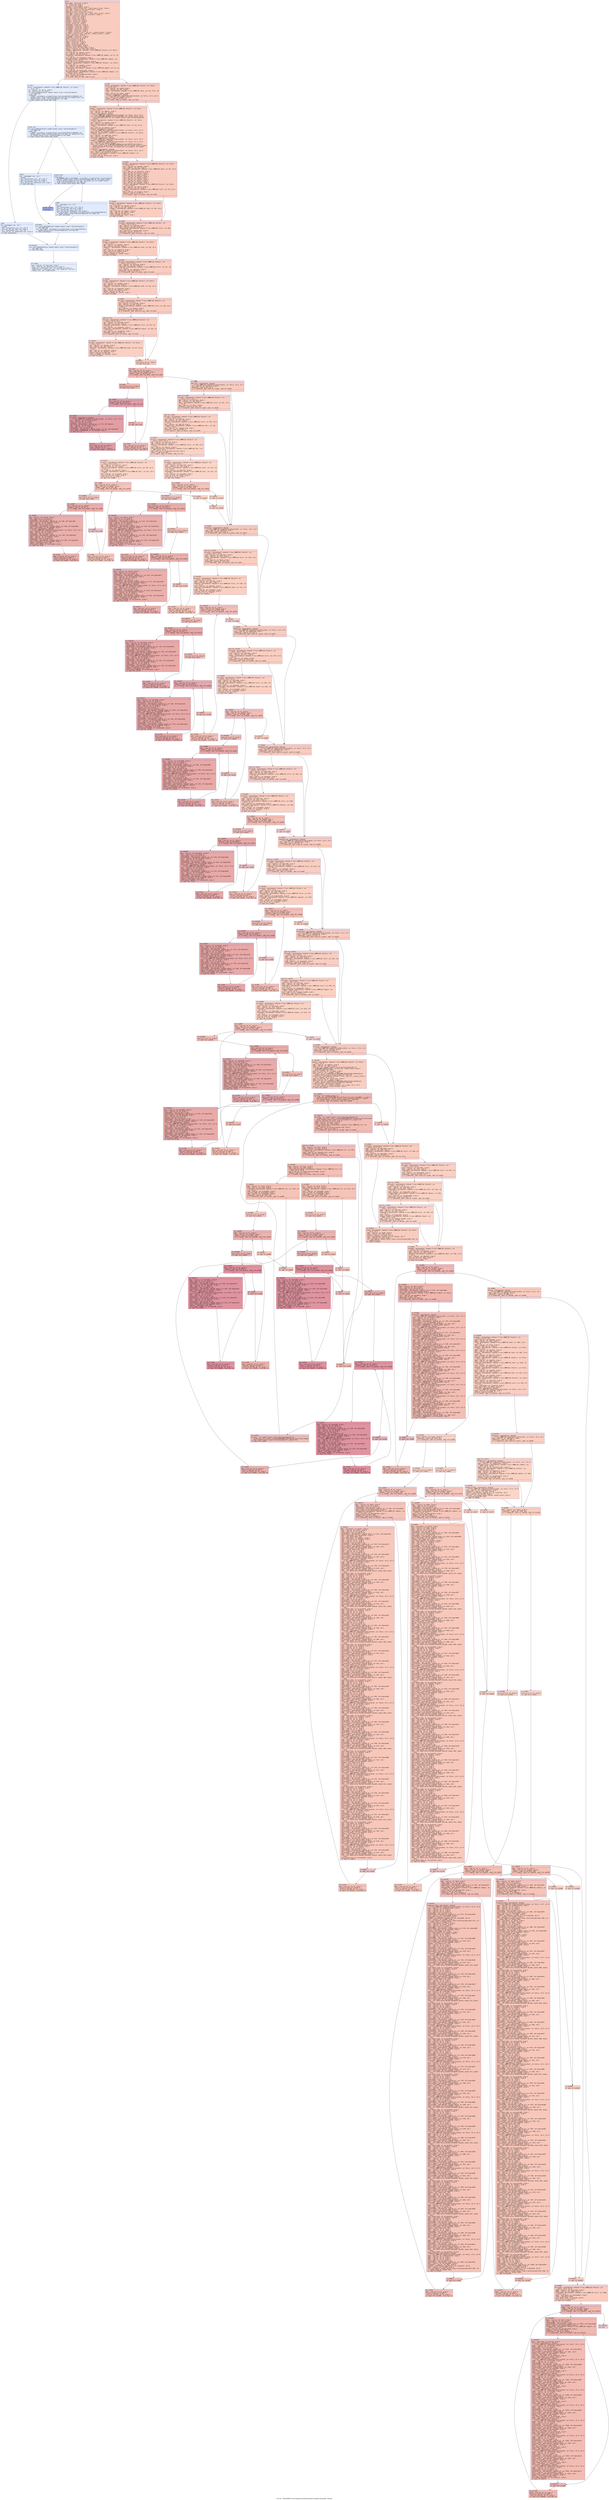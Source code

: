 digraph "CFG for '_ZN9LAMMPS_NS25ComputeCentroidStressAtom15compute_peratomEv' function" {
	label="CFG for '_ZN9LAMMPS_NS25ComputeCentroidStressAtom15compute_peratomEv' function";

	Node0x55f9182855e0 [shape=record,color="#3d50c3ff", style=filled, fillcolor="#f08b6e70" fontname="Courier",label="{entry:\l|  %this.addr = alloca ptr, align 8\l  %i = alloca i32, align 4\l  %j = alloca i32, align 4\l  %onemass = alloca double, align 8\l  %ref.tmp = alloca %\"class.std::__cxx11::basic_string\", align 8\l  %ref.tmp4 = alloca %\"class.std::allocator\", align 1\l  %exn.slot = alloca ptr, align 8\l  %ehselector.slot = alloca i32, align 4\l  %ref.tmp5 = alloca %\"class.std::__cxx11::basic_string\", align 8\l  %ref.tmp6 = alloca %\"class.std::allocator\", align 1\l  %nlocal = alloca i32, align 4\l  %npair = alloca i32, align 4\l  %nbond = alloca i32, align 4\l  %ntotal = alloca i32, align 4\l  %nkspace = alloca i32, align 4\l  %cvatom = alloca ptr, align 8\l  %vatom = alloca ptr, align 8\l  %vatom150 = alloca ptr, align 8\l  %cvatom199 = alloca ptr, align 8\l  %cvatom231 = alloca ptr, align 8\l  %cvatom263 = alloca ptr, align 8\l  %vatom301 = alloca ptr, align 8\l  %__range2 = alloca ptr, align 8\l  %__begin2 = alloca %\"class.__gnu_cxx::__normal_iterator\", align 8\l  %__end2 = alloca %\"class.__gnu_cxx::__normal_iterator\", align 8\l  %ifix = alloca ptr, align 8\l  %cvatom362 = alloca ptr, align 8\l  %vatom390 = alloca ptr, align 8\l  %mask = alloca ptr, align 8\l  %v = alloca ptr, align 8\l  %mass = alloca ptr, align 8\l  %rmass = alloca ptr, align 8\l  %type = alloca ptr, align 8\l  %mvv2e = alloca double, align 8\l  %nktv2p = alloca double, align 8\l  store ptr %this, ptr %this.addr, align 8\l  %this1 = load ptr, ptr %this.addr, align 8\l  %update = getelementptr inbounds %\"class.LAMMPS_NS::Pointers\", ptr %this1,\l... i32 0, i32 7\l  %0 = load ptr, ptr %update, align 8\l  %1 = load ptr, ptr %0, align 8\l  %ntimestep = getelementptr inbounds %\"class.LAMMPS_NS::Update\", ptr %1, i32\l... 0, i32 4\l  %2 = load i64, ptr %ntimestep, align 8\l  %invoked_peratom = getelementptr inbounds %\"class.LAMMPS_NS::Compute\", ptr\l... %this1, i32 0, i32 47\l  store i64 %2, ptr %invoked_peratom, align 8\l  %update2 = getelementptr inbounds %\"class.LAMMPS_NS::Pointers\", ptr %this1,\l... i32 0, i32 7\l  %3 = load ptr, ptr %update2, align 8\l  %4 = load ptr, ptr %3, align 8\l  %vflag_atom = getelementptr inbounds %\"class.LAMMPS_NS::Update\", ptr %4, i32\l... 0, i32 22\l  %5 = load i64, ptr %vflag_atom, align 8\l  %invoked_peratom3 = getelementptr inbounds %\"class.LAMMPS_NS::Compute\", ptr\l... %this1, i32 0, i32 47\l  %6 = load i64, ptr %invoked_peratom3, align 8\l  %cmp = icmp ne i64 %5, %6\l  br i1 %cmp, label %if.then, label %if.end\l|{<s0>T|<s1>F}}"];
	Node0x55f9182855e0:s0 -> Node0x55f918287f40[tooltip="entry -> if.then\nProbability 0.00%" ];
	Node0x55f9182855e0:s1 -> Node0x55f918287fb0[tooltip="entry -> if.end\nProbability 100.00%" ];
	Node0x55f918287f40 [shape=record,color="#3d50c3ff", style=filled, fillcolor="#c7d7f070" fontname="Courier",label="{if.then:\l|  %error = getelementptr inbounds %\"class.LAMMPS_NS::Pointers\", ptr %this1,\l... i32 0, i32 3\l  %7 = load ptr, ptr %error, align 8\l  %8 = load ptr, ptr %7, align 8\l  call void @_ZNSaIcEC1Ev(ptr noundef nonnull align 1 dereferenceable(1)\l... %ref.tmp4) #10\l  invoke void\l... @_ZNSt7__cxx1112basic_stringIcSt11char_traitsIcESaIcEEC2IS3_EEPKcRKS3_(ptr\l... noundef nonnull align 8 dereferenceable(32) %ref.tmp, ptr noundef @.str, ptr\l... noundef nonnull align 1 dereferenceable(1) %ref.tmp4)\l          to label %invoke.cont unwind label %lpad\l}"];
	Node0x55f918287f40 -> Node0x55f918288430[tooltip="if.then -> invoke.cont\nProbability 50.00%" ];
	Node0x55f918287f40 -> Node0x55f918232b80[tooltip="if.then -> lpad\nProbability 50.00%" ];
	Node0x55f918288430 [shape=record,color="#3d50c3ff", style=filled, fillcolor="#c1d4f470" fontname="Courier",label="{invoke.cont:\l|  call void @_ZNSaIcEC1Ev(ptr noundef nonnull align 1 dereferenceable(1)\l... %ref.tmp6) #10\l  invoke void\l... @_ZNSt7__cxx1112basic_stringIcSt11char_traitsIcESaIcEEC2IS3_EEPKcRKS3_(ptr\l... noundef nonnull align 8 dereferenceable(32) %ref.tmp5, ptr noundef @.str.20,\l... ptr noundef nonnull align 1 dereferenceable(1) %ref.tmp6)\l          to label %invoke.cont8 unwind label %lpad7\l}"];
	Node0x55f918288430 -> Node0x55f918288d40[tooltip="invoke.cont -> invoke.cont8\nProbability 50.00%" ];
	Node0x55f918288430 -> Node0x55f918288d90[tooltip="invoke.cont -> lpad7\nProbability 50.00%" ];
	Node0x55f918288d40 [shape=record,color="#3d50c3ff", style=filled, fillcolor="#bbd1f870" fontname="Courier",label="{invoke.cont8:\l|  invoke void\l... @_ZN9LAMMPS_NS5Error3allERKNSt7__cxx1112basic_stringIcSt11char_traitsIcESaIcEE\l...EiS8_(ptr noundef nonnull align 8 dereferenceable(196) %8, ptr noundef nonnull\l... align 8 dereferenceable(32) %ref.tmp, i32 noundef 213, ptr noundef nonnull\l... align 8 dereferenceable(32) %ref.tmp5) #11\l          to label %invoke.cont10 unwind label %lpad9\l}"];
	Node0x55f918288d40 -> Node0x55f918288cf0[tooltip="invoke.cont8 -> invoke.cont10\nProbability 0.00%" ];
	Node0x55f918288d40 -> Node0x55f918288fc0[tooltip="invoke.cont8 -> lpad9\nProbability 100.00%" ];
	Node0x55f918288cf0 [shape=record,color="#3d50c3ff", style=filled, fillcolor="#3d50c370" fontname="Courier",label="{invoke.cont10:\l|  unreachable\l}"];
	Node0x55f918232b80 [shape=record,color="#3d50c3ff", style=filled, fillcolor="#c1d4f470" fontname="Courier",label="{lpad:\l|  %9 = landingpad \{ ptr, i32 \}\l          cleanup\l  %10 = extractvalue \{ ptr, i32 \} %9, 0\l  store ptr %10, ptr %exn.slot, align 8\l  %11 = extractvalue \{ ptr, i32 \} %9, 1\l  store i32 %11, ptr %ehselector.slot, align 4\l  br label %ehcleanup12\l}"];
	Node0x55f918232b80 -> Node0x55f918289520[tooltip="lpad -> ehcleanup12\nProbability 100.00%" ];
	Node0x55f918288d90 [shape=record,color="#3d50c3ff", style=filled, fillcolor="#bbd1f870" fontname="Courier",label="{lpad7:\l|  %12 = landingpad \{ ptr, i32 \}\l          cleanup\l  %13 = extractvalue \{ ptr, i32 \} %12, 0\l  store ptr %13, ptr %exn.slot, align 8\l  %14 = extractvalue \{ ptr, i32 \} %12, 1\l  store i32 %14, ptr %ehselector.slot, align 4\l  br label %ehcleanup\l}"];
	Node0x55f918288d90 -> Node0x55f918289870[tooltip="lpad7 -> ehcleanup\nProbability 100.00%" ];
	Node0x55f918288fc0 [shape=record,color="#3d50c3ff", style=filled, fillcolor="#bbd1f870" fontname="Courier",label="{lpad9:\l|  %15 = landingpad \{ ptr, i32 \}\l          cleanup\l  %16 = extractvalue \{ ptr, i32 \} %15, 0\l  store ptr %16, ptr %exn.slot, align 8\l  %17 = extractvalue \{ ptr, i32 \} %15, 1\l  store i32 %17, ptr %ehselector.slot, align 4\l  call void @_ZNSt7__cxx1112basic_stringIcSt11char_traitsIcESaIcEED1Ev(ptr\l... noundef nonnull align 8 dereferenceable(32) %ref.tmp5) #10\l  br label %ehcleanup\l}"];
	Node0x55f918288fc0 -> Node0x55f918289870[tooltip="lpad9 -> ehcleanup\nProbability 100.00%" ];
	Node0x55f918289870 [shape=record,color="#3d50c3ff", style=filled, fillcolor="#c1d4f470" fontname="Courier",label="{ehcleanup:\l|  call void @_ZNSaIcED1Ev(ptr noundef nonnull align 1 dereferenceable(1)\l... %ref.tmp6) #10\l  call void @_ZNSt7__cxx1112basic_stringIcSt11char_traitsIcESaIcEED1Ev(ptr\l... noundef nonnull align 8 dereferenceable(32) %ref.tmp) #10\l  br label %ehcleanup12\l}"];
	Node0x55f918289870 -> Node0x55f918289520[tooltip="ehcleanup -> ehcleanup12\nProbability 100.00%" ];
	Node0x55f918289520 [shape=record,color="#3d50c3ff", style=filled, fillcolor="#c7d7f070" fontname="Courier",label="{ehcleanup12:\l|  call void @_ZNSaIcED1Ev(ptr noundef nonnull align 1 dereferenceable(1)\l... %ref.tmp4) #10\l  br label %eh.resume\l}"];
	Node0x55f918289520 -> Node0x55f91828a120[tooltip="ehcleanup12 -> eh.resume\nProbability 100.00%" ];
	Node0x55f918287fb0 [shape=record,color="#3d50c3ff", style=filled, fillcolor="#f08b6e70" fontname="Courier",label="{if.end:\l|  %atom = getelementptr inbounds %\"class.LAMMPS_NS::Pointers\", ptr %this1,\l... i32 0, i32 6\l  %18 = load ptr, ptr %atom, align 8\l  %19 = load ptr, ptr %18, align 8\l  %nmax = getelementptr inbounds %\"class.LAMMPS_NS::Atom\", ptr %19, i32 0, i32\l... 6\l  %20 = load i32, ptr %nmax, align 8\l  %nmax13 = getelementptr inbounds\l... %\"class.LAMMPS_NS::ComputeCentroidStressAtom\", ptr %this1, i32 0, i32 12\l  %21 = load i32, ptr %nmax13, align 8\l  %cmp14 = icmp sgt i32 %20, %21\l  br i1 %cmp14, label %if.then15, label %if.end23\l|{<s0>T|<s1>F}}"];
	Node0x55f918287fb0:s0 -> Node0x55f91828ab20[tooltip="if.end -> if.then15\nProbability 50.00%" ];
	Node0x55f918287fb0:s1 -> Node0x55f91828aba0[tooltip="if.end -> if.end23\nProbability 50.00%" ];
	Node0x55f91828ab20 [shape=record,color="#3d50c3ff", style=filled, fillcolor="#f2907270" fontname="Courier",label="{if.then15:\l|  %memory = getelementptr inbounds %\"class.LAMMPS_NS::Pointers\", ptr %this1,\l... i32 0, i32 2\l  %22 = load ptr, ptr %memory, align 8\l  %23 = load ptr, ptr %22, align 8\l  %stress = getelementptr inbounds\l... %\"class.LAMMPS_NS::ComputeCentroidStressAtom\", ptr %this1, i32 0, i32 13\l  call void @_ZN9LAMMPS_NS6Memory7destroyIdEEvRPPT_(ptr noundef nonnull align\l... 8 dereferenceable(184) %23, ptr noundef nonnull align 8 dereferenceable(8)\l... %stress)\l  %atom16 = getelementptr inbounds %\"class.LAMMPS_NS::Pointers\", ptr %this1,\l... i32 0, i32 6\l  %24 = load ptr, ptr %atom16, align 8\l  %25 = load ptr, ptr %24, align 8\l  %nmax17 = getelementptr inbounds %\"class.LAMMPS_NS::Atom\", ptr %25, i32 0,\l... i32 6\l  %26 = load i32, ptr %nmax17, align 8\l  %nmax18 = getelementptr inbounds\l... %\"class.LAMMPS_NS::ComputeCentroidStressAtom\", ptr %this1, i32 0, i32 12\l  store i32 %26, ptr %nmax18, align 8\l  %memory19 = getelementptr inbounds %\"class.LAMMPS_NS::Pointers\", ptr %this1,\l... i32 0, i32 2\l  %27 = load ptr, ptr %memory19, align 8\l  %28 = load ptr, ptr %27, align 8\l  %stress20 = getelementptr inbounds\l... %\"class.LAMMPS_NS::ComputeCentroidStressAtom\", ptr %this1, i32 0, i32 13\l  %nmax21 = getelementptr inbounds\l... %\"class.LAMMPS_NS::ComputeCentroidStressAtom\", ptr %this1, i32 0, i32 12\l  %29 = load i32, ptr %nmax21, align 8\l  %call = call noundef ptr @_ZN9LAMMPS_NS6Memory6createIdEEPPT_RS4_iiPKc(ptr\l... noundef nonnull align 8 dereferenceable(184) %28, ptr noundef nonnull align 8\l... dereferenceable(8) %stress20, i32 noundef %29, i32 noundef 9, ptr noundef\l... @.str.21)\l  %stress22 = getelementptr inbounds\l... %\"class.LAMMPS_NS::ComputeCentroidStressAtom\", ptr %this1, i32 0, i32 13\l  %30 = load ptr, ptr %stress22, align 8\l  %array_atom = getelementptr inbounds %\"class.LAMMPS_NS::Compute\", ptr\l... %this1, i32 0, i32 9\l  store ptr %30, ptr %array_atom, align 8\l  br label %if.end23\l}"];
	Node0x55f91828ab20 -> Node0x55f91828aba0[tooltip="if.then15 -> if.end23\nProbability 100.00%" ];
	Node0x55f91828aba0 [shape=record,color="#3d50c3ff", style=filled, fillcolor="#f08b6e70" fontname="Courier",label="{if.end23:\l|  %atom24 = getelementptr inbounds %\"class.LAMMPS_NS::Pointers\", ptr %this1,\l... i32 0, i32 6\l  %31 = load ptr, ptr %atom24, align 8\l  %32 = load ptr, ptr %31, align 8\l  %nlocal25 = getelementptr inbounds %\"class.LAMMPS_NS::Atom\", ptr %32, i32 0,\l... i32 4\l  %33 = load i32, ptr %nlocal25, align 8\l  store i32 %33, ptr %nlocal, align 4\l  %34 = load i32, ptr %nlocal, align 4\l  store i32 %34, ptr %npair, align 4\l  %35 = load i32, ptr %nlocal, align 4\l  store i32 %35, ptr %nbond, align 4\l  %36 = load i32, ptr %nlocal, align 4\l  store i32 %36, ptr %ntotal, align 4\l  %37 = load i32, ptr %nlocal, align 4\l  store i32 %37, ptr %nkspace, align 4\l  %force = getelementptr inbounds %\"class.LAMMPS_NS::Pointers\", ptr %this1,\l... i32 0, i32 11\l  %38 = load ptr, ptr %force, align 8\l  %39 = load ptr, ptr %38, align 8\l  %newton = getelementptr inbounds %\"class.LAMMPS_NS::Force\", ptr %39, i32 0,\l... i32 21\l  %40 = load i32, ptr %newton, align 8\l  %tobool = icmp ne i32 %40, 0\l  br i1 %tobool, label %if.then26, label %if.end28\l|{<s0>T|<s1>F}}"];
	Node0x55f91828aba0:s0 -> Node0x55f91828cb80[tooltip="if.end23 -> if.then26\nProbability 62.50%" ];
	Node0x55f91828aba0:s1 -> Node0x55f91828cc00[tooltip="if.end23 -> if.end28\nProbability 37.50%" ];
	Node0x55f91828cb80 [shape=record,color="#3d50c3ff", style=filled, fillcolor="#f2907270" fontname="Courier",label="{if.then26:\l|  %atom27 = getelementptr inbounds %\"class.LAMMPS_NS::Pointers\", ptr %this1,\l... i32 0, i32 6\l  %41 = load ptr, ptr %atom27, align 8\l  %42 = load ptr, ptr %41, align 8\l  %nghost = getelementptr inbounds %\"class.LAMMPS_NS::Atom\", ptr %42, i32 0,\l... i32 5\l  %43 = load i32, ptr %nghost, align 4\l  %44 = load i32, ptr %npair, align 4\l  %add = add nsw i32 %44, %43\l  store i32 %add, ptr %npair, align 4\l  br label %if.end28\l}"];
	Node0x55f91828cb80 -> Node0x55f91828cc00[tooltip="if.then26 -> if.end28\nProbability 100.00%" ];
	Node0x55f91828cc00 [shape=record,color="#3d50c3ff", style=filled, fillcolor="#f08b6e70" fontname="Courier",label="{if.end28:\l|  %force29 = getelementptr inbounds %\"class.LAMMPS_NS::Pointers\", ptr\l... %this1, i32 0, i32 11\l  %45 = load ptr, ptr %force29, align 8\l  %46 = load ptr, ptr %45, align 8\l  %newton_bond = getelementptr inbounds %\"class.LAMMPS_NS::Force\", ptr %46,\l... i32 0, i32 23\l  %47 = load i32, ptr %newton_bond, align 8\l  %tobool30 = icmp ne i32 %47, 0\l  br i1 %tobool30, label %if.then31, label %if.end35\l|{<s0>T|<s1>F}}"];
	Node0x55f91828cc00:s0 -> Node0x55f91828df00[tooltip="if.end28 -> if.then31\nProbability 62.50%" ];
	Node0x55f91828cc00:s1 -> Node0x55f91828df80[tooltip="if.end28 -> if.end35\nProbability 37.50%" ];
	Node0x55f91828df00 [shape=record,color="#3d50c3ff", style=filled, fillcolor="#f2907270" fontname="Courier",label="{if.then31:\l|  %atom32 = getelementptr inbounds %\"class.LAMMPS_NS::Pointers\", ptr %this1,\l... i32 0, i32 6\l  %48 = load ptr, ptr %atom32, align 8\l  %49 = load ptr, ptr %48, align 8\l  %nghost33 = getelementptr inbounds %\"class.LAMMPS_NS::Atom\", ptr %49, i32 0,\l... i32 5\l  %50 = load i32, ptr %nghost33, align 4\l  %51 = load i32, ptr %nbond, align 4\l  %add34 = add nsw i32 %51, %50\l  store i32 %add34, ptr %nbond, align 4\l  br label %if.end35\l}"];
	Node0x55f91828df00 -> Node0x55f91828df80[tooltip="if.then31 -> if.end35\nProbability 100.00%" ];
	Node0x55f91828df80 [shape=record,color="#3d50c3ff", style=filled, fillcolor="#f08b6e70" fontname="Courier",label="{if.end35:\l|  %force36 = getelementptr inbounds %\"class.LAMMPS_NS::Pointers\", ptr\l... %this1, i32 0, i32 11\l  %52 = load ptr, ptr %force36, align 8\l  %53 = load ptr, ptr %52, align 8\l  %newton37 = getelementptr inbounds %\"class.LAMMPS_NS::Force\", ptr %53, i32\l... 0, i32 21\l  %54 = load i32, ptr %newton37, align 8\l  %tobool38 = icmp ne i32 %54, 0\l  br i1 %tobool38, label %if.then39, label %if.end43\l|{<s0>T|<s1>F}}"];
	Node0x55f91828df80:s0 -> Node0x55f91828ea50[tooltip="if.end35 -> if.then39\nProbability 62.50%" ];
	Node0x55f91828df80:s1 -> Node0x55f91828ead0[tooltip="if.end35 -> if.end43\nProbability 37.50%" ];
	Node0x55f91828ea50 [shape=record,color="#3d50c3ff", style=filled, fillcolor="#f2907270" fontname="Courier",label="{if.then39:\l|  %atom40 = getelementptr inbounds %\"class.LAMMPS_NS::Pointers\", ptr %this1,\l... i32 0, i32 6\l  %55 = load ptr, ptr %atom40, align 8\l  %56 = load ptr, ptr %55, align 8\l  %nghost41 = getelementptr inbounds %\"class.LAMMPS_NS::Atom\", ptr %56, i32 0,\l... i32 5\l  %57 = load i32, ptr %nghost41, align 4\l  %58 = load i32, ptr %ntotal, align 4\l  %add42 = add nsw i32 %58, %57\l  store i32 %add42, ptr %ntotal, align 4\l  br label %if.end43\l}"];
	Node0x55f91828ea50 -> Node0x55f91828ead0[tooltip="if.then39 -> if.end43\nProbability 100.00%" ];
	Node0x55f91828ead0 [shape=record,color="#3d50c3ff", style=filled, fillcolor="#f08b6e70" fontname="Courier",label="{if.end43:\l|  %force44 = getelementptr inbounds %\"class.LAMMPS_NS::Pointers\", ptr\l... %this1, i32 0, i32 11\l  %59 = load ptr, ptr %force44, align 8\l  %60 = load ptr, ptr %59, align 8\l  %kspace = getelementptr inbounds %\"class.LAMMPS_NS::Force\", ptr %60, i32 0,\l... i32 35\l  %61 = load ptr, ptr %kspace, align 8\l  %tobool45 = icmp ne ptr %61, null\l  br i1 %tobool45, label %land.lhs.true, label %if.end53\l|{<s0>T|<s1>F}}"];
	Node0x55f91828ead0:s0 -> Node0x55f918264a50[tooltip="if.end43 -> land.lhs.true\nProbability 62.50%" ];
	Node0x55f91828ead0:s1 -> Node0x55f918264ad0[tooltip="if.end43 -> if.end53\nProbability 37.50%" ];
	Node0x55f918264a50 [shape=record,color="#3d50c3ff", style=filled, fillcolor="#f2907270" fontname="Courier",label="{land.lhs.true:\l|  %force46 = getelementptr inbounds %\"class.LAMMPS_NS::Pointers\", ptr\l... %this1, i32 0, i32 11\l  %62 = load ptr, ptr %force46, align 8\l  %63 = load ptr, ptr %62, align 8\l  %kspace47 = getelementptr inbounds %\"class.LAMMPS_NS::Force\", ptr %63, i32\l... 0, i32 35\l  %64 = load ptr, ptr %kspace47, align 8\l  %tip4pflag = getelementptr inbounds %\"class.LAMMPS_NS::KSpace\", ptr %64, i32\l... 0, i32 14\l  %65 = load i32, ptr %tip4pflag, align 4\l  %tobool48 = icmp ne i32 %65, 0\l  br i1 %tobool48, label %if.then49, label %if.end53\l|{<s0>T|<s1>F}}"];
	Node0x55f918264a50:s0 -> Node0x55f918239070[tooltip="land.lhs.true -> if.then49\nProbability 62.50%" ];
	Node0x55f918264a50:s1 -> Node0x55f918264ad0[tooltip="land.lhs.true -> if.end53\nProbability 37.50%" ];
	Node0x55f918239070 [shape=record,color="#3d50c3ff", style=filled, fillcolor="#f3947570" fontname="Courier",label="{if.then49:\l|  %atom50 = getelementptr inbounds %\"class.LAMMPS_NS::Pointers\", ptr %this1,\l... i32 0, i32 6\l  %66 = load ptr, ptr %atom50, align 8\l  %67 = load ptr, ptr %66, align 8\l  %nghost51 = getelementptr inbounds %\"class.LAMMPS_NS::Atom\", ptr %67, i32 0,\l... i32 5\l  %68 = load i32, ptr %nghost51, align 4\l  %69 = load i32, ptr %nkspace, align 4\l  %add52 = add nsw i32 %69, %68\l  store i32 %add52, ptr %nkspace, align 4\l  br label %if.end53\l}"];
	Node0x55f918239070 -> Node0x55f918264ad0[tooltip="if.then49 -> if.end53\nProbability 100.00%" ];
	Node0x55f918264ad0 [shape=record,color="#3d50c3ff", style=filled, fillcolor="#f08b6e70" fontname="Courier",label="{if.end53:\l|  store i32 0, ptr %i, align 4\l  br label %for.cond\l}"];
	Node0x55f918264ad0 -> Node0x55f918265f10[tooltip="if.end53 -> for.cond\nProbability 100.00%" ];
	Node0x55f918265f10 [shape=record,color="#3d50c3ff", style=filled, fillcolor="#dc5d4a70" fontname="Courier",label="{for.cond:\l|  %70 = load i32, ptr %i, align 4\l  %71 = load i32, ptr %ntotal, align 4\l  %cmp54 = icmp slt i32 %70, %71\l  br i1 %cmp54, label %for.body, label %for.end63\l|{<s0>T|<s1>F}}"];
	Node0x55f918265f10:s0 -> Node0x55f9182661b0[tooltip="for.cond -> for.body\nProbability 96.88%" ];
	Node0x55f918265f10:s1 -> Node0x55f918266230[tooltip="for.cond -> for.end63\nProbability 3.12%" ];
	Node0x55f9182661b0 [shape=record,color="#3d50c3ff", style=filled, fillcolor="#dc5d4a70" fontname="Courier",label="{for.body:\l|  store i32 0, ptr %j, align 4\l  br label %for.cond55\l}"];
	Node0x55f9182661b0 -> Node0x55f918266400[tooltip="for.body -> for.cond55\nProbability 100.00%" ];
	Node0x55f918266400 [shape=record,color="#3d50c3ff", style=filled, fillcolor="#be242e70" fontname="Courier",label="{for.cond55:\l|  %72 = load i32, ptr %j, align 4\l  %cmp56 = icmp slt i32 %72, 9\l  br i1 %cmp56, label %for.body57, label %for.end\l|{<s0>T|<s1>F}}"];
	Node0x55f918266400:s0 -> Node0x55f918266620[tooltip="for.cond55 -> for.body57\nProbability 96.88%" ];
	Node0x55f918266400:s1 -> Node0x55f9182666a0[tooltip="for.cond55 -> for.end\nProbability 3.12%" ];
	Node0x55f918266620 [shape=record,color="#3d50c3ff", style=filled, fillcolor="#be242e70" fontname="Courier",label="{for.body57:\l|  %stress58 = getelementptr inbounds\l... %\"class.LAMMPS_NS::ComputeCentroidStressAtom\", ptr %this1, i32 0, i32 13\l  %73 = load ptr, ptr %stress58, align 8\l  %74 = load i32, ptr %i, align 4\l  %idxprom = sext i32 %74 to i64\l  %arrayidx = getelementptr inbounds ptr, ptr %73, i64 %idxprom\l  %75 = load ptr, ptr %arrayidx, align 8\l  %76 = load i32, ptr %j, align 4\l  %idxprom59 = sext i32 %76 to i64\l  %arrayidx60 = getelementptr inbounds double, ptr %75, i64 %idxprom59\l  store double 0.000000e+00, ptr %arrayidx60, align 8\l  br label %for.inc\l}"];
	Node0x55f918266620 -> Node0x55f918267890[tooltip="for.body57 -> for.inc\nProbability 100.00%" ];
	Node0x55f918267890 [shape=record,color="#3d50c3ff", style=filled, fillcolor="#be242e70" fontname="Courier",label="{for.inc:\l|  %77 = load i32, ptr %j, align 4\l  %inc = add nsw i32 %77, 1\l  store i32 %inc, ptr %j, align 4\l  br label %for.cond55, !llvm.loop !6\l}"];
	Node0x55f918267890 -> Node0x55f918266400[tooltip="for.inc -> for.cond55\nProbability 100.00%" ];
	Node0x55f9182666a0 [shape=record,color="#3d50c3ff", style=filled, fillcolor="#dc5d4a70" fontname="Courier",label="{for.end:\l|  br label %for.inc61\l}"];
	Node0x55f9182666a0 -> Node0x55f918267c80[tooltip="for.end -> for.inc61\nProbability 100.00%" ];
	Node0x55f918267c80 [shape=record,color="#3d50c3ff", style=filled, fillcolor="#dc5d4a70" fontname="Courier",label="{for.inc61:\l|  %78 = load i32, ptr %i, align 4\l  %inc62 = add nsw i32 %78, 1\l  store i32 %inc62, ptr %i, align 4\l  br label %for.cond, !llvm.loop !8\l}"];
	Node0x55f918267c80 -> Node0x55f918265f10[tooltip="for.inc61 -> for.cond\nProbability 100.00%" ];
	Node0x55f918266230 [shape=record,color="#3d50c3ff", style=filled, fillcolor="#f08b6e70" fontname="Courier",label="{for.end63:\l|  %pairflag = getelementptr inbounds\l... %\"class.LAMMPS_NS::ComputeCentroidStressAtom\", ptr %this1, i32 0, i32 2\l  %79 = load i32, ptr %pairflag, align 8\l  %tobool64 = icmp ne i32 %79, 0\l  br i1 %tobool64, label %land.lhs.true65, label %if.end144\l|{<s0>T|<s1>F}}"];
	Node0x55f918266230:s0 -> Node0x55f918268330[tooltip="for.end63 -> land.lhs.true65\nProbability 62.50%" ];
	Node0x55f918266230:s1 -> Node0x55f9182683b0[tooltip="for.end63 -> if.end144\nProbability 37.50%" ];
	Node0x55f918268330 [shape=record,color="#3d50c3ff", style=filled, fillcolor="#f2907270" fontname="Courier",label="{land.lhs.true65:\l|  %force66 = getelementptr inbounds %\"class.LAMMPS_NS::Pointers\", ptr\l... %this1, i32 0, i32 11\l  %80 = load ptr, ptr %force66, align 8\l  %81 = load ptr, ptr %80, align 8\l  %pair = getelementptr inbounds %\"class.LAMMPS_NS::Force\", ptr %81, i32 0,\l... i32 24\l  %82 = load ptr, ptr %pair, align 8\l  %tobool67 = icmp ne ptr %82, null\l  br i1 %tobool67, label %land.lhs.true68, label %if.end144\l|{<s0>T|<s1>F}}"];
	Node0x55f918268330:s0 -> Node0x55f9182688e0[tooltip="land.lhs.true65 -> land.lhs.true68\nProbability 62.50%" ];
	Node0x55f918268330:s1 -> Node0x55f9182683b0[tooltip="land.lhs.true65 -> if.end144\nProbability 37.50%" ];
	Node0x55f9182688e0 [shape=record,color="#3d50c3ff", style=filled, fillcolor="#f3947570" fontname="Courier",label="{land.lhs.true68:\l|  %force69 = getelementptr inbounds %\"class.LAMMPS_NS::Pointers\", ptr\l... %this1, i32 0, i32 11\l  %83 = load ptr, ptr %force69, align 8\l  %84 = load ptr, ptr %83, align 8\l  %pair70 = getelementptr inbounds %\"class.LAMMPS_NS::Force\", ptr %84, i32 0,\l... i32 24\l  %85 = load ptr, ptr %pair70, align 8\l  %compute_flag = getelementptr inbounds %\"class.LAMMPS_NS::Pair\", ptr %85,\l... i32 0, i32 87\l  %86 = load i32, ptr %compute_flag, align 4\l  %tobool71 = icmp ne i32 %86, 0\l  br i1 %tobool71, label %if.then72, label %if.end144\l|{<s0>T|<s1>F}}"];
	Node0x55f9182688e0:s0 -> Node0x55f918298100[tooltip="land.lhs.true68 -> if.then72\nProbability 62.50%" ];
	Node0x55f9182688e0:s1 -> Node0x55f9182683b0[tooltip="land.lhs.true68 -> if.end144\nProbability 37.50%" ];
	Node0x55f918298100 [shape=record,color="#3d50c3ff", style=filled, fillcolor="#f4987a70" fontname="Courier",label="{if.then72:\l|  %force73 = getelementptr inbounds %\"class.LAMMPS_NS::Pointers\", ptr\l... %this1, i32 0, i32 11\l  %87 = load ptr, ptr %force73, align 8\l  %88 = load ptr, ptr %87, align 8\l  %pair74 = getelementptr inbounds %\"class.LAMMPS_NS::Force\", ptr %88, i32 0,\l... i32 24\l  %89 = load ptr, ptr %pair74, align 8\l  %centroidstressflag = getelementptr inbounds %\"class.LAMMPS_NS::Pair\", ptr\l... %89, i32 0, i32 35\l  %90 = load i32, ptr %centroidstressflag, align 8\l  %cmp75 = icmp eq i32 %90, 1\l  br i1 %cmp75, label %if.then76, label %if.else\l|{<s0>T|<s1>F}}"];
	Node0x55f918298100:s0 -> Node0x55f918298820[tooltip="if.then72 -> if.then76\nProbability 50.00%" ];
	Node0x55f918298100:s1 -> Node0x55f918298870[tooltip="if.then72 -> if.else\nProbability 50.00%" ];
	Node0x55f918298820 [shape=record,color="#3d50c3ff", style=filled, fillcolor="#f5a08170" fontname="Courier",label="{if.then76:\l|  %force77 = getelementptr inbounds %\"class.LAMMPS_NS::Pointers\", ptr\l... %this1, i32 0, i32 11\l  %91 = load ptr, ptr %force77, align 8\l  %92 = load ptr, ptr %91, align 8\l  %pair78 = getelementptr inbounds %\"class.LAMMPS_NS::Force\", ptr %92, i32 0,\l... i32 24\l  %93 = load ptr, ptr %pair78, align 8\l  %cvatom79 = getelementptr inbounds %\"class.LAMMPS_NS::Pair\", ptr %93, i32 0,\l... i32 6\l  %94 = load ptr, ptr %cvatom79, align 8\l  store ptr %94, ptr %cvatom, align 8\l  store i32 0, ptr %i, align 4\l  br label %for.cond80\l}"];
	Node0x55f918298820 -> Node0x55f918298f50[tooltip="if.then76 -> for.cond80\nProbability 100.00%" ];
	Node0x55f918298f50 [shape=record,color="#3d50c3ff", style=filled, fillcolor="#e97a5f70" fontname="Courier",label="{for.cond80:\l|  %95 = load i32, ptr %i, align 4\l  %96 = load i32, ptr %npair, align 4\l  %cmp81 = icmp slt i32 %95, %96\l  br i1 %cmp81, label %for.body82, label %for.end101\l|{<s0>T|<s1>F}}"];
	Node0x55f918298f50:s0 -> Node0x55f91828d760[tooltip="for.cond80 -> for.body82\nProbability 96.88%" ];
	Node0x55f918298f50:s1 -> Node0x55f91828d7e0[tooltip="for.cond80 -> for.end101\nProbability 3.12%" ];
	Node0x55f91828d760 [shape=record,color="#3d50c3ff", style=filled, fillcolor="#e97a5f70" fontname="Courier",label="{for.body82:\l|  store i32 0, ptr %j, align 4\l  br label %for.cond83\l}"];
	Node0x55f91828d760 -> Node0x55f91828da10[tooltip="for.body82 -> for.cond83\nProbability 100.00%" ];
	Node0x55f91828da10 [shape=record,color="#3d50c3ff", style=filled, fillcolor="#d24b4070" fontname="Courier",label="{for.cond83:\l|  %97 = load i32, ptr %j, align 4\l  %cmp84 = icmp slt i32 %97, 9\l  br i1 %cmp84, label %for.body85, label %for.end98\l|{<s0>T|<s1>F}}"];
	Node0x55f91828da10:s0 -> Node0x55f91828dc30[tooltip="for.cond83 -> for.body85\nProbability 96.88%" ];
	Node0x55f91828da10:s1 -> Node0x55f91828dcb0[tooltip="for.cond83 -> for.end98\nProbability 3.12%" ];
	Node0x55f91828dc30 [shape=record,color="#3d50c3ff", style=filled, fillcolor="#d24b4070" fontname="Courier",label="{for.body85:\l|  %98 = load ptr, ptr %cvatom, align 8\l  %99 = load i32, ptr %i, align 4\l  %idxprom86 = sext i32 %99 to i64\l  %arrayidx87 = getelementptr inbounds ptr, ptr %98, i64 %idxprom86\l  %100 = load ptr, ptr %arrayidx87, align 8\l  %101 = load i32, ptr %j, align 4\l  %idxprom88 = sext i32 %101 to i64\l  %arrayidx89 = getelementptr inbounds double, ptr %100, i64 %idxprom88\l  %102 = load double, ptr %arrayidx89, align 8\l  %stress90 = getelementptr inbounds\l... %\"class.LAMMPS_NS::ComputeCentroidStressAtom\", ptr %this1, i32 0, i32 13\l  %103 = load ptr, ptr %stress90, align 8\l  %104 = load i32, ptr %i, align 4\l  %idxprom91 = sext i32 %104 to i64\l  %arrayidx92 = getelementptr inbounds ptr, ptr %103, i64 %idxprom91\l  %105 = load ptr, ptr %arrayidx92, align 8\l  %106 = load i32, ptr %j, align 4\l  %idxprom93 = sext i32 %106 to i64\l  %arrayidx94 = getelementptr inbounds double, ptr %105, i64 %idxprom93\l  %107 = load double, ptr %arrayidx94, align 8\l  %add95 = fadd double %107, %102\l  store double %add95, ptr %arrayidx94, align 8\l  br label %for.inc96\l}"];
	Node0x55f91828dc30 -> Node0x55f91829ada0[tooltip="for.body85 -> for.inc96\nProbability 100.00%" ];
	Node0x55f91829ada0 [shape=record,color="#3d50c3ff", style=filled, fillcolor="#d24b4070" fontname="Courier",label="{for.inc96:\l|  %108 = load i32, ptr %j, align 4\l  %inc97 = add nsw i32 %108, 1\l  store i32 %inc97, ptr %j, align 4\l  br label %for.cond83, !llvm.loop !9\l}"];
	Node0x55f91829ada0 -> Node0x55f91828da10[tooltip="for.inc96 -> for.cond83\nProbability 100.00%" ];
	Node0x55f91828dcb0 [shape=record,color="#3d50c3ff", style=filled, fillcolor="#e97a5f70" fontname="Courier",label="{for.end98:\l|  br label %for.inc99\l}"];
	Node0x55f91828dcb0 -> Node0x55f91829b220[tooltip="for.end98 -> for.inc99\nProbability 100.00%" ];
	Node0x55f91829b220 [shape=record,color="#3d50c3ff", style=filled, fillcolor="#e97a5f70" fontname="Courier",label="{for.inc99:\l|  %109 = load i32, ptr %i, align 4\l  %inc100 = add nsw i32 %109, 1\l  store i32 %inc100, ptr %i, align 4\l  br label %for.cond80, !llvm.loop !10\l}"];
	Node0x55f91829b220 -> Node0x55f918298f50[tooltip="for.inc99 -> for.cond80\nProbability 100.00%" ];
	Node0x55f91828d7e0 [shape=record,color="#3d50c3ff", style=filled, fillcolor="#f5a08170" fontname="Courier",label="{for.end101:\l|  br label %if.end143\l}"];
	Node0x55f91828d7e0 -> Node0x55f91829b6a0[tooltip="for.end101 -> if.end143\nProbability 100.00%" ];
	Node0x55f918298870 [shape=record,color="#3d50c3ff", style=filled, fillcolor="#f5a08170" fontname="Courier",label="{if.else:\l|  %force102 = getelementptr inbounds %\"class.LAMMPS_NS::Pointers\", ptr\l... %this1, i32 0, i32 11\l  %110 = load ptr, ptr %force102, align 8\l  %111 = load ptr, ptr %110, align 8\l  %pair103 = getelementptr inbounds %\"class.LAMMPS_NS::Force\", ptr %111, i32\l... 0, i32 24\l  %112 = load ptr, ptr %pair103, align 8\l  %vatom104 = getelementptr inbounds %\"class.LAMMPS_NS::Pair\", ptr %112, i32\l... 0, i32 5\l  %113 = load ptr, ptr %vatom104, align 8\l  store ptr %113, ptr %vatom, align 8\l  store i32 0, ptr %i, align 4\l  br label %for.cond105\l}"];
	Node0x55f918298870 -> Node0x55f91829bd90[tooltip="if.else -> for.cond105\nProbability 100.00%" ];
	Node0x55f91829bd90 [shape=record,color="#3d50c3ff", style=filled, fillcolor="#e97a5f70" fontname="Courier",label="{for.cond105:\l|  %114 = load i32, ptr %i, align 4\l  %115 = load i32, ptr %npair, align 4\l  %cmp106 = icmp slt i32 %114, %115\l  br i1 %cmp106, label %for.body107, label %for.end142\l|{<s0>T|<s1>F}}"];
	Node0x55f91829bd90:s0 -> Node0x55f91829c030[tooltip="for.cond105 -> for.body107\nProbability 96.88%" ];
	Node0x55f91829bd90:s1 -> Node0x55f91829c0b0[tooltip="for.cond105 -> for.end142\nProbability 3.12%" ];
	Node0x55f91829c030 [shape=record,color="#3d50c3ff", style=filled, fillcolor="#e97a5f70" fontname="Courier",label="{for.body107:\l|  store i32 0, ptr %j, align 4\l  br label %for.cond108\l}"];
	Node0x55f91829c030 -> Node0x55f91829c280[tooltip="for.body107 -> for.cond108\nProbability 100.00%" ];
	Node0x55f91829c280 [shape=record,color="#3d50c3ff", style=filled, fillcolor="#d24b4070" fontname="Courier",label="{for.cond108:\l|  %116 = load i32, ptr %j, align 4\l  %cmp109 = icmp slt i32 %116, 6\l  br i1 %cmp109, label %for.body110, label %for.end123\l|{<s0>T|<s1>F}}"];
	Node0x55f91829c280:s0 -> Node0x55f91829c4a0[tooltip="for.cond108 -> for.body110\nProbability 96.88%" ];
	Node0x55f91829c280:s1 -> Node0x55f91829c520[tooltip="for.cond108 -> for.end123\nProbability 3.12%" ];
	Node0x55f91829c4a0 [shape=record,color="#3d50c3ff", style=filled, fillcolor="#d24b4070" fontname="Courier",label="{for.body110:\l|  %117 = load ptr, ptr %vatom, align 8\l  %118 = load i32, ptr %i, align 4\l  %idxprom111 = sext i32 %118 to i64\l  %arrayidx112 = getelementptr inbounds ptr, ptr %117, i64 %idxprom111\l  %119 = load ptr, ptr %arrayidx112, align 8\l  %120 = load i32, ptr %j, align 4\l  %idxprom113 = sext i32 %120 to i64\l  %arrayidx114 = getelementptr inbounds double, ptr %119, i64 %idxprom113\l  %121 = load double, ptr %arrayidx114, align 8\l  %stress115 = getelementptr inbounds\l... %\"class.LAMMPS_NS::ComputeCentroidStressAtom\", ptr %this1, i32 0, i32 13\l  %122 = load ptr, ptr %stress115, align 8\l  %123 = load i32, ptr %i, align 4\l  %idxprom116 = sext i32 %123 to i64\l  %arrayidx117 = getelementptr inbounds ptr, ptr %122, i64 %idxprom116\l  %124 = load ptr, ptr %arrayidx117, align 8\l  %125 = load i32, ptr %j, align 4\l  %idxprom118 = sext i32 %125 to i64\l  %arrayidx119 = getelementptr inbounds double, ptr %124, i64 %idxprom118\l  %126 = load double, ptr %arrayidx119, align 8\l  %add120 = fadd double %126, %121\l  store double %add120, ptr %arrayidx119, align 8\l  br label %for.inc121\l}"];
	Node0x55f91829c4a0 -> Node0x55f91828ef90[tooltip="for.body110 -> for.inc121\nProbability 100.00%" ];
	Node0x55f91828ef90 [shape=record,color="#3d50c3ff", style=filled, fillcolor="#d24b4070" fontname="Courier",label="{for.inc121:\l|  %127 = load i32, ptr %j, align 4\l  %inc122 = add nsw i32 %127, 1\l  store i32 %inc122, ptr %j, align 4\l  br label %for.cond108, !llvm.loop !11\l}"];
	Node0x55f91828ef90 -> Node0x55f91829c280[tooltip="for.inc121 -> for.cond108\nProbability 100.00%" ];
	Node0x55f91829c520 [shape=record,color="#3d50c3ff", style=filled, fillcolor="#e97a5f70" fontname="Courier",label="{for.end123:\l|  store i32 6, ptr %j, align 4\l  br label %for.cond124\l}"];
	Node0x55f91829c520 -> Node0x55f91828f4b0[tooltip="for.end123 -> for.cond124\nProbability 100.00%" ];
	Node0x55f91828f4b0 [shape=record,color="#3d50c3ff", style=filled, fillcolor="#d24b4070" fontname="Courier",label="{for.cond124:\l|  %128 = load i32, ptr %j, align 4\l  %cmp125 = icmp slt i32 %128, 9\l  br i1 %cmp125, label %for.body126, label %for.end139\l|{<s0>T|<s1>F}}"];
	Node0x55f91828f4b0:s0 -> Node0x55f91828f6d0[tooltip="for.cond124 -> for.body126\nProbability 96.88%" ];
	Node0x55f91828f4b0:s1 -> Node0x55f91829e730[tooltip="for.cond124 -> for.end139\nProbability 3.12%" ];
	Node0x55f91828f6d0 [shape=record,color="#3d50c3ff", style=filled, fillcolor="#d24b4070" fontname="Courier",label="{for.body126:\l|  %129 = load ptr, ptr %vatom, align 8\l  %130 = load i32, ptr %i, align 4\l  %idxprom127 = sext i32 %130 to i64\l  %arrayidx128 = getelementptr inbounds ptr, ptr %129, i64 %idxprom127\l  %131 = load ptr, ptr %arrayidx128, align 8\l  %132 = load i32, ptr %j, align 4\l  %sub = sub nsw i32 %132, 3\l  %idxprom129 = sext i32 %sub to i64\l  %arrayidx130 = getelementptr inbounds double, ptr %131, i64 %idxprom129\l  %133 = load double, ptr %arrayidx130, align 8\l  %stress131 = getelementptr inbounds\l... %\"class.LAMMPS_NS::ComputeCentroidStressAtom\", ptr %this1, i32 0, i32 13\l  %134 = load ptr, ptr %stress131, align 8\l  %135 = load i32, ptr %i, align 4\l  %idxprom132 = sext i32 %135 to i64\l  %arrayidx133 = getelementptr inbounds ptr, ptr %134, i64 %idxprom132\l  %136 = load ptr, ptr %arrayidx133, align 8\l  %137 = load i32, ptr %j, align 4\l  %idxprom134 = sext i32 %137 to i64\l  %arrayidx135 = getelementptr inbounds double, ptr %136, i64 %idxprom134\l  %138 = load double, ptr %arrayidx135, align 8\l  %add136 = fadd double %138, %133\l  store double %add136, ptr %arrayidx135, align 8\l  br label %for.inc137\l}"];
	Node0x55f91828f6d0 -> Node0x55f91829f5f0[tooltip="for.body126 -> for.inc137\nProbability 100.00%" ];
	Node0x55f91829f5f0 [shape=record,color="#3d50c3ff", style=filled, fillcolor="#d24b4070" fontname="Courier",label="{for.inc137:\l|  %139 = load i32, ptr %j, align 4\l  %inc138 = add nsw i32 %139, 1\l  store i32 %inc138, ptr %j, align 4\l  br label %for.cond124, !llvm.loop !12\l}"];
	Node0x55f91829f5f0 -> Node0x55f91828f4b0[tooltip="for.inc137 -> for.cond124\nProbability 100.00%" ];
	Node0x55f91829e730 [shape=record,color="#3d50c3ff", style=filled, fillcolor="#e97a5f70" fontname="Courier",label="{for.end139:\l|  br label %for.inc140\l}"];
	Node0x55f91829e730 -> Node0x55f91829fa70[tooltip="for.end139 -> for.inc140\nProbability 100.00%" ];
	Node0x55f91829fa70 [shape=record,color="#3d50c3ff", style=filled, fillcolor="#e97a5f70" fontname="Courier",label="{for.inc140:\l|  %140 = load i32, ptr %i, align 4\l  %inc141 = add nsw i32 %140, 1\l  store i32 %inc141, ptr %i, align 4\l  br label %for.cond105, !llvm.loop !13\l}"];
	Node0x55f91829fa70 -> Node0x55f91829bd90[tooltip="for.inc140 -> for.cond105\nProbability 100.00%" ];
	Node0x55f91829c0b0 [shape=record,color="#3d50c3ff", style=filled, fillcolor="#f5a08170" fontname="Courier",label="{for.end142:\l|  br label %if.end143\l}"];
	Node0x55f91829c0b0 -> Node0x55f91829b6a0[tooltip="for.end142 -> if.end143\nProbability 100.00%" ];
	Node0x55f91829b6a0 [shape=record,color="#3d50c3ff", style=filled, fillcolor="#f4987a70" fontname="Courier",label="{if.end143:\l|  br label %if.end144\l}"];
	Node0x55f91829b6a0 -> Node0x55f9182683b0[tooltip="if.end143 -> if.end144\nProbability 100.00%" ];
	Node0x55f9182683b0 [shape=record,color="#3d50c3ff", style=filled, fillcolor="#f08b6e70" fontname="Courier",label="{if.end144:\l|  %bondflag = getelementptr inbounds\l... %\"class.LAMMPS_NS::ComputeCentroidStressAtom\", ptr %this1, i32 0, i32 3\l  %141 = load i32, ptr %bondflag, align 4\l  %tobool145 = icmp ne i32 %141, 0\l  br i1 %tobool145, label %land.lhs.true146, label %if.end193\l|{<s0>T|<s1>F}}"];
	Node0x55f9182683b0:s0 -> Node0x55f9182a0230[tooltip="if.end144 -> land.lhs.true146\nProbability 62.50%" ];
	Node0x55f9182683b0:s1 -> Node0x55f9182a02d0[tooltip="if.end144 -> if.end193\nProbability 37.50%" ];
	Node0x55f9182a0230 [shape=record,color="#3d50c3ff", style=filled, fillcolor="#f2907270" fontname="Courier",label="{land.lhs.true146:\l|  %force147 = getelementptr inbounds %\"class.LAMMPS_NS::Pointers\", ptr\l... %this1, i32 0, i32 11\l  %142 = load ptr, ptr %force147, align 8\l  %143 = load ptr, ptr %142, align 8\l  %bond = getelementptr inbounds %\"class.LAMMPS_NS::Force\", ptr %143, i32 0,\l... i32 27\l  %144 = load ptr, ptr %bond, align 8\l  %tobool148 = icmp ne ptr %144, null\l  br i1 %tobool148, label %if.then149, label %if.end193\l|{<s0>T|<s1>F}}"];
	Node0x55f9182a0230:s0 -> Node0x55f9182a0820[tooltip="land.lhs.true146 -> if.then149\nProbability 62.50%" ];
	Node0x55f9182a0230:s1 -> Node0x55f9182a02d0[tooltip="land.lhs.true146 -> if.end193\nProbability 37.50%" ];
	Node0x55f9182a0820 [shape=record,color="#3d50c3ff", style=filled, fillcolor="#f3947570" fontname="Courier",label="{if.then149:\l|  %force151 = getelementptr inbounds %\"class.LAMMPS_NS::Pointers\", ptr\l... %this1, i32 0, i32 11\l  %145 = load ptr, ptr %force151, align 8\l  %146 = load ptr, ptr %145, align 8\l  %bond152 = getelementptr inbounds %\"class.LAMMPS_NS::Force\", ptr %146, i32\l... 0, i32 27\l  %147 = load ptr, ptr %bond152, align 8\l  %vatom153 = getelementptr inbounds %\"class.LAMMPS_NS::Bond\", ptr %147, i32\l... 0, i32 9\l  %148 = load ptr, ptr %vatom153, align 8\l  store ptr %148, ptr %vatom150, align 8\l  store i32 0, ptr %i, align 4\l  br label %for.cond154\l}"];
	Node0x55f9182a0820 -> Node0x55f9182a0f20[tooltip="if.then149 -> for.cond154\nProbability 100.00%" ];
	Node0x55f9182a0f20 [shape=record,color="#3d50c3ff", style=filled, fillcolor="#e36c5570" fontname="Courier",label="{for.cond154:\l|  %149 = load i32, ptr %i, align 4\l  %150 = load i32, ptr %nbond, align 4\l  %cmp155 = icmp slt i32 %149, %150\l  br i1 %cmp155, label %for.body156, label %for.end192\l|{<s0>T|<s1>F}}"];
	Node0x55f9182a0f20:s0 -> Node0x55f9182a11c0[tooltip="for.cond154 -> for.body156\nProbability 96.88%" ];
	Node0x55f9182a0f20:s1 -> Node0x55f9182a1240[tooltip="for.cond154 -> for.end192\nProbability 3.12%" ];
	Node0x55f9182a11c0 [shape=record,color="#3d50c3ff", style=filled, fillcolor="#e36c5570" fontname="Courier",label="{for.body156:\l|  store i32 0, ptr %j, align 4\l  br label %for.cond157\l}"];
	Node0x55f9182a11c0 -> Node0x55f9182a1410[tooltip="for.body156 -> for.cond157\nProbability 100.00%" ];
	Node0x55f9182a1410 [shape=record,color="#3d50c3ff", style=filled, fillcolor="#ca3b3770" fontname="Courier",label="{for.cond157:\l|  %151 = load i32, ptr %j, align 4\l  %cmp158 = icmp slt i32 %151, 6\l  br i1 %cmp158, label %for.body159, label %for.end172\l|{<s0>T|<s1>F}}"];
	Node0x55f9182a1410:s0 -> Node0x55f9182a1630[tooltip="for.cond157 -> for.body159\nProbability 96.88%" ];
	Node0x55f9182a1410:s1 -> Node0x55f9182a16b0[tooltip="for.cond157 -> for.end172\nProbability 3.12%" ];
	Node0x55f9182a1630 [shape=record,color="#3d50c3ff", style=filled, fillcolor="#ca3b3770" fontname="Courier",label="{for.body159:\l|  %152 = load ptr, ptr %vatom150, align 8\l  %153 = load i32, ptr %i, align 4\l  %idxprom160 = sext i32 %153 to i64\l  %arrayidx161 = getelementptr inbounds ptr, ptr %152, i64 %idxprom160\l  %154 = load ptr, ptr %arrayidx161, align 8\l  %155 = load i32, ptr %j, align 4\l  %idxprom162 = sext i32 %155 to i64\l  %arrayidx163 = getelementptr inbounds double, ptr %154, i64 %idxprom162\l  %156 = load double, ptr %arrayidx163, align 8\l  %stress164 = getelementptr inbounds\l... %\"class.LAMMPS_NS::ComputeCentroidStressAtom\", ptr %this1, i32 0, i32 13\l  %157 = load ptr, ptr %stress164, align 8\l  %158 = load i32, ptr %i, align 4\l  %idxprom165 = sext i32 %158 to i64\l  %arrayidx166 = getelementptr inbounds ptr, ptr %157, i64 %idxprom165\l  %159 = load ptr, ptr %arrayidx166, align 8\l  %160 = load i32, ptr %j, align 4\l  %idxprom167 = sext i32 %160 to i64\l  %arrayidx168 = getelementptr inbounds double, ptr %159, i64 %idxprom167\l  %161 = load double, ptr %arrayidx168, align 8\l  %add169 = fadd double %161, %156\l  store double %add169, ptr %arrayidx168, align 8\l  br label %for.inc170\l}"];
	Node0x55f9182a1630 -> Node0x55f9182a24e0[tooltip="for.body159 -> for.inc170\nProbability 100.00%" ];
	Node0x55f9182a24e0 [shape=record,color="#3d50c3ff", style=filled, fillcolor="#ca3b3770" fontname="Courier",label="{for.inc170:\l|  %162 = load i32, ptr %j, align 4\l  %inc171 = add nsw i32 %162, 1\l  store i32 %inc171, ptr %j, align 4\l  br label %for.cond157, !llvm.loop !14\l}"];
	Node0x55f9182a24e0 -> Node0x55f9182a1410[tooltip="for.inc170 -> for.cond157\nProbability 100.00%" ];
	Node0x55f9182a16b0 [shape=record,color="#3d50c3ff", style=filled, fillcolor="#e36c5570" fontname="Courier",label="{for.end172:\l|  store i32 6, ptr %j, align 4\l  br label %for.cond173\l}"];
	Node0x55f9182a16b0 -> Node0x55f9182a2a00[tooltip="for.end172 -> for.cond173\nProbability 100.00%" ];
	Node0x55f9182a2a00 [shape=record,color="#3d50c3ff", style=filled, fillcolor="#ca3b3770" fontname="Courier",label="{for.cond173:\l|  %163 = load i32, ptr %j, align 4\l  %cmp174 = icmp slt i32 %163, 9\l  br i1 %cmp174, label %for.body175, label %for.end189\l|{<s0>T|<s1>F}}"];
	Node0x55f9182a2a00:s0 -> Node0x55f9182a2c20[tooltip="for.cond173 -> for.body175\nProbability 96.88%" ];
	Node0x55f9182a2a00:s1 -> Node0x55f9182a2ca0[tooltip="for.cond173 -> for.end189\nProbability 3.12%" ];
	Node0x55f9182a2c20 [shape=record,color="#3d50c3ff", style=filled, fillcolor="#ca3b3770" fontname="Courier",label="{for.body175:\l|  %164 = load ptr, ptr %vatom150, align 8\l  %165 = load i32, ptr %i, align 4\l  %idxprom176 = sext i32 %165 to i64\l  %arrayidx177 = getelementptr inbounds ptr, ptr %164, i64 %idxprom176\l  %166 = load ptr, ptr %arrayidx177, align 8\l  %167 = load i32, ptr %j, align 4\l  %sub178 = sub nsw i32 %167, 3\l  %idxprom179 = sext i32 %sub178 to i64\l  %arrayidx180 = getelementptr inbounds double, ptr %166, i64 %idxprom179\l  %168 = load double, ptr %arrayidx180, align 8\l  %stress181 = getelementptr inbounds\l... %\"class.LAMMPS_NS::ComputeCentroidStressAtom\", ptr %this1, i32 0, i32 13\l  %169 = load ptr, ptr %stress181, align 8\l  %170 = load i32, ptr %i, align 4\l  %idxprom182 = sext i32 %170 to i64\l  %arrayidx183 = getelementptr inbounds ptr, ptr %169, i64 %idxprom182\l  %171 = load ptr, ptr %arrayidx183, align 8\l  %172 = load i32, ptr %j, align 4\l  %idxprom184 = sext i32 %172 to i64\l  %arrayidx185 = getelementptr inbounds double, ptr %171, i64 %idxprom184\l  %173 = load double, ptr %arrayidx185, align 8\l  %add186 = fadd double %173, %168\l  store double %add186, ptr %arrayidx185, align 8\l  br label %for.inc187\l}"];
	Node0x55f9182a2c20 -> Node0x55f9182a3b80[tooltip="for.body175 -> for.inc187\nProbability 100.00%" ];
	Node0x55f9182a3b80 [shape=record,color="#3d50c3ff", style=filled, fillcolor="#ca3b3770" fontname="Courier",label="{for.inc187:\l|  %174 = load i32, ptr %j, align 4\l  %inc188 = add nsw i32 %174, 1\l  store i32 %inc188, ptr %j, align 4\l  br label %for.cond173, !llvm.loop !15\l}"];
	Node0x55f9182a3b80 -> Node0x55f9182a2a00[tooltip="for.inc187 -> for.cond173\nProbability 100.00%" ];
	Node0x55f9182a2ca0 [shape=record,color="#3d50c3ff", style=filled, fillcolor="#e36c5570" fontname="Courier",label="{for.end189:\l|  br label %for.inc190\l}"];
	Node0x55f9182a2ca0 -> Node0x55f9182a4000[tooltip="for.end189 -> for.inc190\nProbability 100.00%" ];
	Node0x55f9182a4000 [shape=record,color="#3d50c3ff", style=filled, fillcolor="#e36c5570" fontname="Courier",label="{for.inc190:\l|  %175 = load i32, ptr %i, align 4\l  %inc191 = add nsw i32 %175, 1\l  store i32 %inc191, ptr %i, align 4\l  br label %for.cond154, !llvm.loop !16\l}"];
	Node0x55f9182a4000 -> Node0x55f9182a0f20[tooltip="for.inc190 -> for.cond154\nProbability 100.00%" ];
	Node0x55f9182a1240 [shape=record,color="#3d50c3ff", style=filled, fillcolor="#f3947570" fontname="Courier",label="{for.end192:\l|  br label %if.end193\l}"];
	Node0x55f9182a1240 -> Node0x55f9182a02d0[tooltip="for.end192 -> if.end193\nProbability 100.00%" ];
	Node0x55f9182a02d0 [shape=record,color="#3d50c3ff", style=filled, fillcolor="#f08b6e70" fontname="Courier",label="{if.end193:\l|  %angleflag = getelementptr inbounds\l... %\"class.LAMMPS_NS::ComputeCentroidStressAtom\", ptr %this1, i32 0, i32 4\l  %176 = load i32, ptr %angleflag, align 8\l  %tobool194 = icmp ne i32 %176, 0\l  br i1 %tobool194, label %land.lhs.true195, label %if.end225\l|{<s0>T|<s1>F}}"];
	Node0x55f9182a02d0:s0 -> Node0x55f9182a4750[tooltip="if.end193 -> land.lhs.true195\nProbability 62.50%" ];
	Node0x55f9182a02d0:s1 -> Node0x55f9182a47f0[tooltip="if.end193 -> if.end225\nProbability 37.50%" ];
	Node0x55f9182a4750 [shape=record,color="#3d50c3ff", style=filled, fillcolor="#f2907270" fontname="Courier",label="{land.lhs.true195:\l|  %force196 = getelementptr inbounds %\"class.LAMMPS_NS::Pointers\", ptr\l... %this1, i32 0, i32 11\l  %177 = load ptr, ptr %force196, align 8\l  %178 = load ptr, ptr %177, align 8\l  %angle = getelementptr inbounds %\"class.LAMMPS_NS::Force\", ptr %178, i32 0,\l... i32 29\l  %179 = load ptr, ptr %angle, align 8\l  %tobool197 = icmp ne ptr %179, null\l  br i1 %tobool197, label %if.then198, label %if.end225\l|{<s0>T|<s1>F}}"];
	Node0x55f9182a4750:s0 -> Node0x55f9182a4d10[tooltip="land.lhs.true195 -> if.then198\nProbability 62.50%" ];
	Node0x55f9182a4750:s1 -> Node0x55f9182a47f0[tooltip="land.lhs.true195 -> if.end225\nProbability 37.50%" ];
	Node0x55f9182a4d10 [shape=record,color="#3d50c3ff", style=filled, fillcolor="#f3947570" fontname="Courier",label="{if.then198:\l|  %force200 = getelementptr inbounds %\"class.LAMMPS_NS::Pointers\", ptr\l... %this1, i32 0, i32 11\l  %180 = load ptr, ptr %force200, align 8\l  %181 = load ptr, ptr %180, align 8\l  %angle201 = getelementptr inbounds %\"class.LAMMPS_NS::Force\", ptr %181, i32\l... 0, i32 29\l  %182 = load ptr, ptr %angle201, align 8\l  %cvatom202 = getelementptr inbounds %\"class.LAMMPS_NS::Angle\", ptr %182, i32\l... 0, i32 9\l  %183 = load ptr, ptr %cvatom202, align 8\l  store ptr %183, ptr %cvatom199, align 8\l  store i32 0, ptr %i, align 4\l  br label %for.cond203\l}"];
	Node0x55f9182a4d10 -> Node0x55f9182a5420[tooltip="if.then198 -> for.cond203\nProbability 100.00%" ];
	Node0x55f9182a5420 [shape=record,color="#3d50c3ff", style=filled, fillcolor="#e36c5570" fontname="Courier",label="{for.cond203:\l|  %184 = load i32, ptr %i, align 4\l  %185 = load i32, ptr %nbond, align 4\l  %cmp204 = icmp slt i32 %184, %185\l  br i1 %cmp204, label %for.body205, label %for.end224\l|{<s0>T|<s1>F}}"];
	Node0x55f9182a5420:s0 -> Node0x55f9182a56c0[tooltip="for.cond203 -> for.body205\nProbability 96.88%" ];
	Node0x55f9182a5420:s1 -> Node0x55f9182a5740[tooltip="for.cond203 -> for.end224\nProbability 3.12%" ];
	Node0x55f9182a56c0 [shape=record,color="#3d50c3ff", style=filled, fillcolor="#e36c5570" fontname="Courier",label="{for.body205:\l|  store i32 0, ptr %j, align 4\l  br label %for.cond206\l}"];
	Node0x55f9182a56c0 -> Node0x55f9182a5910[tooltip="for.body205 -> for.cond206\nProbability 100.00%" ];
	Node0x55f9182a5910 [shape=record,color="#3d50c3ff", style=filled, fillcolor="#ca3b3770" fontname="Courier",label="{for.cond206:\l|  %186 = load i32, ptr %j, align 4\l  %cmp207 = icmp slt i32 %186, 9\l  br i1 %cmp207, label %for.body208, label %for.end221\l|{<s0>T|<s1>F}}"];
	Node0x55f9182a5910:s0 -> Node0x55f9182a5b30[tooltip="for.cond206 -> for.body208\nProbability 96.88%" ];
	Node0x55f9182a5910:s1 -> Node0x55f9182a5bb0[tooltip="for.cond206 -> for.end221\nProbability 3.12%" ];
	Node0x55f9182a5b30 [shape=record,color="#3d50c3ff", style=filled, fillcolor="#ca3b3770" fontname="Courier",label="{for.body208:\l|  %187 = load ptr, ptr %cvatom199, align 8\l  %188 = load i32, ptr %i, align 4\l  %idxprom209 = sext i32 %188 to i64\l  %arrayidx210 = getelementptr inbounds ptr, ptr %187, i64 %idxprom209\l  %189 = load ptr, ptr %arrayidx210, align 8\l  %190 = load i32, ptr %j, align 4\l  %idxprom211 = sext i32 %190 to i64\l  %arrayidx212 = getelementptr inbounds double, ptr %189, i64 %idxprom211\l  %191 = load double, ptr %arrayidx212, align 8\l  %stress213 = getelementptr inbounds\l... %\"class.LAMMPS_NS::ComputeCentroidStressAtom\", ptr %this1, i32 0, i32 13\l  %192 = load ptr, ptr %stress213, align 8\l  %193 = load i32, ptr %i, align 4\l  %idxprom214 = sext i32 %193 to i64\l  %arrayidx215 = getelementptr inbounds ptr, ptr %192, i64 %idxprom214\l  %194 = load ptr, ptr %arrayidx215, align 8\l  %195 = load i32, ptr %j, align 4\l  %idxprom216 = sext i32 %195 to i64\l  %arrayidx217 = getelementptr inbounds double, ptr %194, i64 %idxprom216\l  %196 = load double, ptr %arrayidx217, align 8\l  %add218 = fadd double %196, %191\l  store double %add218, ptr %arrayidx217, align 8\l  br label %for.inc219\l}"];
	Node0x55f9182a5b30 -> Node0x55f918299830[tooltip="for.body208 -> for.inc219\nProbability 100.00%" ];
	Node0x55f918299830 [shape=record,color="#3d50c3ff", style=filled, fillcolor="#ca3b3770" fontname="Courier",label="{for.inc219:\l|  %197 = load i32, ptr %j, align 4\l  %inc220 = add nsw i32 %197, 1\l  store i32 %inc220, ptr %j, align 4\l  br label %for.cond206, !llvm.loop !17\l}"];
	Node0x55f918299830 -> Node0x55f9182a5910[tooltip="for.inc219 -> for.cond206\nProbability 100.00%" ];
	Node0x55f9182a5bb0 [shape=record,color="#3d50c3ff", style=filled, fillcolor="#e36c5570" fontname="Courier",label="{for.end221:\l|  br label %for.inc222\l}"];
	Node0x55f9182a5bb0 -> Node0x55f918299cb0[tooltip="for.end221 -> for.inc222\nProbability 100.00%" ];
	Node0x55f918299cb0 [shape=record,color="#3d50c3ff", style=filled, fillcolor="#e36c5570" fontname="Courier",label="{for.inc222:\l|  %198 = load i32, ptr %i, align 4\l  %inc223 = add nsw i32 %198, 1\l  store i32 %inc223, ptr %i, align 4\l  br label %for.cond203, !llvm.loop !18\l}"];
	Node0x55f918299cb0 -> Node0x55f9182a5420[tooltip="for.inc222 -> for.cond203\nProbability 100.00%" ];
	Node0x55f9182a5740 [shape=record,color="#3d50c3ff", style=filled, fillcolor="#f3947570" fontname="Courier",label="{for.end224:\l|  br label %if.end225\l}"];
	Node0x55f9182a5740 -> Node0x55f9182a47f0[tooltip="for.end224 -> if.end225\nProbability 100.00%" ];
	Node0x55f9182a47f0 [shape=record,color="#3d50c3ff", style=filled, fillcolor="#f08b6e70" fontname="Courier",label="{if.end225:\l|  %dihedralflag = getelementptr inbounds\l... %\"class.LAMMPS_NS::ComputeCentroidStressAtom\", ptr %this1, i32 0, i32 5\l  %199 = load i32, ptr %dihedralflag, align 4\l  %tobool226 = icmp ne i32 %199, 0\l  br i1 %tobool226, label %land.lhs.true227, label %if.end257\l|{<s0>T|<s1>F}}"];
	Node0x55f9182a47f0:s0 -> Node0x55f9182a85b0[tooltip="if.end225 -> land.lhs.true227\nProbability 62.50%" ];
	Node0x55f9182a47f0:s1 -> Node0x55f9182a8650[tooltip="if.end225 -> if.end257\nProbability 37.50%" ];
	Node0x55f9182a85b0 [shape=record,color="#3d50c3ff", style=filled, fillcolor="#f2907270" fontname="Courier",label="{land.lhs.true227:\l|  %force228 = getelementptr inbounds %\"class.LAMMPS_NS::Pointers\", ptr\l... %this1, i32 0, i32 11\l  %200 = load ptr, ptr %force228, align 8\l  %201 = load ptr, ptr %200, align 8\l  %dihedral = getelementptr inbounds %\"class.LAMMPS_NS::Force\", ptr %201, i32\l... 0, i32 31\l  %202 = load ptr, ptr %dihedral, align 8\l  %tobool229 = icmp ne ptr %202, null\l  br i1 %tobool229, label %if.then230, label %if.end257\l|{<s0>T|<s1>F}}"];
	Node0x55f9182a85b0:s0 -> Node0x55f9182a8ba0[tooltip="land.lhs.true227 -> if.then230\nProbability 62.50%" ];
	Node0x55f9182a85b0:s1 -> Node0x55f9182a8650[tooltip="land.lhs.true227 -> if.end257\nProbability 37.50%" ];
	Node0x55f9182a8ba0 [shape=record,color="#3d50c3ff", style=filled, fillcolor="#f3947570" fontname="Courier",label="{if.then230:\l|  %force232 = getelementptr inbounds %\"class.LAMMPS_NS::Pointers\", ptr\l... %this1, i32 0, i32 11\l  %203 = load ptr, ptr %force232, align 8\l  %204 = load ptr, ptr %203, align 8\l  %dihedral233 = getelementptr inbounds %\"class.LAMMPS_NS::Force\", ptr %204,\l... i32 0, i32 31\l  %205 = load ptr, ptr %dihedral233, align 8\l  %cvatom234 = getelementptr inbounds %\"class.LAMMPS_NS::Dihedral\", ptr %205,\l... i32 0, i32 10\l  %206 = load ptr, ptr %cvatom234, align 8\l  store ptr %206, ptr %cvatom231, align 8\l  store i32 0, ptr %i, align 4\l  br label %for.cond235\l}"];
	Node0x55f9182a8ba0 -> Node0x55f9182a92b0[tooltip="if.then230 -> for.cond235\nProbability 100.00%" ];
	Node0x55f9182a92b0 [shape=record,color="#3d50c3ff", style=filled, fillcolor="#e36c5570" fontname="Courier",label="{for.cond235:\l|  %207 = load i32, ptr %i, align 4\l  %208 = load i32, ptr %nbond, align 4\l  %cmp236 = icmp slt i32 %207, %208\l  br i1 %cmp236, label %for.body237, label %for.end256\l|{<s0>T|<s1>F}}"];
	Node0x55f9182a92b0:s0 -> Node0x55f9182a9530[tooltip="for.cond235 -> for.body237\nProbability 96.88%" ];
	Node0x55f9182a92b0:s1 -> Node0x55f9182a95b0[tooltip="for.cond235 -> for.end256\nProbability 3.12%" ];
	Node0x55f9182a9530 [shape=record,color="#3d50c3ff", style=filled, fillcolor="#e36c5570" fontname="Courier",label="{for.body237:\l|  store i32 0, ptr %j, align 4\l  br label %for.cond238\l}"];
	Node0x55f9182a9530 -> Node0x55f9182a9780[tooltip="for.body237 -> for.cond238\nProbability 100.00%" ];
	Node0x55f9182a9780 [shape=record,color="#3d50c3ff", style=filled, fillcolor="#ca3b3770" fontname="Courier",label="{for.cond238:\l|  %209 = load i32, ptr %j, align 4\l  %cmp239 = icmp slt i32 %209, 9\l  br i1 %cmp239, label %for.body240, label %for.end253\l|{<s0>T|<s1>F}}"];
	Node0x55f9182a9780:s0 -> Node0x55f9182a99a0[tooltip="for.cond238 -> for.body240\nProbability 96.88%" ];
	Node0x55f9182a9780:s1 -> Node0x55f9182a9a20[tooltip="for.cond238 -> for.end253\nProbability 3.12%" ];
	Node0x55f9182a99a0 [shape=record,color="#3d50c3ff", style=filled, fillcolor="#ca3b3770" fontname="Courier",label="{for.body240:\l|  %210 = load ptr, ptr %cvatom231, align 8\l  %211 = load i32, ptr %i, align 4\l  %idxprom241 = sext i32 %211 to i64\l  %arrayidx242 = getelementptr inbounds ptr, ptr %210, i64 %idxprom241\l  %212 = load ptr, ptr %arrayidx242, align 8\l  %213 = load i32, ptr %j, align 4\l  %idxprom243 = sext i32 %213 to i64\l  %arrayidx244 = getelementptr inbounds double, ptr %212, i64 %idxprom243\l  %214 = load double, ptr %arrayidx244, align 8\l  %stress245 = getelementptr inbounds\l... %\"class.LAMMPS_NS::ComputeCentroidStressAtom\", ptr %this1, i32 0, i32 13\l  %215 = load ptr, ptr %stress245, align 8\l  %216 = load i32, ptr %i, align 4\l  %idxprom246 = sext i32 %216 to i64\l  %arrayidx247 = getelementptr inbounds ptr, ptr %215, i64 %idxprom246\l  %217 = load ptr, ptr %arrayidx247, align 8\l  %218 = load i32, ptr %j, align 4\l  %idxprom248 = sext i32 %218 to i64\l  %arrayidx249 = getelementptr inbounds double, ptr %217, i64 %idxprom248\l  %219 = load double, ptr %arrayidx249, align 8\l  %add250 = fadd double %219, %214\l  store double %add250, ptr %arrayidx249, align 8\l  br label %for.inc251\l}"];
	Node0x55f9182a99a0 -> Node0x55f9182aa850[tooltip="for.body240 -> for.inc251\nProbability 100.00%" ];
	Node0x55f9182aa850 [shape=record,color="#3d50c3ff", style=filled, fillcolor="#ca3b3770" fontname="Courier",label="{for.inc251:\l|  %220 = load i32, ptr %j, align 4\l  %inc252 = add nsw i32 %220, 1\l  store i32 %inc252, ptr %j, align 4\l  br label %for.cond238, !llvm.loop !19\l}"];
	Node0x55f9182aa850 -> Node0x55f9182a9780[tooltip="for.inc251 -> for.cond238\nProbability 100.00%" ];
	Node0x55f9182a9a20 [shape=record,color="#3d50c3ff", style=filled, fillcolor="#e36c5570" fontname="Courier",label="{for.end253:\l|  br label %for.inc254\l}"];
	Node0x55f9182a9a20 -> Node0x55f9182aacd0[tooltip="for.end253 -> for.inc254\nProbability 100.00%" ];
	Node0x55f9182aacd0 [shape=record,color="#3d50c3ff", style=filled, fillcolor="#e36c5570" fontname="Courier",label="{for.inc254:\l|  %221 = load i32, ptr %i, align 4\l  %inc255 = add nsw i32 %221, 1\l  store i32 %inc255, ptr %i, align 4\l  br label %for.cond235, !llvm.loop !20\l}"];
	Node0x55f9182aacd0 -> Node0x55f9182a92b0[tooltip="for.inc254 -> for.cond235\nProbability 100.00%" ];
	Node0x55f9182a95b0 [shape=record,color="#3d50c3ff", style=filled, fillcolor="#f3947570" fontname="Courier",label="{for.end256:\l|  br label %if.end257\l}"];
	Node0x55f9182a95b0 -> Node0x55f9182a8650[tooltip="for.end256 -> if.end257\nProbability 100.00%" ];
	Node0x55f9182a8650 [shape=record,color="#3d50c3ff", style=filled, fillcolor="#f08b6e70" fontname="Courier",label="{if.end257:\l|  %improperflag = getelementptr inbounds\l... %\"class.LAMMPS_NS::ComputeCentroidStressAtom\", ptr %this1, i32 0, i32 6\l  %222 = load i32, ptr %improperflag, align 8\l  %tobool258 = icmp ne i32 %222, 0\l  br i1 %tobool258, label %land.lhs.true259, label %if.end289\l|{<s0>T|<s1>F}}"];
	Node0x55f9182a8650:s0 -> Node0x55f9182ab420[tooltip="if.end257 -> land.lhs.true259\nProbability 62.50%" ];
	Node0x55f9182a8650:s1 -> Node0x55f9182ab4c0[tooltip="if.end257 -> if.end289\nProbability 37.50%" ];
	Node0x55f9182ab420 [shape=record,color="#3d50c3ff", style=filled, fillcolor="#f2907270" fontname="Courier",label="{land.lhs.true259:\l|  %force260 = getelementptr inbounds %\"class.LAMMPS_NS::Pointers\", ptr\l... %this1, i32 0, i32 11\l  %223 = load ptr, ptr %force260, align 8\l  %224 = load ptr, ptr %223, align 8\l  %improper = getelementptr inbounds %\"class.LAMMPS_NS::Force\", ptr %224, i32\l... 0, i32 33\l  %225 = load ptr, ptr %improper, align 8\l  %tobool261 = icmp ne ptr %225, null\l  br i1 %tobool261, label %if.then262, label %if.end289\l|{<s0>T|<s1>F}}"];
	Node0x55f9182ab420:s0 -> Node0x55f9182aba10[tooltip="land.lhs.true259 -> if.then262\nProbability 62.50%" ];
	Node0x55f9182ab420:s1 -> Node0x55f9182ab4c0[tooltip="land.lhs.true259 -> if.end289\nProbability 37.50%" ];
	Node0x55f9182aba10 [shape=record,color="#3d50c3ff", style=filled, fillcolor="#f3947570" fontname="Courier",label="{if.then262:\l|  %force264 = getelementptr inbounds %\"class.LAMMPS_NS::Pointers\", ptr\l... %this1, i32 0, i32 11\l  %226 = load ptr, ptr %force264, align 8\l  %227 = load ptr, ptr %226, align 8\l  %improper265 = getelementptr inbounds %\"class.LAMMPS_NS::Force\", ptr %227,\l... i32 0, i32 33\l  %228 = load ptr, ptr %improper265, align 8\l  %cvatom266 = getelementptr inbounds %\"class.LAMMPS_NS::Improper\", ptr %228,\l... i32 0, i32 10\l  %229 = load ptr, ptr %cvatom266, align 8\l  store ptr %229, ptr %cvatom263, align 8\l  store i32 0, ptr %i, align 4\l  br label %for.cond267\l}"];
	Node0x55f9182aba10 -> Node0x55f9182ac120[tooltip="if.then262 -> for.cond267\nProbability 100.00%" ];
	Node0x55f9182ac120 [shape=record,color="#3d50c3ff", style=filled, fillcolor="#e36c5570" fontname="Courier",label="{for.cond267:\l|  %230 = load i32, ptr %i, align 4\l  %231 = load i32, ptr %nbond, align 4\l  %cmp268 = icmp slt i32 %230, %231\l  br i1 %cmp268, label %for.body269, label %for.end288\l|{<s0>T|<s1>F}}"];
	Node0x55f9182ac120:s0 -> Node0x55f9182ac3a0[tooltip="for.cond267 -> for.body269\nProbability 96.88%" ];
	Node0x55f9182ac120:s1 -> Node0x55f9182ac420[tooltip="for.cond267 -> for.end288\nProbability 3.12%" ];
	Node0x55f9182ac3a0 [shape=record,color="#3d50c3ff", style=filled, fillcolor="#e36c5570" fontname="Courier",label="{for.body269:\l|  store i32 0, ptr %j, align 4\l  br label %for.cond270\l}"];
	Node0x55f9182ac3a0 -> Node0x55f9182ac5f0[tooltip="for.body269 -> for.cond270\nProbability 100.00%" ];
	Node0x55f9182ac5f0 [shape=record,color="#3d50c3ff", style=filled, fillcolor="#ca3b3770" fontname="Courier",label="{for.cond270:\l|  %232 = load i32, ptr %j, align 4\l  %cmp271 = icmp slt i32 %232, 9\l  br i1 %cmp271, label %for.body272, label %for.end285\l|{<s0>T|<s1>F}}"];
	Node0x55f9182ac5f0:s0 -> Node0x55f9182ac810[tooltip="for.cond270 -> for.body272\nProbability 96.88%" ];
	Node0x55f9182ac5f0:s1 -> Node0x55f9182ac890[tooltip="for.cond270 -> for.end285\nProbability 3.12%" ];
	Node0x55f9182ac810 [shape=record,color="#3d50c3ff", style=filled, fillcolor="#ca3b3770" fontname="Courier",label="{for.body272:\l|  %233 = load ptr, ptr %cvatom263, align 8\l  %234 = load i32, ptr %i, align 4\l  %idxprom273 = sext i32 %234 to i64\l  %arrayidx274 = getelementptr inbounds ptr, ptr %233, i64 %idxprom273\l  %235 = load ptr, ptr %arrayidx274, align 8\l  %236 = load i32, ptr %j, align 4\l  %idxprom275 = sext i32 %236 to i64\l  %arrayidx276 = getelementptr inbounds double, ptr %235, i64 %idxprom275\l  %237 = load double, ptr %arrayidx276, align 8\l  %stress277 = getelementptr inbounds\l... %\"class.LAMMPS_NS::ComputeCentroidStressAtom\", ptr %this1, i32 0, i32 13\l  %238 = load ptr, ptr %stress277, align 8\l  %239 = load i32, ptr %i, align 4\l  %idxprom278 = sext i32 %239 to i64\l  %arrayidx279 = getelementptr inbounds ptr, ptr %238, i64 %idxprom278\l  %240 = load ptr, ptr %arrayidx279, align 8\l  %241 = load i32, ptr %j, align 4\l  %idxprom280 = sext i32 %241 to i64\l  %arrayidx281 = getelementptr inbounds double, ptr %240, i64 %idxprom280\l  %242 = load double, ptr %arrayidx281, align 8\l  %add282 = fadd double %242, %237\l  store double %add282, ptr %arrayidx281, align 8\l  br label %for.inc283\l}"];
	Node0x55f9182ac810 -> Node0x55f9182ad6c0[tooltip="for.body272 -> for.inc283\nProbability 100.00%" ];
	Node0x55f9182ad6c0 [shape=record,color="#3d50c3ff", style=filled, fillcolor="#ca3b3770" fontname="Courier",label="{for.inc283:\l|  %243 = load i32, ptr %j, align 4\l  %inc284 = add nsw i32 %243, 1\l  store i32 %inc284, ptr %j, align 4\l  br label %for.cond270, !llvm.loop !21\l}"];
	Node0x55f9182ad6c0 -> Node0x55f9182ac5f0[tooltip="for.inc283 -> for.cond270\nProbability 100.00%" ];
	Node0x55f9182ac890 [shape=record,color="#3d50c3ff", style=filled, fillcolor="#e36c5570" fontname="Courier",label="{for.end285:\l|  br label %for.inc286\l}"];
	Node0x55f9182ac890 -> Node0x55f9182adb40[tooltip="for.end285 -> for.inc286\nProbability 100.00%" ];
	Node0x55f9182adb40 [shape=record,color="#3d50c3ff", style=filled, fillcolor="#e36c5570" fontname="Courier",label="{for.inc286:\l|  %244 = load i32, ptr %i, align 4\l  %inc287 = add nsw i32 %244, 1\l  store i32 %inc287, ptr %i, align 4\l  br label %for.cond267, !llvm.loop !22\l}"];
	Node0x55f9182adb40 -> Node0x55f9182ac120[tooltip="for.inc286 -> for.cond267\nProbability 100.00%" ];
	Node0x55f9182ac420 [shape=record,color="#3d50c3ff", style=filled, fillcolor="#f3947570" fontname="Courier",label="{for.end288:\l|  br label %if.end289\l}"];
	Node0x55f9182ac420 -> Node0x55f9182ab4c0[tooltip="for.end288 -> if.end289\nProbability 100.00%" ];
	Node0x55f9182ab4c0 [shape=record,color="#3d50c3ff", style=filled, fillcolor="#f08b6e70" fontname="Courier",label="{if.end289:\l|  %kspaceflag = getelementptr inbounds\l... %\"class.LAMMPS_NS::ComputeCentroidStressAtom\", ptr %this1, i32 0, i32 7\l  %245 = load i32, ptr %kspaceflag, align 4\l  %tobool290 = icmp ne i32 %245, 0\l  br i1 %tobool290, label %land.lhs.true291, label %if.end344\l|{<s0>T|<s1>F}}"];
	Node0x55f9182ab4c0:s0 -> Node0x55f9182ae290[tooltip="if.end289 -> land.lhs.true291\nProbability 62.50%" ];
	Node0x55f9182ab4c0:s1 -> Node0x55f9182ae330[tooltip="if.end289 -> if.end344\nProbability 37.50%" ];
	Node0x55f9182ae290 [shape=record,color="#3d50c3ff", style=filled, fillcolor="#f2907270" fontname="Courier",label="{land.lhs.true291:\l|  %force292 = getelementptr inbounds %\"class.LAMMPS_NS::Pointers\", ptr\l... %this1, i32 0, i32 11\l  %246 = load ptr, ptr %force292, align 8\l  %247 = load ptr, ptr %246, align 8\l  %kspace293 = getelementptr inbounds %\"class.LAMMPS_NS::Force\", ptr %247, i32\l... 0, i32 35\l  %248 = load ptr, ptr %kspace293, align 8\l  %tobool294 = icmp ne ptr %248, null\l  br i1 %tobool294, label %land.lhs.true295, label %if.end344\l|{<s0>T|<s1>F}}"];
	Node0x55f9182ae290:s0 -> Node0x55f9182ae8b0[tooltip="land.lhs.true291 -> land.lhs.true295\nProbability 62.50%" ];
	Node0x55f9182ae290:s1 -> Node0x55f9182ae330[tooltip="land.lhs.true291 -> if.end344\nProbability 37.50%" ];
	Node0x55f9182ae8b0 [shape=record,color="#3d50c3ff", style=filled, fillcolor="#f3947570" fontname="Courier",label="{land.lhs.true295:\l|  %force296 = getelementptr inbounds %\"class.LAMMPS_NS::Pointers\", ptr\l... %this1, i32 0, i32 11\l  %249 = load ptr, ptr %force296, align 8\l  %250 = load ptr, ptr %249, align 8\l  %kspace297 = getelementptr inbounds %\"class.LAMMPS_NS::Force\", ptr %250, i32\l... 0, i32 35\l  %251 = load ptr, ptr %kspace297, align 8\l  %compute_flag298 = getelementptr inbounds %\"class.LAMMPS_NS::KSpace\", ptr\l... %251, i32 0, i32 55\l  %252 = load i32, ptr %compute_flag298, align 4\l  %tobool299 = icmp ne i32 %252, 0\l  br i1 %tobool299, label %if.then300, label %if.end344\l|{<s0>T|<s1>F}}"];
	Node0x55f9182ae8b0:s0 -> Node0x55f9182aef70[tooltip="land.lhs.true295 -> if.then300\nProbability 62.50%" ];
	Node0x55f9182ae8b0:s1 -> Node0x55f9182ae330[tooltip="land.lhs.true295 -> if.end344\nProbability 37.50%" ];
	Node0x55f9182aef70 [shape=record,color="#3d50c3ff", style=filled, fillcolor="#f4987a70" fontname="Courier",label="{if.then300:\l|  %force302 = getelementptr inbounds %\"class.LAMMPS_NS::Pointers\", ptr\l... %this1, i32 0, i32 11\l  %253 = load ptr, ptr %force302, align 8\l  %254 = load ptr, ptr %253, align 8\l  %kspace303 = getelementptr inbounds %\"class.LAMMPS_NS::Force\", ptr %254, i32\l... 0, i32 35\l  %255 = load ptr, ptr %kspace303, align 8\l  %vatom304 = getelementptr inbounds %\"class.LAMMPS_NS::KSpace\", ptr %255, i32\l... 0, i32 6\l  %256 = load ptr, ptr %vatom304, align 8\l  store ptr %256, ptr %vatom301, align 8\l  store i32 0, ptr %i, align 4\l  br label %for.cond305\l}"];
	Node0x55f9182aef70 -> Node0x55f9182af680[tooltip="if.then300 -> for.cond305\nProbability 100.00%" ];
	Node0x55f9182af680 [shape=record,color="#3d50c3ff", style=filled, fillcolor="#e5705870" fontname="Courier",label="{for.cond305:\l|  %257 = load i32, ptr %i, align 4\l  %258 = load i32, ptr %nkspace, align 4\l  %cmp306 = icmp slt i32 %257, %258\l  br i1 %cmp306, label %for.body307, label %for.end343\l|{<s0>T|<s1>F}}"];
	Node0x55f9182af680:s0 -> Node0x55f9182af900[tooltip="for.cond305 -> for.body307\nProbability 96.88%" ];
	Node0x55f9182af680:s1 -> Node0x55f91829cf10[tooltip="for.cond305 -> for.end343\nProbability 3.12%" ];
	Node0x55f9182af900 [shape=record,color="#3d50c3ff", style=filled, fillcolor="#e5705870" fontname="Courier",label="{for.body307:\l|  store i32 0, ptr %j, align 4\l  br label %for.cond308\l}"];
	Node0x55f9182af900 -> Node0x55f91829d0e0[tooltip="for.body307 -> for.cond308\nProbability 100.00%" ];
	Node0x55f91829d0e0 [shape=record,color="#3d50c3ff", style=filled, fillcolor="#cc403a70" fontname="Courier",label="{for.cond308:\l|  %259 = load i32, ptr %j, align 4\l  %cmp309 = icmp slt i32 %259, 6\l  br i1 %cmp309, label %for.body310, label %for.end323\l|{<s0>T|<s1>F}}"];
	Node0x55f91829d0e0:s0 -> Node0x55f91829d300[tooltip="for.cond308 -> for.body310\nProbability 96.88%" ];
	Node0x55f91829d0e0:s1 -> Node0x55f91829d380[tooltip="for.cond308 -> for.end323\nProbability 3.12%" ];
	Node0x55f91829d300 [shape=record,color="#3d50c3ff", style=filled, fillcolor="#cc403a70" fontname="Courier",label="{for.body310:\l|  %260 = load ptr, ptr %vatom301, align 8\l  %261 = load i32, ptr %i, align 4\l  %idxprom311 = sext i32 %261 to i64\l  %arrayidx312 = getelementptr inbounds ptr, ptr %260, i64 %idxprom311\l  %262 = load ptr, ptr %arrayidx312, align 8\l  %263 = load i32, ptr %j, align 4\l  %idxprom313 = sext i32 %263 to i64\l  %arrayidx314 = getelementptr inbounds double, ptr %262, i64 %idxprom313\l  %264 = load double, ptr %arrayidx314, align 8\l  %stress315 = getelementptr inbounds\l... %\"class.LAMMPS_NS::ComputeCentroidStressAtom\", ptr %this1, i32 0, i32 13\l  %265 = load ptr, ptr %stress315, align 8\l  %266 = load i32, ptr %i, align 4\l  %idxprom316 = sext i32 %266 to i64\l  %arrayidx317 = getelementptr inbounds ptr, ptr %265, i64 %idxprom316\l  %267 = load ptr, ptr %arrayidx317, align 8\l  %268 = load i32, ptr %j, align 4\l  %idxprom318 = sext i32 %268 to i64\l  %arrayidx319 = getelementptr inbounds double, ptr %267, i64 %idxprom318\l  %269 = load double, ptr %arrayidx319, align 8\l  %add320 = fadd double %269, %264\l  store double %add320, ptr %arrayidx319, align 8\l  br label %for.inc321\l}"];
	Node0x55f91829d300 -> Node0x55f91829e1b0[tooltip="for.body310 -> for.inc321\nProbability 100.00%" ];
	Node0x55f91829e1b0 [shape=record,color="#3d50c3ff", style=filled, fillcolor="#cc403a70" fontname="Courier",label="{for.inc321:\l|  %270 = load i32, ptr %j, align 4\l  %inc322 = add nsw i32 %270, 1\l  store i32 %inc322, ptr %j, align 4\l  br label %for.cond308, !llvm.loop !23\l}"];
	Node0x55f91829e1b0 -> Node0x55f91829d0e0[tooltip="for.inc321 -> for.cond308\nProbability 100.00%" ];
	Node0x55f91829d380 [shape=record,color="#3d50c3ff", style=filled, fillcolor="#e5705870" fontname="Courier",label="{for.end323:\l|  store i32 6, ptr %j, align 4\l  br label %for.cond324\l}"];
	Node0x55f91829d380 -> Node0x55f91829e6d0[tooltip="for.end323 -> for.cond324\nProbability 100.00%" ];
	Node0x55f91829e6d0 [shape=record,color="#3d50c3ff", style=filled, fillcolor="#cc403a70" fontname="Courier",label="{for.cond324:\l|  %271 = load i32, ptr %j, align 4\l  %cmp325 = icmp slt i32 %271, 9\l  br i1 %cmp325, label %for.body326, label %for.end340\l|{<s0>T|<s1>F}}"];
	Node0x55f91829e6d0:s0 -> Node0x55f9182b2b70[tooltip="for.cond324 -> for.body326\nProbability 96.88%" ];
	Node0x55f91829e6d0:s1 -> Node0x55f9182b2bf0[tooltip="for.cond324 -> for.end340\nProbability 3.12%" ];
	Node0x55f9182b2b70 [shape=record,color="#3d50c3ff", style=filled, fillcolor="#cc403a70" fontname="Courier",label="{for.body326:\l|  %272 = load ptr, ptr %vatom301, align 8\l  %273 = load i32, ptr %i, align 4\l  %idxprom327 = sext i32 %273 to i64\l  %arrayidx328 = getelementptr inbounds ptr, ptr %272, i64 %idxprom327\l  %274 = load ptr, ptr %arrayidx328, align 8\l  %275 = load i32, ptr %j, align 4\l  %sub329 = sub nsw i32 %275, 3\l  %idxprom330 = sext i32 %sub329 to i64\l  %arrayidx331 = getelementptr inbounds double, ptr %274, i64 %idxprom330\l  %276 = load double, ptr %arrayidx331, align 8\l  %stress332 = getelementptr inbounds\l... %\"class.LAMMPS_NS::ComputeCentroidStressAtom\", ptr %this1, i32 0, i32 13\l  %277 = load ptr, ptr %stress332, align 8\l  %278 = load i32, ptr %i, align 4\l  %idxprom333 = sext i32 %278 to i64\l  %arrayidx334 = getelementptr inbounds ptr, ptr %277, i64 %idxprom333\l  %279 = load ptr, ptr %arrayidx334, align 8\l  %280 = load i32, ptr %j, align 4\l  %idxprom335 = sext i32 %280 to i64\l  %arrayidx336 = getelementptr inbounds double, ptr %279, i64 %idxprom335\l  %281 = load double, ptr %arrayidx336, align 8\l  %add337 = fadd double %281, %276\l  store double %add337, ptr %arrayidx336, align 8\l  br label %for.inc338\l}"];
	Node0x55f9182b2b70 -> Node0x55f9182b3ad0[tooltip="for.body326 -> for.inc338\nProbability 100.00%" ];
	Node0x55f9182b3ad0 [shape=record,color="#3d50c3ff", style=filled, fillcolor="#cc403a70" fontname="Courier",label="{for.inc338:\l|  %282 = load i32, ptr %j, align 4\l  %inc339 = add nsw i32 %282, 1\l  store i32 %inc339, ptr %j, align 4\l  br label %for.cond324, !llvm.loop !24\l}"];
	Node0x55f9182b3ad0 -> Node0x55f91829e6d0[tooltip="for.inc338 -> for.cond324\nProbability 100.00%" ];
	Node0x55f9182b2bf0 [shape=record,color="#3d50c3ff", style=filled, fillcolor="#e5705870" fontname="Courier",label="{for.end340:\l|  br label %for.inc341\l}"];
	Node0x55f9182b2bf0 -> Node0x55f9182b3f50[tooltip="for.end340 -> for.inc341\nProbability 100.00%" ];
	Node0x55f9182b3f50 [shape=record,color="#3d50c3ff", style=filled, fillcolor="#e5705870" fontname="Courier",label="{for.inc341:\l|  %283 = load i32, ptr %i, align 4\l  %inc342 = add nsw i32 %283, 1\l  store i32 %inc342, ptr %i, align 4\l  br label %for.cond305, !llvm.loop !25\l}"];
	Node0x55f9182b3f50 -> Node0x55f9182af680[tooltip="for.inc341 -> for.cond305\nProbability 100.00%" ];
	Node0x55f91829cf10 [shape=record,color="#3d50c3ff", style=filled, fillcolor="#f4987a70" fontname="Courier",label="{for.end343:\l|  br label %if.end344\l}"];
	Node0x55f91829cf10 -> Node0x55f9182ae330[tooltip="for.end343 -> if.end344\nProbability 100.00%" ];
	Node0x55f9182ae330 [shape=record,color="#3d50c3ff", style=filled, fillcolor="#f08b6e70" fontname="Courier",label="{if.end344:\l|  %fixflag = getelementptr inbounds\l... %\"class.LAMMPS_NS::ComputeCentroidStressAtom\", ptr %this1, i32 0, i32 8\l  %284 = load i32, ptr %fixflag, align 8\l  %tobool345 = icmp ne i32 %284, 0\l  br i1 %tobool345, label %if.then346, label %if.end439\l|{<s0>T|<s1>F}}"];
	Node0x55f9182ae330:s0 -> Node0x55f9182b4660[tooltip="if.end344 -> if.then346\nProbability 62.50%" ];
	Node0x55f9182ae330:s1 -> Node0x55f9182b46e0[tooltip="if.end344 -> if.end439\nProbability 37.50%" ];
	Node0x55f9182b4660 [shape=record,color="#3d50c3ff", style=filled, fillcolor="#f2907270" fontname="Courier",label="{if.then346:\l|  %modify = getelementptr inbounds %\"class.LAMMPS_NS::Pointers\", ptr %this1,\l... i32 0, i32 12\l  %285 = load ptr, ptr %modify, align 8\l  %286 = load ptr, ptr %285, align 8\l  %call347 = call noundef nonnull align 8 dereferenceable(24) ptr\l... @_ZN9LAMMPS_NS6Modify12get_fix_listEv(ptr noundef nonnull align 8\l... dereferenceable(720) %286)\l  store ptr %call347, ptr %__range2, align 8\l  %287 = load ptr, ptr %__range2, align 8\l  %call348 = call ptr @_ZNKSt6vectorIPN9LAMMPS_NS3FixESaIS2_EE5beginEv(ptr\l... noundef nonnull align 8 dereferenceable(24) %287) #10\l  %coerce.dive = getelementptr inbounds %\"class.__gnu_cxx::__normal_iterator\",\l... ptr %__begin2, i32 0, i32 0\l  store ptr %call348, ptr %coerce.dive, align 8\l  %288 = load ptr, ptr %__range2, align 8\l  %call349 = call ptr @_ZNKSt6vectorIPN9LAMMPS_NS3FixESaIS2_EE3endEv(ptr\l... noundef nonnull align 8 dereferenceable(24) %288) #10\l  %coerce.dive350 = getelementptr inbounds\l... %\"class.__gnu_cxx::__normal_iterator\", ptr %__end2, i32 0, i32 0\l  store ptr %call349, ptr %coerce.dive350, align 8\l  br label %for.cond351\l}"];
	Node0x55f9182b4660 -> Node0x55f9182b52a0[tooltip="if.then346 -> for.cond351\nProbability 100.00%" ];
	Node0x55f9182b52a0 [shape=record,color="#3d50c3ff", style=filled, fillcolor="#e1675170" fontname="Courier",label="{for.cond351:\l|  %call352 = call noundef zeroext i1\l... @_ZN9__gnu_cxxneIPKPN9LAMMPS_NS3FixESt6vectorIS3_SaIS3_EEEEbRKNS_17__normal_it\l...eratorIT_T0_EESE_(ptr noundef nonnull align 8 dereferenceable(8) %__begin2,\l... ptr noundef nonnull align 8 dereferenceable(8) %__end2) #10\l  br i1 %call352, label %for.body353, label %for.end438\l|{<s0>T|<s1>F}}"];
	Node0x55f9182b52a0:s0 -> Node0x55f9182b55e0[tooltip="for.cond351 -> for.body353\nProbability 96.88%" ];
	Node0x55f9182b52a0:s1 -> Node0x55f9182b5660[tooltip="for.cond351 -> for.end438\nProbability 3.12%" ];
	Node0x55f9182b55e0 [shape=record,color="#3d50c3ff", style=filled, fillcolor="#e1675170" fontname="Courier",label="{for.body353:\l|  %call354 = call noundef nonnull align 8 dereferenceable(8) ptr\l... @_ZNK9__gnu_cxx17__normal_iteratorIPKPN9LAMMPS_NS3FixESt6vectorIS3_SaIS3_EEEde\l...Ev(ptr noundef nonnull align 8 dereferenceable(8) %__begin2) #10\l  store ptr %call354, ptr %ifix, align 8\l  %289 = load ptr, ptr %ifix, align 8\l  %290 = load ptr, ptr %289, align 8\l  %virial_peratom_flag = getelementptr inbounds %\"class.LAMMPS_NS::Fix\", ptr\l... %290, i32 0, i32 17\l  %291 = load i32, ptr %virial_peratom_flag, align 8\l  %tobool355 = icmp ne i32 %291, 0\l  br i1 %tobool355, label %land.lhs.true356, label %if.end435\l|{<s0>T|<s1>F}}"];
	Node0x55f9182b55e0:s0 -> Node0x55f9182b5cd0[tooltip="for.body353 -> land.lhs.true356\nProbability 62.50%" ];
	Node0x55f9182b55e0:s1 -> Node0x55f9182b5d70[tooltip="for.body353 -> if.end435\nProbability 37.50%" ];
	Node0x55f9182b5cd0 [shape=record,color="#3d50c3ff", style=filled, fillcolor="#e36c5570" fontname="Courier",label="{land.lhs.true356:\l|  %292 = load ptr, ptr %ifix, align 8\l  %293 = load ptr, ptr %292, align 8\l  %thermo_virial = getelementptr inbounds %\"class.LAMMPS_NS::Fix\", ptr %293,\l... i32 0, i32 13\l  %294 = load i32, ptr %thermo_virial, align 8\l  %tobool357 = icmp ne i32 %294, 0\l  br i1 %tobool357, label %if.then358, label %if.end435\l|{<s0>T|<s1>F}}"];
	Node0x55f9182b5cd0:s0 -> Node0x55f9182b61a0[tooltip="land.lhs.true356 -> if.then358\nProbability 62.50%" ];
	Node0x55f9182b5cd0:s1 -> Node0x55f9182b5d70[tooltip="land.lhs.true356 -> if.end435\nProbability 37.50%" ];
	Node0x55f9182b61a0 [shape=record,color="#3d50c3ff", style=filled, fillcolor="#e5705870" fontname="Courier",label="{if.then358:\l|  %295 = load ptr, ptr %ifix, align 8\l  %296 = load ptr, ptr %295, align 8\l  %centroidstressflag359 = getelementptr inbounds %\"class.LAMMPS_NS::Fix\", ptr\l... %296, i32 0, i32 70\l  %297 = load i32, ptr %centroidstressflag359, align 8\l  %cmp360 = icmp eq i32 %297, 1\l  br i1 %cmp360, label %if.then361, label %if.else389\l|{<s0>T|<s1>F}}"];
	Node0x55f9182b61a0:s0 -> Node0x55f9182b6630[tooltip="if.then358 -> if.then361\nProbability 50.00%" ];
	Node0x55f9182b61a0:s1 -> Node0x55f9182b6680[tooltip="if.then358 -> if.else389\nProbability 50.00%" ];
	Node0x55f9182b6630 [shape=record,color="#3d50c3ff", style=filled, fillcolor="#e97a5f70" fontname="Courier",label="{if.then361:\l|  %298 = load ptr, ptr %ifix, align 8\l  %299 = load ptr, ptr %298, align 8\l  %cvatom363 = getelementptr inbounds %\"class.LAMMPS_NS::Fix\", ptr %299, i32\l... 0, i32 69\l  %300 = load ptr, ptr %cvatom363, align 8\l  store ptr %300, ptr %cvatom362, align 8\l  %301 = load ptr, ptr %cvatom362, align 8\l  %tobool364 = icmp ne ptr %301, null\l  br i1 %tobool364, label %if.then365, label %if.end388\l|{<s0>T|<s1>F}}"];
	Node0x55f9182b6630:s0 -> Node0x55f9182b6bd0[tooltip="if.then361 -> if.then365\nProbability 62.50%" ];
	Node0x55f9182b6630:s1 -> Node0x55f9182b6c50[tooltip="if.then361 -> if.end388\nProbability 37.50%" ];
	Node0x55f9182b6bd0 [shape=record,color="#3d50c3ff", style=filled, fillcolor="#ec7f6370" fontname="Courier",label="{if.then365:\l|  store i32 0, ptr %i, align 4\l  br label %for.cond366\l}"];
	Node0x55f9182b6bd0 -> Node0x55f9182b6e80[tooltip="if.then365 -> for.cond366\nProbability 100.00%" ];
	Node0x55f9182b6e80 [shape=record,color="#3d50c3ff", style=filled, fillcolor="#d6524470" fontname="Courier",label="{for.cond366:\l|  %302 = load i32, ptr %i, align 4\l  %303 = load i32, ptr %nlocal, align 4\l  %cmp367 = icmp slt i32 %302, %303\l  br i1 %cmp367, label %for.body368, label %for.end387\l|{<s0>T|<s1>F}}"];
	Node0x55f9182b6e80:s0 -> Node0x55f9182b70b0[tooltip="for.cond366 -> for.body368\nProbability 96.88%" ];
	Node0x55f9182b6e80:s1 -> Node0x55f9182b7130[tooltip="for.cond366 -> for.end387\nProbability 3.12%" ];
	Node0x55f9182b70b0 [shape=record,color="#3d50c3ff", style=filled, fillcolor="#d6524470" fontname="Courier",label="{for.body368:\l|  store i32 0, ptr %j, align 4\l  br label %for.cond369\l}"];
	Node0x55f9182b70b0 -> Node0x55f9182b7360[tooltip="for.body368 -> for.cond369\nProbability 100.00%" ];
	Node0x55f9182b7360 [shape=record,color="#b70d28ff", style=filled, fillcolor="#b70d2870" fontname="Courier",label="{for.cond369:\l|  %304 = load i32, ptr %j, align 4\l  %cmp370 = icmp slt i32 %304, 9\l  br i1 %cmp370, label %for.body371, label %for.end384\l|{<s0>T|<s1>F}}"];
	Node0x55f9182b7360:s0 -> Node0x55f9182b7510[tooltip="for.cond369 -> for.body371\nProbability 96.88%" ];
	Node0x55f9182b7360:s1 -> Node0x55f9182b7590[tooltip="for.cond369 -> for.end384\nProbability 3.12%" ];
	Node0x55f9182b7510 [shape=record,color="#b70d28ff", style=filled, fillcolor="#b70d2870" fontname="Courier",label="{for.body371:\l|  %305 = load ptr, ptr %cvatom362, align 8\l  %306 = load i32, ptr %i, align 4\l  %idxprom372 = sext i32 %306 to i64\l  %arrayidx373 = getelementptr inbounds ptr, ptr %305, i64 %idxprom372\l  %307 = load ptr, ptr %arrayidx373, align 8\l  %308 = load i32, ptr %j, align 4\l  %idxprom374 = sext i32 %308 to i64\l  %arrayidx375 = getelementptr inbounds double, ptr %307, i64 %idxprom374\l  %309 = load double, ptr %arrayidx375, align 8\l  %stress376 = getelementptr inbounds\l... %\"class.LAMMPS_NS::ComputeCentroidStressAtom\", ptr %this1, i32 0, i32 13\l  %310 = load ptr, ptr %stress376, align 8\l  %311 = load i32, ptr %i, align 4\l  %idxprom377 = sext i32 %311 to i64\l  %arrayidx378 = getelementptr inbounds ptr, ptr %310, i64 %idxprom377\l  %312 = load ptr, ptr %arrayidx378, align 8\l  %313 = load i32, ptr %j, align 4\l  %idxprom379 = sext i32 %313 to i64\l  %arrayidx380 = getelementptr inbounds double, ptr %312, i64 %idxprom379\l  %314 = load double, ptr %arrayidx380, align 8\l  %add381 = fadd double %314, %309\l  store double %add381, ptr %arrayidx380, align 8\l  br label %for.inc382\l}"];
	Node0x55f9182b7510 -> Node0x55f9182b8420[tooltip="for.body371 -> for.inc382\nProbability 100.00%" ];
	Node0x55f9182b8420 [shape=record,color="#b70d28ff", style=filled, fillcolor="#b70d2870" fontname="Courier",label="{for.inc382:\l|  %315 = load i32, ptr %j, align 4\l  %inc383 = add nsw i32 %315, 1\l  store i32 %inc383, ptr %j, align 4\l  br label %for.cond369, !llvm.loop !26\l}"];
	Node0x55f9182b8420 -> Node0x55f9182b7360[tooltip="for.inc382 -> for.cond369\nProbability 100.00%" ];
	Node0x55f9182b7590 [shape=record,color="#3d50c3ff", style=filled, fillcolor="#d6524470" fontname="Courier",label="{for.end384:\l|  br label %for.inc385\l}"];
	Node0x55f9182b7590 -> Node0x55f9182b8820[tooltip="for.end384 -> for.inc385\nProbability 100.00%" ];
	Node0x55f9182b8820 [shape=record,color="#3d50c3ff", style=filled, fillcolor="#d6524470" fontname="Courier",label="{for.inc385:\l|  %316 = load i32, ptr %i, align 4\l  %inc386 = add nsw i32 %316, 1\l  store i32 %inc386, ptr %i, align 4\l  br label %for.cond366, !llvm.loop !27\l}"];
	Node0x55f9182b8820 -> Node0x55f9182b6e80[tooltip="for.inc385 -> for.cond366\nProbability 100.00%" ];
	Node0x55f9182b7130 [shape=record,color="#3d50c3ff", style=filled, fillcolor="#ec7f6370" fontname="Courier",label="{for.end387:\l|  br label %if.end388\l}"];
	Node0x55f9182b7130 -> Node0x55f9182b6c50[tooltip="for.end387 -> if.end388\nProbability 100.00%" ];
	Node0x55f9182b6c50 [shape=record,color="#3d50c3ff", style=filled, fillcolor="#e97a5f70" fontname="Courier",label="{if.end388:\l|  br label %if.end434\l}"];
	Node0x55f9182b6c50 -> Node0x55f9182b8d10[tooltip="if.end388 -> if.end434\nProbability 100.00%" ];
	Node0x55f9182b6680 [shape=record,color="#3d50c3ff", style=filled, fillcolor="#e97a5f70" fontname="Courier",label="{if.else389:\l|  %317 = load ptr, ptr %ifix, align 8\l  %318 = load ptr, ptr %317, align 8\l  %vatom391 = getelementptr inbounds %\"class.LAMMPS_NS::Fix\", ptr %318, i32 0,\l... i32 68\l  %319 = load ptr, ptr %vatom391, align 8\l  store ptr %319, ptr %vatom390, align 8\l  %320 = load ptr, ptr %vatom390, align 8\l  %tobool392 = icmp ne ptr %320, null\l  br i1 %tobool392, label %if.then393, label %if.end433\l|{<s0>T|<s1>F}}"];
	Node0x55f9182b6680:s0 -> Node0x55f9182b9280[tooltip="if.else389 -> if.then393\nProbability 62.50%" ];
	Node0x55f9182b6680:s1 -> Node0x55f9182b9300[tooltip="if.else389 -> if.end433\nProbability 37.50%" ];
	Node0x55f9182b9280 [shape=record,color="#3d50c3ff", style=filled, fillcolor="#ec7f6370" fontname="Courier",label="{if.then393:\l|  store i32 0, ptr %i, align 4\l  br label %for.cond394\l}"];
	Node0x55f9182b9280 -> Node0x55f9182b94d0[tooltip="if.then393 -> for.cond394\nProbability 100.00%" ];
	Node0x55f9182b94d0 [shape=record,color="#3d50c3ff", style=filled, fillcolor="#d6524470" fontname="Courier",label="{for.cond394:\l|  %321 = load i32, ptr %i, align 4\l  %322 = load i32, ptr %nlocal, align 4\l  %cmp395 = icmp slt i32 %321, %322\l  br i1 %cmp395, label %for.body396, label %for.end432\l|{<s0>T|<s1>F}}"];
	Node0x55f9182b94d0:s0 -> Node0x55f9182b9770[tooltip="for.cond394 -> for.body396\nProbability 96.88%" ];
	Node0x55f9182b94d0:s1 -> Node0x55f9182b97f0[tooltip="for.cond394 -> for.end432\nProbability 3.12%" ];
	Node0x55f9182b9770 [shape=record,color="#3d50c3ff", style=filled, fillcolor="#d6524470" fontname="Courier",label="{for.body396:\l|  store i32 0, ptr %j, align 4\l  br label %for.cond397\l}"];
	Node0x55f9182b9770 -> Node0x55f9182b99c0[tooltip="for.body396 -> for.cond397\nProbability 100.00%" ];
	Node0x55f9182b99c0 [shape=record,color="#b70d28ff", style=filled, fillcolor="#b70d2870" fontname="Courier",label="{for.cond397:\l|  %323 = load i32, ptr %j, align 4\l  %cmp398 = icmp slt i32 %323, 6\l  br i1 %cmp398, label %for.body399, label %for.end412\l|{<s0>T|<s1>F}}"];
	Node0x55f9182b99c0:s0 -> Node0x55f9182b9be0[tooltip="for.cond397 -> for.body399\nProbability 96.88%" ];
	Node0x55f9182b99c0:s1 -> Node0x55f9182b9c60[tooltip="for.cond397 -> for.end412\nProbability 3.12%" ];
	Node0x55f9182b9be0 [shape=record,color="#b70d28ff", style=filled, fillcolor="#b70d2870" fontname="Courier",label="{for.body399:\l|  %324 = load ptr, ptr %vatom390, align 8\l  %325 = load i32, ptr %i, align 4\l  %idxprom400 = sext i32 %325 to i64\l  %arrayidx401 = getelementptr inbounds ptr, ptr %324, i64 %idxprom400\l  %326 = load ptr, ptr %arrayidx401, align 8\l  %327 = load i32, ptr %j, align 4\l  %idxprom402 = sext i32 %327 to i64\l  %arrayidx403 = getelementptr inbounds double, ptr %326, i64 %idxprom402\l  %328 = load double, ptr %arrayidx403, align 8\l  %stress404 = getelementptr inbounds\l... %\"class.LAMMPS_NS::ComputeCentroidStressAtom\", ptr %this1, i32 0, i32 13\l  %329 = load ptr, ptr %stress404, align 8\l  %330 = load i32, ptr %i, align 4\l  %idxprom405 = sext i32 %330 to i64\l  %arrayidx406 = getelementptr inbounds ptr, ptr %329, i64 %idxprom405\l  %331 = load ptr, ptr %arrayidx406, align 8\l  %332 = load i32, ptr %j, align 4\l  %idxprom407 = sext i32 %332 to i64\l  %arrayidx408 = getelementptr inbounds double, ptr %331, i64 %idxprom407\l  %333 = load double, ptr %arrayidx408, align 8\l  %add409 = fadd double %333, %328\l  store double %add409, ptr %arrayidx408, align 8\l  br label %for.inc410\l}"];
	Node0x55f9182b9be0 -> Node0x55f9182baa90[tooltip="for.body399 -> for.inc410\nProbability 100.00%" ];
	Node0x55f9182baa90 [shape=record,color="#b70d28ff", style=filled, fillcolor="#b70d2870" fontname="Courier",label="{for.inc410:\l|  %334 = load i32, ptr %j, align 4\l  %inc411 = add nsw i32 %334, 1\l  store i32 %inc411, ptr %j, align 4\l  br label %for.cond397, !llvm.loop !28\l}"];
	Node0x55f9182baa90 -> Node0x55f9182b99c0[tooltip="for.inc410 -> for.cond397\nProbability 100.00%" ];
	Node0x55f9182b9c60 [shape=record,color="#3d50c3ff", style=filled, fillcolor="#d6524470" fontname="Courier",label="{for.end412:\l|  store i32 6, ptr %j, align 4\l  br label %for.cond413\l}"];
	Node0x55f9182b9c60 -> Node0x55f9182bafb0[tooltip="for.end412 -> for.cond413\nProbability 100.00%" ];
	Node0x55f9182bafb0 [shape=record,color="#b70d28ff", style=filled, fillcolor="#b70d2870" fontname="Courier",label="{for.cond413:\l|  %335 = load i32, ptr %j, align 4\l  %cmp414 = icmp slt i32 %335, 9\l  br i1 %cmp414, label %for.body415, label %for.end429\l|{<s0>T|<s1>F}}"];
	Node0x55f9182bafb0:s0 -> Node0x55f9182bb1d0[tooltip="for.cond413 -> for.body415\nProbability 96.88%" ];
	Node0x55f9182bafb0:s1 -> Node0x55f9182bb250[tooltip="for.cond413 -> for.end429\nProbability 3.12%" ];
	Node0x55f9182bb1d0 [shape=record,color="#b70d28ff", style=filled, fillcolor="#b70d2870" fontname="Courier",label="{for.body415:\l|  %336 = load ptr, ptr %vatom390, align 8\l  %337 = load i32, ptr %i, align 4\l  %idxprom416 = sext i32 %337 to i64\l  %arrayidx417 = getelementptr inbounds ptr, ptr %336, i64 %idxprom416\l  %338 = load ptr, ptr %arrayidx417, align 8\l  %339 = load i32, ptr %j, align 4\l  %sub418 = sub nsw i32 %339, 3\l  %idxprom419 = sext i32 %sub418 to i64\l  %arrayidx420 = getelementptr inbounds double, ptr %338, i64 %idxprom419\l  %340 = load double, ptr %arrayidx420, align 8\l  %stress421 = getelementptr inbounds\l... %\"class.LAMMPS_NS::ComputeCentroidStressAtom\", ptr %this1, i32 0, i32 13\l  %341 = load ptr, ptr %stress421, align 8\l  %342 = load i32, ptr %i, align 4\l  %idxprom422 = sext i32 %342 to i64\l  %arrayidx423 = getelementptr inbounds ptr, ptr %341, i64 %idxprom422\l  %343 = load ptr, ptr %arrayidx423, align 8\l  %344 = load i32, ptr %j, align 4\l  %idxprom424 = sext i32 %344 to i64\l  %arrayidx425 = getelementptr inbounds double, ptr %343, i64 %idxprom424\l  %345 = load double, ptr %arrayidx425, align 8\l  %add426 = fadd double %345, %340\l  store double %add426, ptr %arrayidx425, align 8\l  br label %for.inc427\l}"];
	Node0x55f9182bb1d0 -> Node0x55f9182bc130[tooltip="for.body415 -> for.inc427\nProbability 100.00%" ];
	Node0x55f9182bc130 [shape=record,color="#b70d28ff", style=filled, fillcolor="#b70d2870" fontname="Courier",label="{for.inc427:\l|  %346 = load i32, ptr %j, align 4\l  %inc428 = add nsw i32 %346, 1\l  store i32 %inc428, ptr %j, align 4\l  br label %for.cond413, !llvm.loop !29\l}"];
	Node0x55f9182bc130 -> Node0x55f9182bafb0[tooltip="for.inc427 -> for.cond413\nProbability 100.00%" ];
	Node0x55f9182bb250 [shape=record,color="#3d50c3ff", style=filled, fillcolor="#d6524470" fontname="Courier",label="{for.end429:\l|  br label %for.inc430\l}"];
	Node0x55f9182bb250 -> Node0x55f9182bc5b0[tooltip="for.end429 -> for.inc430\nProbability 100.00%" ];
	Node0x55f9182bc5b0 [shape=record,color="#3d50c3ff", style=filled, fillcolor="#d6524470" fontname="Courier",label="{for.inc430:\l|  %347 = load i32, ptr %i, align 4\l  %inc431 = add nsw i32 %347, 1\l  store i32 %inc431, ptr %i, align 4\l  br label %for.cond394, !llvm.loop !30\l}"];
	Node0x55f9182bc5b0 -> Node0x55f9182b94d0[tooltip="for.inc430 -> for.cond394\nProbability 100.00%" ];
	Node0x55f9182b97f0 [shape=record,color="#3d50c3ff", style=filled, fillcolor="#ec7f6370" fontname="Courier",label="{for.end432:\l|  br label %if.end433\l}"];
	Node0x55f9182b97f0 -> Node0x55f9182b9300[tooltip="for.end432 -> if.end433\nProbability 100.00%" ];
	Node0x55f9182b9300 [shape=record,color="#3d50c3ff", style=filled, fillcolor="#e97a5f70" fontname="Courier",label="{if.end433:\l|  br label %if.end434\l}"];
	Node0x55f9182b9300 -> Node0x55f9182b8d10[tooltip="if.end433 -> if.end434\nProbability 100.00%" ];
	Node0x55f9182b8d10 [shape=record,color="#3d50c3ff", style=filled, fillcolor="#e5705870" fontname="Courier",label="{if.end434:\l|  br label %if.end435\l}"];
	Node0x55f9182b8d10 -> Node0x55f9182b5d70[tooltip="if.end434 -> if.end435\nProbability 100.00%" ];
	Node0x55f9182b5d70 [shape=record,color="#3d50c3ff", style=filled, fillcolor="#e1675170" fontname="Courier",label="{if.end435:\l|  br label %for.inc436\l}"];
	Node0x55f9182b5d70 -> Node0x55f9182bcb80[tooltip="if.end435 -> for.inc436\nProbability 100.00%" ];
	Node0x55f9182bcb80 [shape=record,color="#3d50c3ff", style=filled, fillcolor="#e1675170" fontname="Courier",label="{for.inc436:\l|  %call437 = call noundef nonnull align 8 dereferenceable(8) ptr\l... @_ZN9__gnu_cxx17__normal_iteratorIPKPN9LAMMPS_NS3FixESt6vectorIS3_SaIS3_EEEppE\l...v(ptr noundef nonnull align 8 dereferenceable(8) %__begin2) #10\l  br label %for.cond351\l}"];
	Node0x55f9182bcb80 -> Node0x55f9182b52a0[tooltip="for.inc436 -> for.cond351\nProbability 100.00%" ];
	Node0x55f9182b5660 [shape=record,color="#3d50c3ff", style=filled, fillcolor="#f2907270" fontname="Courier",label="{for.end438:\l|  br label %if.end439\l}"];
	Node0x55f9182b5660 -> Node0x55f9182b46e0[tooltip="for.end438 -> if.end439\nProbability 100.00%" ];
	Node0x55f9182b46e0 [shape=record,color="#3d50c3ff", style=filled, fillcolor="#f08b6e70" fontname="Courier",label="{if.end439:\l|  %force440 = getelementptr inbounds %\"class.LAMMPS_NS::Pointers\", ptr\l... %this1, i32 0, i32 11\l  %348 = load ptr, ptr %force440, align 8\l  %349 = load ptr, ptr %348, align 8\l  %newton441 = getelementptr inbounds %\"class.LAMMPS_NS::Force\", ptr %349, i32\l... 0, i32 21\l  %350 = load i32, ptr %newton441, align 8\l  %tobool442 = icmp ne i32 %350, 0\l  br i1 %tobool442, label %if.then456, label %lor.lhs.false\l|{<s0>T|<s1>F}}"];
	Node0x55f9182b46e0:s0 -> Node0x55f9182bd2a0[tooltip="if.end439 -> if.then456\nProbability 62.50%" ];
	Node0x55f9182b46e0:s1 -> Node0x55f9182bd320[tooltip="if.end439 -> lor.lhs.false\nProbability 37.50%" ];
	Node0x55f9182bd320 [shape=record,color="#3d50c3ff", style=filled, fillcolor="#f3947570" fontname="Courier",label="{lor.lhs.false:\l|  %force443 = getelementptr inbounds %\"class.LAMMPS_NS::Pointers\", ptr\l... %this1, i32 0, i32 11\l  %351 = load ptr, ptr %force443, align 8\l  %352 = load ptr, ptr %351, align 8\l  %kspace444 = getelementptr inbounds %\"class.LAMMPS_NS::Force\", ptr %352, i32\l... 0, i32 35\l  %353 = load ptr, ptr %kspace444, align 8\l  %tobool445 = icmp ne ptr %353, null\l  br i1 %tobool445, label %land.lhs.true446, label %if.end457\l|{<s0>T|<s1>F}}"];
	Node0x55f9182bd320:s0 -> Node0x55f9182bd8a0[tooltip="lor.lhs.false -> land.lhs.true446\nProbability 62.50%" ];
	Node0x55f9182bd320:s1 -> Node0x55f9182bd940[tooltip="lor.lhs.false -> if.end457\nProbability 37.50%" ];
	Node0x55f9182bd8a0 [shape=record,color="#3d50c3ff", style=filled, fillcolor="#f4987a70" fontname="Courier",label="{land.lhs.true446:\l|  %force447 = getelementptr inbounds %\"class.LAMMPS_NS::Pointers\", ptr\l... %this1, i32 0, i32 11\l  %354 = load ptr, ptr %force447, align 8\l  %355 = load ptr, ptr %354, align 8\l  %kspace448 = getelementptr inbounds %\"class.LAMMPS_NS::Force\", ptr %355, i32\l... 0, i32 35\l  %356 = load ptr, ptr %kspace448, align 8\l  %tip4pflag449 = getelementptr inbounds %\"class.LAMMPS_NS::KSpace\", ptr %356,\l... i32 0, i32 14\l  %357 = load i32, ptr %tip4pflag449, align 4\l  %tobool450 = icmp ne i32 %357, 0\l  br i1 %tobool450, label %land.lhs.true451, label %if.end457\l|{<s0>T|<s1>F}}"];
	Node0x55f9182bd8a0:s0 -> Node0x55f9182be030[tooltip="land.lhs.true446 -> land.lhs.true451\nProbability 62.50%" ];
	Node0x55f9182bd8a0:s1 -> Node0x55f9182bd940[tooltip="land.lhs.true446 -> if.end457\nProbability 37.50%" ];
	Node0x55f9182be030 [shape=record,color="#3d50c3ff", style=filled, fillcolor="#f5a08170" fontname="Courier",label="{land.lhs.true451:\l|  %force452 = getelementptr inbounds %\"class.LAMMPS_NS::Pointers\", ptr\l... %this1, i32 0, i32 11\l  %358 = load ptr, ptr %force452, align 8\l  %359 = load ptr, ptr %358, align 8\l  %kspace453 = getelementptr inbounds %\"class.LAMMPS_NS::Force\", ptr %359, i32\l... 0, i32 35\l  %360 = load ptr, ptr %kspace453, align 8\l  %compute_flag454 = getelementptr inbounds %\"class.LAMMPS_NS::KSpace\", ptr\l... %360, i32 0, i32 55\l  %361 = load i32, ptr %compute_flag454, align 4\l  %tobool455 = icmp ne i32 %361, 0\l  br i1 %tobool455, label %if.then456, label %if.end457\l|{<s0>T|<s1>F}}"];
	Node0x55f9182be030:s0 -> Node0x55f9182bd2a0[tooltip="land.lhs.true451 -> if.then456\nProbability 62.50%" ];
	Node0x55f9182be030:s1 -> Node0x55f9182bd940[tooltip="land.lhs.true451 -> if.end457\nProbability 37.50%" ];
	Node0x55f9182bd2a0 [shape=record,color="#3d50c3ff", style=filled, fillcolor="#f08b6e70" fontname="Courier",label="{if.then456:\l|  %comm = getelementptr inbounds %\"class.LAMMPS_NS::Pointers\", ptr %this1,\l... i32 0, i32 9\l  %362 = load ptr, ptr %comm, align 8\l  %363 = load ptr, ptr %362, align 8\l  %vtable = load ptr, ptr %363, align 8\l  %vfn = getelementptr inbounds ptr, ptr %vtable, i64 17\l  %364 = load ptr, ptr %vfn, align 8\l  call void %364(ptr noundef nonnull align 8 dereferenceable(600) %363, ptr\l... noundef %this1)\l  br label %if.end457\l}"];
	Node0x55f9182bd2a0 -> Node0x55f9182bd940[tooltip="if.then456 -> if.end457\nProbability 100.00%" ];
	Node0x55f9182bd940 [shape=record,color="#3d50c3ff", style=filled, fillcolor="#f08b6e70" fontname="Courier",label="{if.end457:\l|  %atom458 = getelementptr inbounds %\"class.LAMMPS_NS::Pointers\", ptr\l... %this1, i32 0, i32 6\l  %365 = load ptr, ptr %atom458, align 8\l  %366 = load ptr, ptr %365, align 8\l  %mask459 = getelementptr inbounds %\"class.LAMMPS_NS::Atom\", ptr %366, i32 0,\l... i32 35\l  %367 = load ptr, ptr %mask459, align 8\l  store ptr %367, ptr %mask, align 8\l  store i32 0, ptr %i, align 4\l  br label %for.cond460\l}"];
	Node0x55f9182bd940 -> Node0x55f9182bf110[tooltip="if.end457 -> for.cond460\nProbability 100.00%" ];
	Node0x55f9182bf110 [shape=record,color="#3d50c3ff", style=filled, fillcolor="#dc5d4a70" fontname="Courier",label="{for.cond460:\l|  %368 = load i32, ptr %i, align 4\l  %369 = load i32, ptr %nlocal, align 4\l  %cmp461 = icmp slt i32 %368, %369\l  br i1 %cmp461, label %for.body462, label %for.end506\l|{<s0>T|<s1>F}}"];
	Node0x55f9182bf110:s0 -> Node0x55f9182bf3b0[tooltip="for.cond460 -> for.body462\nProbability 96.88%" ];
	Node0x55f9182bf110:s1 -> Node0x55f9182bf430[tooltip="for.cond460 -> for.end506\nProbability 3.12%" ];
	Node0x55f9182bf3b0 [shape=record,color="#3d50c3ff", style=filled, fillcolor="#dc5d4a70" fontname="Courier",label="{for.body462:\l|  %370 = load ptr, ptr %mask, align 8\l  %371 = load i32, ptr %i, align 4\l  %idxprom463 = sext i32 %371 to i64\l  %arrayidx464 = getelementptr inbounds i32, ptr %370, i64 %idxprom463\l  %372 = load i32, ptr %arrayidx464, align 4\l  %groupbit = getelementptr inbounds %\"class.LAMMPS_NS::Compute\", ptr %this1,\l... i32 0, i32 4\l  %373 = load i32, ptr %groupbit, align 4\l  %and = and i32 %372, %373\l  %tobool465 = icmp ne i32 %and, 0\l  br i1 %tobool465, label %if.end503, label %if.then466\l|{<s0>T|<s1>F}}"];
	Node0x55f9182bf3b0:s0 -> Node0x55f9182bfb30[tooltip="for.body462 -> if.end503\nProbability 62.50%" ];
	Node0x55f9182bf3b0:s1 -> Node0x55f9182bfbb0[tooltip="for.body462 -> if.then466\nProbability 37.50%" ];
	Node0x55f9182bfbb0 [shape=record,color="#3d50c3ff", style=filled, fillcolor="#e36c5570" fontname="Courier",label="{if.then466:\l|  %stress467 = getelementptr inbounds\l... %\"class.LAMMPS_NS::ComputeCentroidStressAtom\", ptr %this1, i32 0, i32 13\l  %374 = load ptr, ptr %stress467, align 8\l  %375 = load i32, ptr %i, align 4\l  %idxprom468 = sext i32 %375 to i64\l  %arrayidx469 = getelementptr inbounds ptr, ptr %374, i64 %idxprom468\l  %376 = load ptr, ptr %arrayidx469, align 8\l  %arrayidx470 = getelementptr inbounds double, ptr %376, i64 0\l  store double 0.000000e+00, ptr %arrayidx470, align 8\l  %stress471 = getelementptr inbounds\l... %\"class.LAMMPS_NS::ComputeCentroidStressAtom\", ptr %this1, i32 0, i32 13\l  %377 = load ptr, ptr %stress471, align 8\l  %378 = load i32, ptr %i, align 4\l  %idxprom472 = sext i32 %378 to i64\l  %arrayidx473 = getelementptr inbounds ptr, ptr %377, i64 %idxprom472\l  %379 = load ptr, ptr %arrayidx473, align 8\l  %arrayidx474 = getelementptr inbounds double, ptr %379, i64 1\l  store double 0.000000e+00, ptr %arrayidx474, align 8\l  %stress475 = getelementptr inbounds\l... %\"class.LAMMPS_NS::ComputeCentroidStressAtom\", ptr %this1, i32 0, i32 13\l  %380 = load ptr, ptr %stress475, align 8\l  %381 = load i32, ptr %i, align 4\l  %idxprom476 = sext i32 %381 to i64\l  %arrayidx477 = getelementptr inbounds ptr, ptr %380, i64 %idxprom476\l  %382 = load ptr, ptr %arrayidx477, align 8\l  %arrayidx478 = getelementptr inbounds double, ptr %382, i64 2\l  store double 0.000000e+00, ptr %arrayidx478, align 8\l  %stress479 = getelementptr inbounds\l... %\"class.LAMMPS_NS::ComputeCentroidStressAtom\", ptr %this1, i32 0, i32 13\l  %383 = load ptr, ptr %stress479, align 8\l  %384 = load i32, ptr %i, align 4\l  %idxprom480 = sext i32 %384 to i64\l  %arrayidx481 = getelementptr inbounds ptr, ptr %383, i64 %idxprom480\l  %385 = load ptr, ptr %arrayidx481, align 8\l  %arrayidx482 = getelementptr inbounds double, ptr %385, i64 3\l  store double 0.000000e+00, ptr %arrayidx482, align 8\l  %stress483 = getelementptr inbounds\l... %\"class.LAMMPS_NS::ComputeCentroidStressAtom\", ptr %this1, i32 0, i32 13\l  %386 = load ptr, ptr %stress483, align 8\l  %387 = load i32, ptr %i, align 4\l  %idxprom484 = sext i32 %387 to i64\l  %arrayidx485 = getelementptr inbounds ptr, ptr %386, i64 %idxprom484\l  %388 = load ptr, ptr %arrayidx485, align 8\l  %arrayidx486 = getelementptr inbounds double, ptr %388, i64 4\l  store double 0.000000e+00, ptr %arrayidx486, align 8\l  %stress487 = getelementptr inbounds\l... %\"class.LAMMPS_NS::ComputeCentroidStressAtom\", ptr %this1, i32 0, i32 13\l  %389 = load ptr, ptr %stress487, align 8\l  %390 = load i32, ptr %i, align 4\l  %idxprom488 = sext i32 %390 to i64\l  %arrayidx489 = getelementptr inbounds ptr, ptr %389, i64 %idxprom488\l  %391 = load ptr, ptr %arrayidx489, align 8\l  %arrayidx490 = getelementptr inbounds double, ptr %391, i64 5\l  store double 0.000000e+00, ptr %arrayidx490, align 8\l  %stress491 = getelementptr inbounds\l... %\"class.LAMMPS_NS::ComputeCentroidStressAtom\", ptr %this1, i32 0, i32 13\l  %392 = load ptr, ptr %stress491, align 8\l  %393 = load i32, ptr %i, align 4\l  %idxprom492 = sext i32 %393 to i64\l  %arrayidx493 = getelementptr inbounds ptr, ptr %392, i64 %idxprom492\l  %394 = load ptr, ptr %arrayidx493, align 8\l  %arrayidx494 = getelementptr inbounds double, ptr %394, i64 6\l  store double 0.000000e+00, ptr %arrayidx494, align 8\l  %stress495 = getelementptr inbounds\l... %\"class.LAMMPS_NS::ComputeCentroidStressAtom\", ptr %this1, i32 0, i32 13\l  %395 = load ptr, ptr %stress495, align 8\l  %396 = load i32, ptr %i, align 4\l  %idxprom496 = sext i32 %396 to i64\l  %arrayidx497 = getelementptr inbounds ptr, ptr %395, i64 %idxprom496\l  %397 = load ptr, ptr %arrayidx497, align 8\l  %arrayidx498 = getelementptr inbounds double, ptr %397, i64 7\l  store double 0.000000e+00, ptr %arrayidx498, align 8\l  %stress499 = getelementptr inbounds\l... %\"class.LAMMPS_NS::ComputeCentroidStressAtom\", ptr %this1, i32 0, i32 13\l  %398 = load ptr, ptr %stress499, align 8\l  %399 = load i32, ptr %i, align 4\l  %idxprom500 = sext i32 %399 to i64\l  %arrayidx501 = getelementptr inbounds ptr, ptr %398, i64 %idxprom500\l  %400 = load ptr, ptr %arrayidx501, align 8\l  %arrayidx502 = getelementptr inbounds double, ptr %400, i64 8\l  store double 0.000000e+00, ptr %arrayidx502, align 8\l  br label %if.end503\l}"];
	Node0x55f9182bfbb0 -> Node0x55f9182bfb30[tooltip="if.then466 -> if.end503\nProbability 100.00%" ];
	Node0x55f9182bfb30 [shape=record,color="#3d50c3ff", style=filled, fillcolor="#dc5d4a70" fontname="Courier",label="{if.end503:\l|  br label %for.inc504\l}"];
	Node0x55f9182bfb30 -> Node0x55f91828dd30[tooltip="if.end503 -> for.inc504\nProbability 100.00%" ];
	Node0x55f91828dd30 [shape=record,color="#3d50c3ff", style=filled, fillcolor="#dc5d4a70" fontname="Courier",label="{for.inc504:\l|  %401 = load i32, ptr %i, align 4\l  %inc505 = add nsw i32 %401, 1\l  store i32 %inc505, ptr %i, align 4\l  br label %for.cond460, !llvm.loop !31\l}"];
	Node0x55f91828dd30 -> Node0x55f9182bf110[tooltip="for.inc504 -> for.cond460\nProbability 100.00%" ];
	Node0x55f9182bf430 [shape=record,color="#3d50c3ff", style=filled, fillcolor="#f08b6e70" fontname="Courier",label="{for.end506:\l|  %keflag = getelementptr inbounds\l... %\"class.LAMMPS_NS::ComputeCentroidStressAtom\", ptr %this1, i32 0, i32 1\l  %402 = load i32, ptr %keflag, align 4\l  %tobool507 = icmp ne i32 %402, 0\l  br i1 %tobool507, label %if.then508, label %if.end1062\l|{<s0>T|<s1>F}}"];
	Node0x55f9182bf430:s0 -> Node0x55f9182c54a0[tooltip="for.end506 -> if.then508\nProbability 62.50%" ];
	Node0x55f9182bf430:s1 -> Node0x55f9182c5520[tooltip="for.end506 -> if.end1062\nProbability 37.50%" ];
	Node0x55f9182c54a0 [shape=record,color="#3d50c3ff", style=filled, fillcolor="#f2907270" fontname="Courier",label="{if.then508:\l|  %atom509 = getelementptr inbounds %\"class.LAMMPS_NS::Pointers\", ptr\l... %this1, i32 0, i32 6\l  %403 = load ptr, ptr %atom509, align 8\l  %404 = load ptr, ptr %403, align 8\l  %v510 = getelementptr inbounds %\"class.LAMMPS_NS::Atom\", ptr %404, i32 0,\l... i32 38\l  %405 = load ptr, ptr %v510, align 8\l  store ptr %405, ptr %v, align 8\l  %atom511 = getelementptr inbounds %\"class.LAMMPS_NS::Pointers\", ptr %this1,\l... i32 0, i32 6\l  %406 = load ptr, ptr %atom511, align 8\l  %407 = load ptr, ptr %406, align 8\l  %mass512 = getelementptr inbounds %\"class.LAMMPS_NS::Atom\", ptr %407, i32 0,\l... i32 205\l  %408 = load ptr, ptr %mass512, align 8\l  store ptr %408, ptr %mass, align 8\l  %atom513 = getelementptr inbounds %\"class.LAMMPS_NS::Pointers\", ptr %this1,\l... i32 0, i32 6\l  %409 = load ptr, ptr %atom513, align 8\l  %410 = load ptr, ptr %409, align 8\l  %rmass514 = getelementptr inbounds %\"class.LAMMPS_NS::Atom\", ptr %410, i32\l... 0, i32 40\l  %411 = load ptr, ptr %rmass514, align 8\l  store ptr %411, ptr %rmass, align 8\l  %atom515 = getelementptr inbounds %\"class.LAMMPS_NS::Pointers\", ptr %this1,\l... i32 0, i32 6\l  %412 = load ptr, ptr %atom515, align 8\l  %413 = load ptr, ptr %412, align 8\l  %type516 = getelementptr inbounds %\"class.LAMMPS_NS::Atom\", ptr %413, i32 0,\l... i32 34\l  %414 = load ptr, ptr %type516, align 8\l  store ptr %414, ptr %type, align 8\l  %force517 = getelementptr inbounds %\"class.LAMMPS_NS::Pointers\", ptr %this1,\l... i32 0, i32 11\l  %415 = load ptr, ptr %force517, align 8\l  %416 = load ptr, ptr %415, align 8\l  %mvv2e518 = getelementptr inbounds %\"class.LAMMPS_NS::Force\", ptr %416, i32\l... 0, i32 3\l  %417 = load double, ptr %mvv2e518, align 8\l  store double %417, ptr %mvv2e, align 8\l  %biasflag = getelementptr inbounds\l... %\"class.LAMMPS_NS::ComputeCentroidStressAtom\", ptr %this1, i32 0, i32 9\l  %418 = load i32, ptr %biasflag, align 4\l  %cmp519 = icmp eq i32 %418, 0\l  br i1 %cmp519, label %if.then520, label %if.else774\l|{<s0>T|<s1>F}}"];
	Node0x55f9182c54a0:s0 -> Node0x55f9182c6cc0[tooltip="if.then508 -> if.then520\nProbability 37.50%" ];
	Node0x55f9182c54a0:s1 -> Node0x55f9182c6d40[tooltip="if.then508 -> if.else774\nProbability 62.50%" ];
	Node0x55f9182c6cc0 [shape=record,color="#3d50c3ff", style=filled, fillcolor="#f4987a70" fontname="Courier",label="{if.then520:\l|  %419 = load ptr, ptr %rmass, align 8\l  %tobool521 = icmp ne ptr %419, null\l  br i1 %tobool521, label %if.then522, label %if.else646\l|{<s0>T|<s1>F}}"];
	Node0x55f9182c6cc0:s0 -> Node0x55f9182c6fb0[tooltip="if.then520 -> if.then522\nProbability 62.50%" ];
	Node0x55f9182c6cc0:s1 -> Node0x55f9182c7030[tooltip="if.then520 -> if.else646\nProbability 37.50%" ];
	Node0x55f9182c6fb0 [shape=record,color="#3d50c3ff", style=filled, fillcolor="#f5a08170" fontname="Courier",label="{if.then522:\l|  store i32 0, ptr %i, align 4\l  br label %for.cond523\l}"];
	Node0x55f9182c6fb0 -> Node0x55f9182c7200[tooltip="if.then522 -> for.cond523\nProbability 100.00%" ];
	Node0x55f9182c7200 [shape=record,color="#3d50c3ff", style=filled, fillcolor="#e8765c70" fontname="Courier",label="{for.cond523:\l|  %420 = load i32, ptr %i, align 4\l  %421 = load i32, ptr %nlocal, align 4\l  %cmp524 = icmp slt i32 %420, %421\l  br i1 %cmp524, label %for.body525, label %for.end645\l|{<s0>T|<s1>F}}"];
	Node0x55f9182c7200:s0 -> Node0x55f9182c74a0[tooltip="for.cond523 -> for.body525\nProbability 96.88%" ];
	Node0x55f9182c7200:s1 -> Node0x55f9182c7520[tooltip="for.cond523 -> for.end645\nProbability 3.12%" ];
	Node0x55f9182c74a0 [shape=record,color="#3d50c3ff", style=filled, fillcolor="#e97a5f70" fontname="Courier",label="{for.body525:\l|  %422 = load ptr, ptr %mask, align 8\l  %423 = load i32, ptr %i, align 4\l  %idxprom526 = sext i32 %423 to i64\l  %arrayidx527 = getelementptr inbounds i32, ptr %422, i64 %idxprom526\l  %424 = load i32, ptr %arrayidx527, align 4\l  %groupbit528 = getelementptr inbounds %\"class.LAMMPS_NS::Compute\", ptr\l... %this1, i32 0, i32 4\l  %425 = load i32, ptr %groupbit528, align 4\l  %and529 = and i32 %424, %425\l  %tobool530 = icmp ne i32 %and529, 0\l  br i1 %tobool530, label %if.then531, label %if.end642\l|{<s0>T|<s1>F}}"];
	Node0x55f9182c74a0:s0 -> Node0x55f9182c7c20[tooltip="for.body525 -> if.then531\nProbability 62.50%" ];
	Node0x55f9182c74a0:s1 -> Node0x55f9182c7ca0[tooltip="for.body525 -> if.end642\nProbability 37.50%" ];
	Node0x55f9182c7c20 [shape=record,color="#3d50c3ff", style=filled, fillcolor="#ec7f6370" fontname="Courier",label="{if.then531:\l|  %426 = load double, ptr %mvv2e, align 8\l  %427 = load ptr, ptr %rmass, align 8\l  %428 = load i32, ptr %i, align 4\l  %idxprom532 = sext i32 %428 to i64\l  %arrayidx533 = getelementptr inbounds double, ptr %427, i64 %idxprom532\l  %429 = load double, ptr %arrayidx533, align 8\l  %mul = fmul double %426, %429\l  store double %mul, ptr %onemass, align 8\l  %430 = load double, ptr %onemass, align 8\l  %431 = load ptr, ptr %v, align 8\l  %432 = load i32, ptr %i, align 4\l  %idxprom534 = sext i32 %432 to i64\l  %arrayidx535 = getelementptr inbounds ptr, ptr %431, i64 %idxprom534\l  %433 = load ptr, ptr %arrayidx535, align 8\l  %arrayidx536 = getelementptr inbounds double, ptr %433, i64 0\l  %434 = load double, ptr %arrayidx536, align 8\l  %mul537 = fmul double %430, %434\l  %435 = load ptr, ptr %v, align 8\l  %436 = load i32, ptr %i, align 4\l  %idxprom538 = sext i32 %436 to i64\l  %arrayidx539 = getelementptr inbounds ptr, ptr %435, i64 %idxprom538\l  %437 = load ptr, ptr %arrayidx539, align 8\l  %arrayidx540 = getelementptr inbounds double, ptr %437, i64 0\l  %438 = load double, ptr %arrayidx540, align 8\l  %stress542 = getelementptr inbounds\l... %\"class.LAMMPS_NS::ComputeCentroidStressAtom\", ptr %this1, i32 0, i32 13\l  %439 = load ptr, ptr %stress542, align 8\l  %440 = load i32, ptr %i, align 4\l  %idxprom543 = sext i32 %440 to i64\l  %arrayidx544 = getelementptr inbounds ptr, ptr %439, i64 %idxprom543\l  %441 = load ptr, ptr %arrayidx544, align 8\l  %arrayidx545 = getelementptr inbounds double, ptr %441, i64 0\l  %442 = load double, ptr %arrayidx545, align 8\l  %443 = call double @llvm.fmuladd.f64(double %mul537, double %438, double\l... %442)\l  store double %443, ptr %arrayidx545, align 8\l  %444 = load double, ptr %onemass, align 8\l  %445 = load ptr, ptr %v, align 8\l  %446 = load i32, ptr %i, align 4\l  %idxprom546 = sext i32 %446 to i64\l  %arrayidx547 = getelementptr inbounds ptr, ptr %445, i64 %idxprom546\l  %447 = load ptr, ptr %arrayidx547, align 8\l  %arrayidx548 = getelementptr inbounds double, ptr %447, i64 1\l  %448 = load double, ptr %arrayidx548, align 8\l  %mul549 = fmul double %444, %448\l  %449 = load ptr, ptr %v, align 8\l  %450 = load i32, ptr %i, align 4\l  %idxprom550 = sext i32 %450 to i64\l  %arrayidx551 = getelementptr inbounds ptr, ptr %449, i64 %idxprom550\l  %451 = load ptr, ptr %arrayidx551, align 8\l  %arrayidx552 = getelementptr inbounds double, ptr %451, i64 1\l  %452 = load double, ptr %arrayidx552, align 8\l  %stress554 = getelementptr inbounds\l... %\"class.LAMMPS_NS::ComputeCentroidStressAtom\", ptr %this1, i32 0, i32 13\l  %453 = load ptr, ptr %stress554, align 8\l  %454 = load i32, ptr %i, align 4\l  %idxprom555 = sext i32 %454 to i64\l  %arrayidx556 = getelementptr inbounds ptr, ptr %453, i64 %idxprom555\l  %455 = load ptr, ptr %arrayidx556, align 8\l  %arrayidx557 = getelementptr inbounds double, ptr %455, i64 1\l  %456 = load double, ptr %arrayidx557, align 8\l  %457 = call double @llvm.fmuladd.f64(double %mul549, double %452, double\l... %456)\l  store double %457, ptr %arrayidx557, align 8\l  %458 = load double, ptr %onemass, align 8\l  %459 = load ptr, ptr %v, align 8\l  %460 = load i32, ptr %i, align 4\l  %idxprom558 = sext i32 %460 to i64\l  %arrayidx559 = getelementptr inbounds ptr, ptr %459, i64 %idxprom558\l  %461 = load ptr, ptr %arrayidx559, align 8\l  %arrayidx560 = getelementptr inbounds double, ptr %461, i64 2\l  %462 = load double, ptr %arrayidx560, align 8\l  %mul561 = fmul double %458, %462\l  %463 = load ptr, ptr %v, align 8\l  %464 = load i32, ptr %i, align 4\l  %idxprom562 = sext i32 %464 to i64\l  %arrayidx563 = getelementptr inbounds ptr, ptr %463, i64 %idxprom562\l  %465 = load ptr, ptr %arrayidx563, align 8\l  %arrayidx564 = getelementptr inbounds double, ptr %465, i64 2\l  %466 = load double, ptr %arrayidx564, align 8\l  %stress566 = getelementptr inbounds\l... %\"class.LAMMPS_NS::ComputeCentroidStressAtom\", ptr %this1, i32 0, i32 13\l  %467 = load ptr, ptr %stress566, align 8\l  %468 = load i32, ptr %i, align 4\l  %idxprom567 = sext i32 %468 to i64\l  %arrayidx568 = getelementptr inbounds ptr, ptr %467, i64 %idxprom567\l  %469 = load ptr, ptr %arrayidx568, align 8\l  %arrayidx569 = getelementptr inbounds double, ptr %469, i64 2\l  %470 = load double, ptr %arrayidx569, align 8\l  %471 = call double @llvm.fmuladd.f64(double %mul561, double %466, double\l... %470)\l  store double %471, ptr %arrayidx569, align 8\l  %472 = load double, ptr %onemass, align 8\l  %473 = load ptr, ptr %v, align 8\l  %474 = load i32, ptr %i, align 4\l  %idxprom570 = sext i32 %474 to i64\l  %arrayidx571 = getelementptr inbounds ptr, ptr %473, i64 %idxprom570\l  %475 = load ptr, ptr %arrayidx571, align 8\l  %arrayidx572 = getelementptr inbounds double, ptr %475, i64 0\l  %476 = load double, ptr %arrayidx572, align 8\l  %mul573 = fmul double %472, %476\l  %477 = load ptr, ptr %v, align 8\l  %478 = load i32, ptr %i, align 4\l  %idxprom574 = sext i32 %478 to i64\l  %arrayidx575 = getelementptr inbounds ptr, ptr %477, i64 %idxprom574\l  %479 = load ptr, ptr %arrayidx575, align 8\l  %arrayidx576 = getelementptr inbounds double, ptr %479, i64 1\l  %480 = load double, ptr %arrayidx576, align 8\l  %stress578 = getelementptr inbounds\l... %\"class.LAMMPS_NS::ComputeCentroidStressAtom\", ptr %this1, i32 0, i32 13\l  %481 = load ptr, ptr %stress578, align 8\l  %482 = load i32, ptr %i, align 4\l  %idxprom579 = sext i32 %482 to i64\l  %arrayidx580 = getelementptr inbounds ptr, ptr %481, i64 %idxprom579\l  %483 = load ptr, ptr %arrayidx580, align 8\l  %arrayidx581 = getelementptr inbounds double, ptr %483, i64 3\l  %484 = load double, ptr %arrayidx581, align 8\l  %485 = call double @llvm.fmuladd.f64(double %mul573, double %480, double\l... %484)\l  store double %485, ptr %arrayidx581, align 8\l  %486 = load double, ptr %onemass, align 8\l  %487 = load ptr, ptr %v, align 8\l  %488 = load i32, ptr %i, align 4\l  %idxprom582 = sext i32 %488 to i64\l  %arrayidx583 = getelementptr inbounds ptr, ptr %487, i64 %idxprom582\l  %489 = load ptr, ptr %arrayidx583, align 8\l  %arrayidx584 = getelementptr inbounds double, ptr %489, i64 0\l  %490 = load double, ptr %arrayidx584, align 8\l  %mul585 = fmul double %486, %490\l  %491 = load ptr, ptr %v, align 8\l  %492 = load i32, ptr %i, align 4\l  %idxprom586 = sext i32 %492 to i64\l  %arrayidx587 = getelementptr inbounds ptr, ptr %491, i64 %idxprom586\l  %493 = load ptr, ptr %arrayidx587, align 8\l  %arrayidx588 = getelementptr inbounds double, ptr %493, i64 2\l  %494 = load double, ptr %arrayidx588, align 8\l  %stress590 = getelementptr inbounds\l... %\"class.LAMMPS_NS::ComputeCentroidStressAtom\", ptr %this1, i32 0, i32 13\l  %495 = load ptr, ptr %stress590, align 8\l  %496 = load i32, ptr %i, align 4\l  %idxprom591 = sext i32 %496 to i64\l  %arrayidx592 = getelementptr inbounds ptr, ptr %495, i64 %idxprom591\l  %497 = load ptr, ptr %arrayidx592, align 8\l  %arrayidx593 = getelementptr inbounds double, ptr %497, i64 4\l  %498 = load double, ptr %arrayidx593, align 8\l  %499 = call double @llvm.fmuladd.f64(double %mul585, double %494, double\l... %498)\l  store double %499, ptr %arrayidx593, align 8\l  %500 = load double, ptr %onemass, align 8\l  %501 = load ptr, ptr %v, align 8\l  %502 = load i32, ptr %i, align 4\l  %idxprom594 = sext i32 %502 to i64\l  %arrayidx595 = getelementptr inbounds ptr, ptr %501, i64 %idxprom594\l  %503 = load ptr, ptr %arrayidx595, align 8\l  %arrayidx596 = getelementptr inbounds double, ptr %503, i64 1\l  %504 = load double, ptr %arrayidx596, align 8\l  %mul597 = fmul double %500, %504\l  %505 = load ptr, ptr %v, align 8\l  %506 = load i32, ptr %i, align 4\l  %idxprom598 = sext i32 %506 to i64\l  %arrayidx599 = getelementptr inbounds ptr, ptr %505, i64 %idxprom598\l  %507 = load ptr, ptr %arrayidx599, align 8\l  %arrayidx600 = getelementptr inbounds double, ptr %507, i64 2\l  %508 = load double, ptr %arrayidx600, align 8\l  %stress602 = getelementptr inbounds\l... %\"class.LAMMPS_NS::ComputeCentroidStressAtom\", ptr %this1, i32 0, i32 13\l  %509 = load ptr, ptr %stress602, align 8\l  %510 = load i32, ptr %i, align 4\l  %idxprom603 = sext i32 %510 to i64\l  %arrayidx604 = getelementptr inbounds ptr, ptr %509, i64 %idxprom603\l  %511 = load ptr, ptr %arrayidx604, align 8\l  %arrayidx605 = getelementptr inbounds double, ptr %511, i64 5\l  %512 = load double, ptr %arrayidx605, align 8\l  %513 = call double @llvm.fmuladd.f64(double %mul597, double %508, double\l... %512)\l  store double %513, ptr %arrayidx605, align 8\l  %514 = load double, ptr %onemass, align 8\l  %515 = load ptr, ptr %v, align 8\l  %516 = load i32, ptr %i, align 4\l  %idxprom606 = sext i32 %516 to i64\l  %arrayidx607 = getelementptr inbounds ptr, ptr %515, i64 %idxprom606\l  %517 = load ptr, ptr %arrayidx607, align 8\l  %arrayidx608 = getelementptr inbounds double, ptr %517, i64 1\l  %518 = load double, ptr %arrayidx608, align 8\l  %mul609 = fmul double %514, %518\l  %519 = load ptr, ptr %v, align 8\l  %520 = load i32, ptr %i, align 4\l  %idxprom610 = sext i32 %520 to i64\l  %arrayidx611 = getelementptr inbounds ptr, ptr %519, i64 %idxprom610\l  %521 = load ptr, ptr %arrayidx611, align 8\l  %arrayidx612 = getelementptr inbounds double, ptr %521, i64 0\l  %522 = load double, ptr %arrayidx612, align 8\l  %stress614 = getelementptr inbounds\l... %\"class.LAMMPS_NS::ComputeCentroidStressAtom\", ptr %this1, i32 0, i32 13\l  %523 = load ptr, ptr %stress614, align 8\l  %524 = load i32, ptr %i, align 4\l  %idxprom615 = sext i32 %524 to i64\l  %arrayidx616 = getelementptr inbounds ptr, ptr %523, i64 %idxprom615\l  %525 = load ptr, ptr %arrayidx616, align 8\l  %arrayidx617 = getelementptr inbounds double, ptr %525, i64 6\l  %526 = load double, ptr %arrayidx617, align 8\l  %527 = call double @llvm.fmuladd.f64(double %mul609, double %522, double\l... %526)\l  store double %527, ptr %arrayidx617, align 8\l  %528 = load double, ptr %onemass, align 8\l  %529 = load ptr, ptr %v, align 8\l  %530 = load i32, ptr %i, align 4\l  %idxprom618 = sext i32 %530 to i64\l  %arrayidx619 = getelementptr inbounds ptr, ptr %529, i64 %idxprom618\l  %531 = load ptr, ptr %arrayidx619, align 8\l  %arrayidx620 = getelementptr inbounds double, ptr %531, i64 2\l  %532 = load double, ptr %arrayidx620, align 8\l  %mul621 = fmul double %528, %532\l  %533 = load ptr, ptr %v, align 8\l  %534 = load i32, ptr %i, align 4\l  %idxprom622 = sext i32 %534 to i64\l  %arrayidx623 = getelementptr inbounds ptr, ptr %533, i64 %idxprom622\l  %535 = load ptr, ptr %arrayidx623, align 8\l  %arrayidx624 = getelementptr inbounds double, ptr %535, i64 0\l  %536 = load double, ptr %arrayidx624, align 8\l  %stress626 = getelementptr inbounds\l... %\"class.LAMMPS_NS::ComputeCentroidStressAtom\", ptr %this1, i32 0, i32 13\l  %537 = load ptr, ptr %stress626, align 8\l  %538 = load i32, ptr %i, align 4\l  %idxprom627 = sext i32 %538 to i64\l  %arrayidx628 = getelementptr inbounds ptr, ptr %537, i64 %idxprom627\l  %539 = load ptr, ptr %arrayidx628, align 8\l  %arrayidx629 = getelementptr inbounds double, ptr %539, i64 7\l  %540 = load double, ptr %arrayidx629, align 8\l  %541 = call double @llvm.fmuladd.f64(double %mul621, double %536, double\l... %540)\l  store double %541, ptr %arrayidx629, align 8\l  %542 = load double, ptr %onemass, align 8\l  %543 = load ptr, ptr %v, align 8\l  %544 = load i32, ptr %i, align 4\l  %idxprom630 = sext i32 %544 to i64\l  %arrayidx631 = getelementptr inbounds ptr, ptr %543, i64 %idxprom630\l  %545 = load ptr, ptr %arrayidx631, align 8\l  %arrayidx632 = getelementptr inbounds double, ptr %545, i64 2\l  %546 = load double, ptr %arrayidx632, align 8\l  %mul633 = fmul double %542, %546\l  %547 = load ptr, ptr %v, align 8\l  %548 = load i32, ptr %i, align 4\l  %idxprom634 = sext i32 %548 to i64\l  %arrayidx635 = getelementptr inbounds ptr, ptr %547, i64 %idxprom634\l  %549 = load ptr, ptr %arrayidx635, align 8\l  %arrayidx636 = getelementptr inbounds double, ptr %549, i64 1\l  %550 = load double, ptr %arrayidx636, align 8\l  %stress638 = getelementptr inbounds\l... %\"class.LAMMPS_NS::ComputeCentroidStressAtom\", ptr %this1, i32 0, i32 13\l  %551 = load ptr, ptr %stress638, align 8\l  %552 = load i32, ptr %i, align 4\l  %idxprom639 = sext i32 %552 to i64\l  %arrayidx640 = getelementptr inbounds ptr, ptr %551, i64 %idxprom639\l  %553 = load ptr, ptr %arrayidx640, align 8\l  %arrayidx641 = getelementptr inbounds double, ptr %553, i64 8\l  %554 = load double, ptr %arrayidx641, align 8\l  %555 = call double @llvm.fmuladd.f64(double %mul633, double %550, double\l... %554)\l  store double %555, ptr %arrayidx641, align 8\l  br label %if.end642\l}"];
	Node0x55f9182c7c20 -> Node0x55f9182c7ca0[tooltip="if.then531 -> if.end642\nProbability 100.00%" ];
	Node0x55f9182c7ca0 [shape=record,color="#3d50c3ff", style=filled, fillcolor="#e97a5f70" fontname="Courier",label="{if.end642:\l|  br label %for.inc643\l}"];
	Node0x55f9182c7ca0 -> Node0x55f9182d1450[tooltip="if.end642 -> for.inc643\nProbability 100.00%" ];
	Node0x55f9182d1450 [shape=record,color="#3d50c3ff", style=filled, fillcolor="#e97a5f70" fontname="Courier",label="{for.inc643:\l|  %556 = load i32, ptr %i, align 4\l  %inc644 = add nsw i32 %556, 1\l  store i32 %inc644, ptr %i, align 4\l  br label %for.cond523, !llvm.loop !32\l}"];
	Node0x55f9182d1450 -> Node0x55f9182c7200[tooltip="for.inc643 -> for.cond523\nProbability 100.00%" ];
	Node0x55f9182c7520 [shape=record,color="#3d50c3ff", style=filled, fillcolor="#f5a08170" fontname="Courier",label="{for.end645:\l|  br label %if.end773\l}"];
	Node0x55f9182c7520 -> Node0x55f9182d1880[tooltip="for.end645 -> if.end773\nProbability 100.00%" ];
	Node0x55f9182c7030 [shape=record,color="#3d50c3ff", style=filled, fillcolor="#f6a38570" fontname="Courier",label="{if.else646:\l|  store i32 0, ptr %i, align 4\l  br label %for.cond647\l}"];
	Node0x55f9182c7030 -> Node0x55f9182d19e0[tooltip="if.else646 -> for.cond647\nProbability 100.00%" ];
	Node0x55f9182d19e0 [shape=record,color="#3d50c3ff", style=filled, fillcolor="#ec7f6370" fontname="Courier",label="{for.cond647:\l|  %557 = load i32, ptr %i, align 4\l  %558 = load i32, ptr %nlocal, align 4\l  %cmp648 = icmp slt i32 %557, %558\l  br i1 %cmp648, label %for.body649, label %for.end772\l|{<s0>T|<s1>F}}"];
	Node0x55f9182d19e0:s0 -> Node0x55f9182d1c60[tooltip="for.cond647 -> for.body649\nProbability 96.88%" ];
	Node0x55f9182d19e0:s1 -> Node0x55f9182d1ce0[tooltip="for.cond647 -> for.end772\nProbability 3.12%" ];
	Node0x55f9182d1c60 [shape=record,color="#3d50c3ff", style=filled, fillcolor="#ec7f6370" fontname="Courier",label="{for.body649:\l|  %559 = load ptr, ptr %mask, align 8\l  %560 = load i32, ptr %i, align 4\l  %idxprom650 = sext i32 %560 to i64\l  %arrayidx651 = getelementptr inbounds i32, ptr %559, i64 %idxprom650\l  %561 = load i32, ptr %arrayidx651, align 4\l  %groupbit652 = getelementptr inbounds %\"class.LAMMPS_NS::Compute\", ptr\l... %this1, i32 0, i32 4\l  %562 = load i32, ptr %groupbit652, align 4\l  %and653 = and i32 %561, %562\l  %tobool654 = icmp ne i32 %and653, 0\l  br i1 %tobool654, label %if.then655, label %if.end769\l|{<s0>T|<s1>F}}"];
	Node0x55f9182d1c60:s0 -> Node0x55f9182d23e0[tooltip="for.body649 -> if.then655\nProbability 62.50%" ];
	Node0x55f9182d1c60:s1 -> Node0x55f9182d2460[tooltip="for.body649 -> if.end769\nProbability 37.50%" ];
	Node0x55f9182d23e0 [shape=record,color="#3d50c3ff", style=filled, fillcolor="#ed836670" fontname="Courier",label="{if.then655:\l|  %563 = load double, ptr %mvv2e, align 8\l  %564 = load ptr, ptr %mass, align 8\l  %565 = load ptr, ptr %type, align 8\l  %566 = load i32, ptr %i, align 4\l  %idxprom656 = sext i32 %566 to i64\l  %arrayidx657 = getelementptr inbounds i32, ptr %565, i64 %idxprom656\l  %567 = load i32, ptr %arrayidx657, align 4\l  %idxprom658 = sext i32 %567 to i64\l  %arrayidx659 = getelementptr inbounds double, ptr %564, i64 %idxprom658\l  %568 = load double, ptr %arrayidx659, align 8\l  %mul660 = fmul double %563, %568\l  store double %mul660, ptr %onemass, align 8\l  %569 = load double, ptr %onemass, align 8\l  %570 = load ptr, ptr %v, align 8\l  %571 = load i32, ptr %i, align 4\l  %idxprom661 = sext i32 %571 to i64\l  %arrayidx662 = getelementptr inbounds ptr, ptr %570, i64 %idxprom661\l  %572 = load ptr, ptr %arrayidx662, align 8\l  %arrayidx663 = getelementptr inbounds double, ptr %572, i64 0\l  %573 = load double, ptr %arrayidx663, align 8\l  %mul664 = fmul double %569, %573\l  %574 = load ptr, ptr %v, align 8\l  %575 = load i32, ptr %i, align 4\l  %idxprom665 = sext i32 %575 to i64\l  %arrayidx666 = getelementptr inbounds ptr, ptr %574, i64 %idxprom665\l  %576 = load ptr, ptr %arrayidx666, align 8\l  %arrayidx667 = getelementptr inbounds double, ptr %576, i64 0\l  %577 = load double, ptr %arrayidx667, align 8\l  %stress669 = getelementptr inbounds\l... %\"class.LAMMPS_NS::ComputeCentroidStressAtom\", ptr %this1, i32 0, i32 13\l  %578 = load ptr, ptr %stress669, align 8\l  %579 = load i32, ptr %i, align 4\l  %idxprom670 = sext i32 %579 to i64\l  %arrayidx671 = getelementptr inbounds ptr, ptr %578, i64 %idxprom670\l  %580 = load ptr, ptr %arrayidx671, align 8\l  %arrayidx672 = getelementptr inbounds double, ptr %580, i64 0\l  %581 = load double, ptr %arrayidx672, align 8\l  %582 = call double @llvm.fmuladd.f64(double %mul664, double %577, double\l... %581)\l  store double %582, ptr %arrayidx672, align 8\l  %583 = load double, ptr %onemass, align 8\l  %584 = load ptr, ptr %v, align 8\l  %585 = load i32, ptr %i, align 4\l  %idxprom673 = sext i32 %585 to i64\l  %arrayidx674 = getelementptr inbounds ptr, ptr %584, i64 %idxprom673\l  %586 = load ptr, ptr %arrayidx674, align 8\l  %arrayidx675 = getelementptr inbounds double, ptr %586, i64 1\l  %587 = load double, ptr %arrayidx675, align 8\l  %mul676 = fmul double %583, %587\l  %588 = load ptr, ptr %v, align 8\l  %589 = load i32, ptr %i, align 4\l  %idxprom677 = sext i32 %589 to i64\l  %arrayidx678 = getelementptr inbounds ptr, ptr %588, i64 %idxprom677\l  %590 = load ptr, ptr %arrayidx678, align 8\l  %arrayidx679 = getelementptr inbounds double, ptr %590, i64 1\l  %591 = load double, ptr %arrayidx679, align 8\l  %stress681 = getelementptr inbounds\l... %\"class.LAMMPS_NS::ComputeCentroidStressAtom\", ptr %this1, i32 0, i32 13\l  %592 = load ptr, ptr %stress681, align 8\l  %593 = load i32, ptr %i, align 4\l  %idxprom682 = sext i32 %593 to i64\l  %arrayidx683 = getelementptr inbounds ptr, ptr %592, i64 %idxprom682\l  %594 = load ptr, ptr %arrayidx683, align 8\l  %arrayidx684 = getelementptr inbounds double, ptr %594, i64 1\l  %595 = load double, ptr %arrayidx684, align 8\l  %596 = call double @llvm.fmuladd.f64(double %mul676, double %591, double\l... %595)\l  store double %596, ptr %arrayidx684, align 8\l  %597 = load double, ptr %onemass, align 8\l  %598 = load ptr, ptr %v, align 8\l  %599 = load i32, ptr %i, align 4\l  %idxprom685 = sext i32 %599 to i64\l  %arrayidx686 = getelementptr inbounds ptr, ptr %598, i64 %idxprom685\l  %600 = load ptr, ptr %arrayidx686, align 8\l  %arrayidx687 = getelementptr inbounds double, ptr %600, i64 2\l  %601 = load double, ptr %arrayidx687, align 8\l  %mul688 = fmul double %597, %601\l  %602 = load ptr, ptr %v, align 8\l  %603 = load i32, ptr %i, align 4\l  %idxprom689 = sext i32 %603 to i64\l  %arrayidx690 = getelementptr inbounds ptr, ptr %602, i64 %idxprom689\l  %604 = load ptr, ptr %arrayidx690, align 8\l  %arrayidx691 = getelementptr inbounds double, ptr %604, i64 2\l  %605 = load double, ptr %arrayidx691, align 8\l  %stress693 = getelementptr inbounds\l... %\"class.LAMMPS_NS::ComputeCentroidStressAtom\", ptr %this1, i32 0, i32 13\l  %606 = load ptr, ptr %stress693, align 8\l  %607 = load i32, ptr %i, align 4\l  %idxprom694 = sext i32 %607 to i64\l  %arrayidx695 = getelementptr inbounds ptr, ptr %606, i64 %idxprom694\l  %608 = load ptr, ptr %arrayidx695, align 8\l  %arrayidx696 = getelementptr inbounds double, ptr %608, i64 2\l  %609 = load double, ptr %arrayidx696, align 8\l  %610 = call double @llvm.fmuladd.f64(double %mul688, double %605, double\l... %609)\l  store double %610, ptr %arrayidx696, align 8\l  %611 = load double, ptr %onemass, align 8\l  %612 = load ptr, ptr %v, align 8\l  %613 = load i32, ptr %i, align 4\l  %idxprom697 = sext i32 %613 to i64\l  %arrayidx698 = getelementptr inbounds ptr, ptr %612, i64 %idxprom697\l  %614 = load ptr, ptr %arrayidx698, align 8\l  %arrayidx699 = getelementptr inbounds double, ptr %614, i64 0\l  %615 = load double, ptr %arrayidx699, align 8\l  %mul700 = fmul double %611, %615\l  %616 = load ptr, ptr %v, align 8\l  %617 = load i32, ptr %i, align 4\l  %idxprom701 = sext i32 %617 to i64\l  %arrayidx702 = getelementptr inbounds ptr, ptr %616, i64 %idxprom701\l  %618 = load ptr, ptr %arrayidx702, align 8\l  %arrayidx703 = getelementptr inbounds double, ptr %618, i64 1\l  %619 = load double, ptr %arrayidx703, align 8\l  %stress705 = getelementptr inbounds\l... %\"class.LAMMPS_NS::ComputeCentroidStressAtom\", ptr %this1, i32 0, i32 13\l  %620 = load ptr, ptr %stress705, align 8\l  %621 = load i32, ptr %i, align 4\l  %idxprom706 = sext i32 %621 to i64\l  %arrayidx707 = getelementptr inbounds ptr, ptr %620, i64 %idxprom706\l  %622 = load ptr, ptr %arrayidx707, align 8\l  %arrayidx708 = getelementptr inbounds double, ptr %622, i64 3\l  %623 = load double, ptr %arrayidx708, align 8\l  %624 = call double @llvm.fmuladd.f64(double %mul700, double %619, double\l... %623)\l  store double %624, ptr %arrayidx708, align 8\l  %625 = load double, ptr %onemass, align 8\l  %626 = load ptr, ptr %v, align 8\l  %627 = load i32, ptr %i, align 4\l  %idxprom709 = sext i32 %627 to i64\l  %arrayidx710 = getelementptr inbounds ptr, ptr %626, i64 %idxprom709\l  %628 = load ptr, ptr %arrayidx710, align 8\l  %arrayidx711 = getelementptr inbounds double, ptr %628, i64 0\l  %629 = load double, ptr %arrayidx711, align 8\l  %mul712 = fmul double %625, %629\l  %630 = load ptr, ptr %v, align 8\l  %631 = load i32, ptr %i, align 4\l  %idxprom713 = sext i32 %631 to i64\l  %arrayidx714 = getelementptr inbounds ptr, ptr %630, i64 %idxprom713\l  %632 = load ptr, ptr %arrayidx714, align 8\l  %arrayidx715 = getelementptr inbounds double, ptr %632, i64 2\l  %633 = load double, ptr %arrayidx715, align 8\l  %stress717 = getelementptr inbounds\l... %\"class.LAMMPS_NS::ComputeCentroidStressAtom\", ptr %this1, i32 0, i32 13\l  %634 = load ptr, ptr %stress717, align 8\l  %635 = load i32, ptr %i, align 4\l  %idxprom718 = sext i32 %635 to i64\l  %arrayidx719 = getelementptr inbounds ptr, ptr %634, i64 %idxprom718\l  %636 = load ptr, ptr %arrayidx719, align 8\l  %arrayidx720 = getelementptr inbounds double, ptr %636, i64 4\l  %637 = load double, ptr %arrayidx720, align 8\l  %638 = call double @llvm.fmuladd.f64(double %mul712, double %633, double\l... %637)\l  store double %638, ptr %arrayidx720, align 8\l  %639 = load double, ptr %onemass, align 8\l  %640 = load ptr, ptr %v, align 8\l  %641 = load i32, ptr %i, align 4\l  %idxprom721 = sext i32 %641 to i64\l  %arrayidx722 = getelementptr inbounds ptr, ptr %640, i64 %idxprom721\l  %642 = load ptr, ptr %arrayidx722, align 8\l  %arrayidx723 = getelementptr inbounds double, ptr %642, i64 1\l  %643 = load double, ptr %arrayidx723, align 8\l  %mul724 = fmul double %639, %643\l  %644 = load ptr, ptr %v, align 8\l  %645 = load i32, ptr %i, align 4\l  %idxprom725 = sext i32 %645 to i64\l  %arrayidx726 = getelementptr inbounds ptr, ptr %644, i64 %idxprom725\l  %646 = load ptr, ptr %arrayidx726, align 8\l  %arrayidx727 = getelementptr inbounds double, ptr %646, i64 2\l  %647 = load double, ptr %arrayidx727, align 8\l  %stress729 = getelementptr inbounds\l... %\"class.LAMMPS_NS::ComputeCentroidStressAtom\", ptr %this1, i32 0, i32 13\l  %648 = load ptr, ptr %stress729, align 8\l  %649 = load i32, ptr %i, align 4\l  %idxprom730 = sext i32 %649 to i64\l  %arrayidx731 = getelementptr inbounds ptr, ptr %648, i64 %idxprom730\l  %650 = load ptr, ptr %arrayidx731, align 8\l  %arrayidx732 = getelementptr inbounds double, ptr %650, i64 5\l  %651 = load double, ptr %arrayidx732, align 8\l  %652 = call double @llvm.fmuladd.f64(double %mul724, double %647, double\l... %651)\l  store double %652, ptr %arrayidx732, align 8\l  %653 = load double, ptr %onemass, align 8\l  %654 = load ptr, ptr %v, align 8\l  %655 = load i32, ptr %i, align 4\l  %idxprom733 = sext i32 %655 to i64\l  %arrayidx734 = getelementptr inbounds ptr, ptr %654, i64 %idxprom733\l  %656 = load ptr, ptr %arrayidx734, align 8\l  %arrayidx735 = getelementptr inbounds double, ptr %656, i64 1\l  %657 = load double, ptr %arrayidx735, align 8\l  %mul736 = fmul double %653, %657\l  %658 = load ptr, ptr %v, align 8\l  %659 = load i32, ptr %i, align 4\l  %idxprom737 = sext i32 %659 to i64\l  %arrayidx738 = getelementptr inbounds ptr, ptr %658, i64 %idxprom737\l  %660 = load ptr, ptr %arrayidx738, align 8\l  %arrayidx739 = getelementptr inbounds double, ptr %660, i64 0\l  %661 = load double, ptr %arrayidx739, align 8\l  %stress741 = getelementptr inbounds\l... %\"class.LAMMPS_NS::ComputeCentroidStressAtom\", ptr %this1, i32 0, i32 13\l  %662 = load ptr, ptr %stress741, align 8\l  %663 = load i32, ptr %i, align 4\l  %idxprom742 = sext i32 %663 to i64\l  %arrayidx743 = getelementptr inbounds ptr, ptr %662, i64 %idxprom742\l  %664 = load ptr, ptr %arrayidx743, align 8\l  %arrayidx744 = getelementptr inbounds double, ptr %664, i64 6\l  %665 = load double, ptr %arrayidx744, align 8\l  %666 = call double @llvm.fmuladd.f64(double %mul736, double %661, double\l... %665)\l  store double %666, ptr %arrayidx744, align 8\l  %667 = load double, ptr %onemass, align 8\l  %668 = load ptr, ptr %v, align 8\l  %669 = load i32, ptr %i, align 4\l  %idxprom745 = sext i32 %669 to i64\l  %arrayidx746 = getelementptr inbounds ptr, ptr %668, i64 %idxprom745\l  %670 = load ptr, ptr %arrayidx746, align 8\l  %arrayidx747 = getelementptr inbounds double, ptr %670, i64 2\l  %671 = load double, ptr %arrayidx747, align 8\l  %mul748 = fmul double %667, %671\l  %672 = load ptr, ptr %v, align 8\l  %673 = load i32, ptr %i, align 4\l  %idxprom749 = sext i32 %673 to i64\l  %arrayidx750 = getelementptr inbounds ptr, ptr %672, i64 %idxprom749\l  %674 = load ptr, ptr %arrayidx750, align 8\l  %arrayidx751 = getelementptr inbounds double, ptr %674, i64 0\l  %675 = load double, ptr %arrayidx751, align 8\l  %stress753 = getelementptr inbounds\l... %\"class.LAMMPS_NS::ComputeCentroidStressAtom\", ptr %this1, i32 0, i32 13\l  %676 = load ptr, ptr %stress753, align 8\l  %677 = load i32, ptr %i, align 4\l  %idxprom754 = sext i32 %677 to i64\l  %arrayidx755 = getelementptr inbounds ptr, ptr %676, i64 %idxprom754\l  %678 = load ptr, ptr %arrayidx755, align 8\l  %arrayidx756 = getelementptr inbounds double, ptr %678, i64 7\l  %679 = load double, ptr %arrayidx756, align 8\l  %680 = call double @llvm.fmuladd.f64(double %mul748, double %675, double\l... %679)\l  store double %680, ptr %arrayidx756, align 8\l  %681 = load double, ptr %onemass, align 8\l  %682 = load ptr, ptr %v, align 8\l  %683 = load i32, ptr %i, align 4\l  %idxprom757 = sext i32 %683 to i64\l  %arrayidx758 = getelementptr inbounds ptr, ptr %682, i64 %idxprom757\l  %684 = load ptr, ptr %arrayidx758, align 8\l  %arrayidx759 = getelementptr inbounds double, ptr %684, i64 2\l  %685 = load double, ptr %arrayidx759, align 8\l  %mul760 = fmul double %681, %685\l  %686 = load ptr, ptr %v, align 8\l  %687 = load i32, ptr %i, align 4\l  %idxprom761 = sext i32 %687 to i64\l  %arrayidx762 = getelementptr inbounds ptr, ptr %686, i64 %idxprom761\l  %688 = load ptr, ptr %arrayidx762, align 8\l  %arrayidx763 = getelementptr inbounds double, ptr %688, i64 1\l  %689 = load double, ptr %arrayidx763, align 8\l  %stress765 = getelementptr inbounds\l... %\"class.LAMMPS_NS::ComputeCentroidStressAtom\", ptr %this1, i32 0, i32 13\l  %690 = load ptr, ptr %stress765, align 8\l  %691 = load i32, ptr %i, align 4\l  %idxprom766 = sext i32 %691 to i64\l  %arrayidx767 = getelementptr inbounds ptr, ptr %690, i64 %idxprom766\l  %692 = load ptr, ptr %arrayidx767, align 8\l  %arrayidx768 = getelementptr inbounds double, ptr %692, i64 8\l  %693 = load double, ptr %arrayidx768, align 8\l  %694 = call double @llvm.fmuladd.f64(double %mul760, double %689, double\l... %693)\l  store double %694, ptr %arrayidx768, align 8\l  br label %if.end769\l}"];
	Node0x55f9182d23e0 -> Node0x55f9182d2460[tooltip="if.then655 -> if.end769\nProbability 100.00%" ];
	Node0x55f9182d2460 [shape=record,color="#3d50c3ff", style=filled, fillcolor="#ec7f6370" fontname="Courier",label="{if.end769:\l|  br label %for.inc770\l}"];
	Node0x55f9182d2460 -> Node0x55f9182df460[tooltip="if.end769 -> for.inc770\nProbability 100.00%" ];
	Node0x55f9182df460 [shape=record,color="#3d50c3ff", style=filled, fillcolor="#ec7f6370" fontname="Courier",label="{for.inc770:\l|  %695 = load i32, ptr %i, align 4\l  %inc771 = add nsw i32 %695, 1\l  store i32 %inc771, ptr %i, align 4\l  br label %for.cond647, !llvm.loop !33\l}"];
	Node0x55f9182df460 -> Node0x55f9182d19e0[tooltip="for.inc770 -> for.cond647\nProbability 100.00%" ];
	Node0x55f9182d1ce0 [shape=record,color="#3d50c3ff", style=filled, fillcolor="#f6a38570" fontname="Courier",label="{for.end772:\l|  br label %if.end773\l}"];
	Node0x55f9182d1ce0 -> Node0x55f9182d1880[tooltip="for.end772 -> if.end773\nProbability 100.00%" ];
	Node0x55f9182d1880 [shape=record,color="#3d50c3ff", style=filled, fillcolor="#f4987a70" fontname="Courier",label="{if.end773:\l|  br label %if.end1061\l}"];
	Node0x55f9182d1880 -> Node0x55f9182df900[tooltip="if.end773 -> if.end1061\nProbability 100.00%" ];
	Node0x55f9182c6d40 [shape=record,color="#3d50c3ff", style=filled, fillcolor="#f3947570" fontname="Courier",label="{if.else774:\l|  %keflag775 = getelementptr inbounds\l... %\"class.LAMMPS_NS::ComputeCentroidStressAtom\", ptr %this1, i32 0, i32 1\l  %696 = load i32, ptr %keflag775, align 4\l  %tobool776 = icmp ne i32 %696, 0\l  br i1 %tobool776, label %land.lhs.true777, label %if.end786\l|{<s0>T|<s1>F}}"];
	Node0x55f9182c6d40:s0 -> Node0x55f9182dfc20[tooltip="if.else774 -> land.lhs.true777\nProbability 62.50%" ];
	Node0x55f9182c6d40:s1 -> Node0x55f9182dfca0[tooltip="if.else774 -> if.end786\nProbability 37.50%" ];
	Node0x55f9182dfc20 [shape=record,color="#3d50c3ff", style=filled, fillcolor="#f4987a70" fontname="Courier",label="{land.lhs.true777:\l|  %temperature = getelementptr inbounds\l... %\"class.LAMMPS_NS::ComputeCentroidStressAtom\", ptr %this1, i32 0, i32 10\l  %697 = load ptr, ptr %temperature, align 8\l  %invoked_scalar = getelementptr inbounds %\"class.LAMMPS_NS::Compute\", ptr\l... %697, i32 0, i32 44\l  %698 = load i64, ptr %invoked_scalar, align 8\l  %update778 = getelementptr inbounds %\"class.LAMMPS_NS::Pointers\", ptr\l... %this1, i32 0, i32 7\l  %699 = load ptr, ptr %update778, align 8\l  %700 = load ptr, ptr %699, align 8\l  %ntimestep779 = getelementptr inbounds %\"class.LAMMPS_NS::Update\", ptr %700,\l... i32 0, i32 4\l  %701 = load i64, ptr %ntimestep779, align 8\l  %cmp780 = icmp ne i64 %698, %701\l  br i1 %cmp780, label %if.then781, label %if.end786\l|{<s0>T|<s1>F}}"];
	Node0x55f9182dfc20:s0 -> Node0x55f9182e04d0[tooltip="land.lhs.true777 -> if.then781\nProbability 50.00%" ];
	Node0x55f9182dfc20:s1 -> Node0x55f9182dfca0[tooltip="land.lhs.true777 -> if.end786\nProbability 50.00%" ];
	Node0x55f9182e04d0 [shape=record,color="#3d50c3ff", style=filled, fillcolor="#f5a08170" fontname="Courier",label="{if.then781:\l|  %temperature782 = getelementptr inbounds\l... %\"class.LAMMPS_NS::ComputeCentroidStressAtom\", ptr %this1, i32 0, i32 10\l  %702 = load ptr, ptr %temperature782, align 8\l  %vtable783 = load ptr, ptr %702, align 8\l  %vfn784 = getelementptr inbounds ptr, ptr %vtable783, i64 6\l  %703 = load ptr, ptr %vfn784, align 8\l  %call785 = call noundef double %703(ptr noundef nonnull align 8\l... dereferenceable(564) %702)\l  br label %if.end786\l}"];
	Node0x55f9182e04d0 -> Node0x55f9182dfca0[tooltip="if.then781 -> if.end786\nProbability 100.00%" ];
	Node0x55f9182dfca0 [shape=record,color="#3d50c3ff", style=filled, fillcolor="#f3947570" fontname="Courier",label="{if.end786:\l|  %704 = load ptr, ptr %rmass, align 8\l  %tobool787 = icmp ne ptr %704, null\l  br i1 %tobool787, label %if.then788, label %if.else923\l|{<s0>T|<s1>F}}"];
	Node0x55f9182dfca0:s0 -> Node0x55f9182e0bf0[tooltip="if.end786 -> if.then788\nProbability 62.50%" ];
	Node0x55f9182dfca0:s1 -> Node0x55f9182e0c70[tooltip="if.end786 -> if.else923\nProbability 37.50%" ];
	Node0x55f9182e0bf0 [shape=record,color="#3d50c3ff", style=filled, fillcolor="#f4987a70" fontname="Courier",label="{if.then788:\l|  store i32 0, ptr %i, align 4\l  br label %for.cond789\l}"];
	Node0x55f9182e0bf0 -> Node0x55f9182e0e40[tooltip="if.then788 -> for.cond789\nProbability 100.00%" ];
	Node0x55f9182e0e40 [shape=record,color="#3d50c3ff", style=filled, fillcolor="#e5705870" fontname="Courier",label="{for.cond789:\l|  %705 = load i32, ptr %i, align 4\l  %706 = load i32, ptr %nlocal, align 4\l  %cmp790 = icmp slt i32 %705, %706\l  br i1 %cmp790, label %for.body791, label %for.end922\l|{<s0>T|<s1>F}}"];
	Node0x55f9182e0e40:s0 -> Node0x55f9182e10e0[tooltip="for.cond789 -> for.body791\nProbability 96.88%" ];
	Node0x55f9182e0e40:s1 -> Node0x55f9182e1160[tooltip="for.cond789 -> for.end922\nProbability 3.12%" ];
	Node0x55f9182e10e0 [shape=record,color="#3d50c3ff", style=filled, fillcolor="#e5705870" fontname="Courier",label="{for.body791:\l|  %707 = load ptr, ptr %mask, align 8\l  %708 = load i32, ptr %i, align 4\l  %idxprom792 = sext i32 %708 to i64\l  %arrayidx793 = getelementptr inbounds i32, ptr %707, i64 %idxprom792\l  %709 = load i32, ptr %arrayidx793, align 4\l  %groupbit794 = getelementptr inbounds %\"class.LAMMPS_NS::Compute\", ptr\l... %this1, i32 0, i32 4\l  %710 = load i32, ptr %groupbit794, align 4\l  %and795 = and i32 %709, %710\l  %tobool796 = icmp ne i32 %and795, 0\l  br i1 %tobool796, label %if.then797, label %if.end919\l|{<s0>T|<s1>F}}"];
	Node0x55f9182e10e0:s0 -> Node0x55f91828fd90[tooltip="for.body791 -> if.then797\nProbability 62.50%" ];
	Node0x55f9182e10e0:s1 -> Node0x55f91828fe10[tooltip="for.body791 -> if.end919\nProbability 37.50%" ];
	Node0x55f91828fd90 [shape=record,color="#3d50c3ff", style=filled, fillcolor="#e8765c70" fontname="Courier",label="{if.then797:\l|  %temperature798 = getelementptr inbounds\l... %\"class.LAMMPS_NS::ComputeCentroidStressAtom\", ptr %this1, i32 0, i32 10\l  %711 = load ptr, ptr %temperature798, align 8\l  %712 = load i32, ptr %i, align 4\l  %713 = load ptr, ptr %v, align 8\l  %714 = load i32, ptr %i, align 4\l  %idxprom799 = sext i32 %714 to i64\l  %arrayidx800 = getelementptr inbounds ptr, ptr %713, i64 %idxprom799\l  %715 = load ptr, ptr %arrayidx800, align 8\l  %vtable801 = load ptr, ptr %711, align 8\l  %vfn802 = getelementptr inbounds ptr, ptr %vtable801, i64 24\l  %716 = load ptr, ptr %vfn802, align 8\l  call void %716(ptr noundef nonnull align 8 dereferenceable(564) %711, i32\l... noundef %712, ptr noundef %715)\l  %717 = load double, ptr %mvv2e, align 8\l  %718 = load ptr, ptr %rmass, align 8\l  %719 = load i32, ptr %i, align 4\l  %idxprom803 = sext i32 %719 to i64\l  %arrayidx804 = getelementptr inbounds double, ptr %718, i64 %idxprom803\l  %720 = load double, ptr %arrayidx804, align 8\l  %mul805 = fmul double %717, %720\l  store double %mul805, ptr %onemass, align 8\l  %721 = load double, ptr %onemass, align 8\l  %722 = load ptr, ptr %v, align 8\l  %723 = load i32, ptr %i, align 4\l  %idxprom806 = sext i32 %723 to i64\l  %arrayidx807 = getelementptr inbounds ptr, ptr %722, i64 %idxprom806\l  %724 = load ptr, ptr %arrayidx807, align 8\l  %arrayidx808 = getelementptr inbounds double, ptr %724, i64 0\l  %725 = load double, ptr %arrayidx808, align 8\l  %mul809 = fmul double %721, %725\l  %726 = load ptr, ptr %v, align 8\l  %727 = load i32, ptr %i, align 4\l  %idxprom810 = sext i32 %727 to i64\l  %arrayidx811 = getelementptr inbounds ptr, ptr %726, i64 %idxprom810\l  %728 = load ptr, ptr %arrayidx811, align 8\l  %arrayidx812 = getelementptr inbounds double, ptr %728, i64 0\l  %729 = load double, ptr %arrayidx812, align 8\l  %stress814 = getelementptr inbounds\l... %\"class.LAMMPS_NS::ComputeCentroidStressAtom\", ptr %this1, i32 0, i32 13\l  %730 = load ptr, ptr %stress814, align 8\l  %731 = load i32, ptr %i, align 4\l  %idxprom815 = sext i32 %731 to i64\l  %arrayidx816 = getelementptr inbounds ptr, ptr %730, i64 %idxprom815\l  %732 = load ptr, ptr %arrayidx816, align 8\l  %arrayidx817 = getelementptr inbounds double, ptr %732, i64 0\l  %733 = load double, ptr %arrayidx817, align 8\l  %734 = call double @llvm.fmuladd.f64(double %mul809, double %729, double\l... %733)\l  store double %734, ptr %arrayidx817, align 8\l  %735 = load double, ptr %onemass, align 8\l  %736 = load ptr, ptr %v, align 8\l  %737 = load i32, ptr %i, align 4\l  %idxprom818 = sext i32 %737 to i64\l  %arrayidx819 = getelementptr inbounds ptr, ptr %736, i64 %idxprom818\l  %738 = load ptr, ptr %arrayidx819, align 8\l  %arrayidx820 = getelementptr inbounds double, ptr %738, i64 1\l  %739 = load double, ptr %arrayidx820, align 8\l  %mul821 = fmul double %735, %739\l  %740 = load ptr, ptr %v, align 8\l  %741 = load i32, ptr %i, align 4\l  %idxprom822 = sext i32 %741 to i64\l  %arrayidx823 = getelementptr inbounds ptr, ptr %740, i64 %idxprom822\l  %742 = load ptr, ptr %arrayidx823, align 8\l  %arrayidx824 = getelementptr inbounds double, ptr %742, i64 1\l  %743 = load double, ptr %arrayidx824, align 8\l  %stress826 = getelementptr inbounds\l... %\"class.LAMMPS_NS::ComputeCentroidStressAtom\", ptr %this1, i32 0, i32 13\l  %744 = load ptr, ptr %stress826, align 8\l  %745 = load i32, ptr %i, align 4\l  %idxprom827 = sext i32 %745 to i64\l  %arrayidx828 = getelementptr inbounds ptr, ptr %744, i64 %idxprom827\l  %746 = load ptr, ptr %arrayidx828, align 8\l  %arrayidx829 = getelementptr inbounds double, ptr %746, i64 1\l  %747 = load double, ptr %arrayidx829, align 8\l  %748 = call double @llvm.fmuladd.f64(double %mul821, double %743, double\l... %747)\l  store double %748, ptr %arrayidx829, align 8\l  %749 = load double, ptr %onemass, align 8\l  %750 = load ptr, ptr %v, align 8\l  %751 = load i32, ptr %i, align 4\l  %idxprom830 = sext i32 %751 to i64\l  %arrayidx831 = getelementptr inbounds ptr, ptr %750, i64 %idxprom830\l  %752 = load ptr, ptr %arrayidx831, align 8\l  %arrayidx832 = getelementptr inbounds double, ptr %752, i64 2\l  %753 = load double, ptr %arrayidx832, align 8\l  %mul833 = fmul double %749, %753\l  %754 = load ptr, ptr %v, align 8\l  %755 = load i32, ptr %i, align 4\l  %idxprom834 = sext i32 %755 to i64\l  %arrayidx835 = getelementptr inbounds ptr, ptr %754, i64 %idxprom834\l  %756 = load ptr, ptr %arrayidx835, align 8\l  %arrayidx836 = getelementptr inbounds double, ptr %756, i64 2\l  %757 = load double, ptr %arrayidx836, align 8\l  %stress838 = getelementptr inbounds\l... %\"class.LAMMPS_NS::ComputeCentroidStressAtom\", ptr %this1, i32 0, i32 13\l  %758 = load ptr, ptr %stress838, align 8\l  %759 = load i32, ptr %i, align 4\l  %idxprom839 = sext i32 %759 to i64\l  %arrayidx840 = getelementptr inbounds ptr, ptr %758, i64 %idxprom839\l  %760 = load ptr, ptr %arrayidx840, align 8\l  %arrayidx841 = getelementptr inbounds double, ptr %760, i64 2\l  %761 = load double, ptr %arrayidx841, align 8\l  %762 = call double @llvm.fmuladd.f64(double %mul833, double %757, double\l... %761)\l  store double %762, ptr %arrayidx841, align 8\l  %763 = load double, ptr %onemass, align 8\l  %764 = load ptr, ptr %v, align 8\l  %765 = load i32, ptr %i, align 4\l  %idxprom842 = sext i32 %765 to i64\l  %arrayidx843 = getelementptr inbounds ptr, ptr %764, i64 %idxprom842\l  %766 = load ptr, ptr %arrayidx843, align 8\l  %arrayidx844 = getelementptr inbounds double, ptr %766, i64 0\l  %767 = load double, ptr %arrayidx844, align 8\l  %mul845 = fmul double %763, %767\l  %768 = load ptr, ptr %v, align 8\l  %769 = load i32, ptr %i, align 4\l  %idxprom846 = sext i32 %769 to i64\l  %arrayidx847 = getelementptr inbounds ptr, ptr %768, i64 %idxprom846\l  %770 = load ptr, ptr %arrayidx847, align 8\l  %arrayidx848 = getelementptr inbounds double, ptr %770, i64 1\l  %771 = load double, ptr %arrayidx848, align 8\l  %stress850 = getelementptr inbounds\l... %\"class.LAMMPS_NS::ComputeCentroidStressAtom\", ptr %this1, i32 0, i32 13\l  %772 = load ptr, ptr %stress850, align 8\l  %773 = load i32, ptr %i, align 4\l  %idxprom851 = sext i32 %773 to i64\l  %arrayidx852 = getelementptr inbounds ptr, ptr %772, i64 %idxprom851\l  %774 = load ptr, ptr %arrayidx852, align 8\l  %arrayidx853 = getelementptr inbounds double, ptr %774, i64 3\l  %775 = load double, ptr %arrayidx853, align 8\l  %776 = call double @llvm.fmuladd.f64(double %mul845, double %771, double\l... %775)\l  store double %776, ptr %arrayidx853, align 8\l  %777 = load double, ptr %onemass, align 8\l  %778 = load ptr, ptr %v, align 8\l  %779 = load i32, ptr %i, align 4\l  %idxprom854 = sext i32 %779 to i64\l  %arrayidx855 = getelementptr inbounds ptr, ptr %778, i64 %idxprom854\l  %780 = load ptr, ptr %arrayidx855, align 8\l  %arrayidx856 = getelementptr inbounds double, ptr %780, i64 0\l  %781 = load double, ptr %arrayidx856, align 8\l  %mul857 = fmul double %777, %781\l  %782 = load ptr, ptr %v, align 8\l  %783 = load i32, ptr %i, align 4\l  %idxprom858 = sext i32 %783 to i64\l  %arrayidx859 = getelementptr inbounds ptr, ptr %782, i64 %idxprom858\l  %784 = load ptr, ptr %arrayidx859, align 8\l  %arrayidx860 = getelementptr inbounds double, ptr %784, i64 2\l  %785 = load double, ptr %arrayidx860, align 8\l  %stress862 = getelementptr inbounds\l... %\"class.LAMMPS_NS::ComputeCentroidStressAtom\", ptr %this1, i32 0, i32 13\l  %786 = load ptr, ptr %stress862, align 8\l  %787 = load i32, ptr %i, align 4\l  %idxprom863 = sext i32 %787 to i64\l  %arrayidx864 = getelementptr inbounds ptr, ptr %786, i64 %idxprom863\l  %788 = load ptr, ptr %arrayidx864, align 8\l  %arrayidx865 = getelementptr inbounds double, ptr %788, i64 4\l  %789 = load double, ptr %arrayidx865, align 8\l  %790 = call double @llvm.fmuladd.f64(double %mul857, double %785, double\l... %789)\l  store double %790, ptr %arrayidx865, align 8\l  %791 = load double, ptr %onemass, align 8\l  %792 = load ptr, ptr %v, align 8\l  %793 = load i32, ptr %i, align 4\l  %idxprom866 = sext i32 %793 to i64\l  %arrayidx867 = getelementptr inbounds ptr, ptr %792, i64 %idxprom866\l  %794 = load ptr, ptr %arrayidx867, align 8\l  %arrayidx868 = getelementptr inbounds double, ptr %794, i64 1\l  %795 = load double, ptr %arrayidx868, align 8\l  %mul869 = fmul double %791, %795\l  %796 = load ptr, ptr %v, align 8\l  %797 = load i32, ptr %i, align 4\l  %idxprom870 = sext i32 %797 to i64\l  %arrayidx871 = getelementptr inbounds ptr, ptr %796, i64 %idxprom870\l  %798 = load ptr, ptr %arrayidx871, align 8\l  %arrayidx872 = getelementptr inbounds double, ptr %798, i64 2\l  %799 = load double, ptr %arrayidx872, align 8\l  %stress874 = getelementptr inbounds\l... %\"class.LAMMPS_NS::ComputeCentroidStressAtom\", ptr %this1, i32 0, i32 13\l  %800 = load ptr, ptr %stress874, align 8\l  %801 = load i32, ptr %i, align 4\l  %idxprom875 = sext i32 %801 to i64\l  %arrayidx876 = getelementptr inbounds ptr, ptr %800, i64 %idxprom875\l  %802 = load ptr, ptr %arrayidx876, align 8\l  %arrayidx877 = getelementptr inbounds double, ptr %802, i64 5\l  %803 = load double, ptr %arrayidx877, align 8\l  %804 = call double @llvm.fmuladd.f64(double %mul869, double %799, double\l... %803)\l  store double %804, ptr %arrayidx877, align 8\l  %805 = load double, ptr %onemass, align 8\l  %806 = load ptr, ptr %v, align 8\l  %807 = load i32, ptr %i, align 4\l  %idxprom878 = sext i32 %807 to i64\l  %arrayidx879 = getelementptr inbounds ptr, ptr %806, i64 %idxprom878\l  %808 = load ptr, ptr %arrayidx879, align 8\l  %arrayidx880 = getelementptr inbounds double, ptr %808, i64 1\l  %809 = load double, ptr %arrayidx880, align 8\l  %mul881 = fmul double %805, %809\l  %810 = load ptr, ptr %v, align 8\l  %811 = load i32, ptr %i, align 4\l  %idxprom882 = sext i32 %811 to i64\l  %arrayidx883 = getelementptr inbounds ptr, ptr %810, i64 %idxprom882\l  %812 = load ptr, ptr %arrayidx883, align 8\l  %arrayidx884 = getelementptr inbounds double, ptr %812, i64 0\l  %813 = load double, ptr %arrayidx884, align 8\l  %stress886 = getelementptr inbounds\l... %\"class.LAMMPS_NS::ComputeCentroidStressAtom\", ptr %this1, i32 0, i32 13\l  %814 = load ptr, ptr %stress886, align 8\l  %815 = load i32, ptr %i, align 4\l  %idxprom887 = sext i32 %815 to i64\l  %arrayidx888 = getelementptr inbounds ptr, ptr %814, i64 %idxprom887\l  %816 = load ptr, ptr %arrayidx888, align 8\l  %arrayidx889 = getelementptr inbounds double, ptr %816, i64 6\l  %817 = load double, ptr %arrayidx889, align 8\l  %818 = call double @llvm.fmuladd.f64(double %mul881, double %813, double\l... %817)\l  store double %818, ptr %arrayidx889, align 8\l  %819 = load double, ptr %onemass, align 8\l  %820 = load ptr, ptr %v, align 8\l  %821 = load i32, ptr %i, align 4\l  %idxprom890 = sext i32 %821 to i64\l  %arrayidx891 = getelementptr inbounds ptr, ptr %820, i64 %idxprom890\l  %822 = load ptr, ptr %arrayidx891, align 8\l  %arrayidx892 = getelementptr inbounds double, ptr %822, i64 2\l  %823 = load double, ptr %arrayidx892, align 8\l  %mul893 = fmul double %819, %823\l  %824 = load ptr, ptr %v, align 8\l  %825 = load i32, ptr %i, align 4\l  %idxprom894 = sext i32 %825 to i64\l  %arrayidx895 = getelementptr inbounds ptr, ptr %824, i64 %idxprom894\l  %826 = load ptr, ptr %arrayidx895, align 8\l  %arrayidx896 = getelementptr inbounds double, ptr %826, i64 0\l  %827 = load double, ptr %arrayidx896, align 8\l  %stress898 = getelementptr inbounds\l... %\"class.LAMMPS_NS::ComputeCentroidStressAtom\", ptr %this1, i32 0, i32 13\l  %828 = load ptr, ptr %stress898, align 8\l  %829 = load i32, ptr %i, align 4\l  %idxprom899 = sext i32 %829 to i64\l  %arrayidx900 = getelementptr inbounds ptr, ptr %828, i64 %idxprom899\l  %830 = load ptr, ptr %arrayidx900, align 8\l  %arrayidx901 = getelementptr inbounds double, ptr %830, i64 7\l  %831 = load double, ptr %arrayidx901, align 8\l  %832 = call double @llvm.fmuladd.f64(double %mul893, double %827, double\l... %831)\l  store double %832, ptr %arrayidx901, align 8\l  %833 = load double, ptr %onemass, align 8\l  %834 = load ptr, ptr %v, align 8\l  %835 = load i32, ptr %i, align 4\l  %idxprom902 = sext i32 %835 to i64\l  %arrayidx903 = getelementptr inbounds ptr, ptr %834, i64 %idxprom902\l  %836 = load ptr, ptr %arrayidx903, align 8\l  %arrayidx904 = getelementptr inbounds double, ptr %836, i64 2\l  %837 = load double, ptr %arrayidx904, align 8\l  %mul905 = fmul double %833, %837\l  %838 = load ptr, ptr %v, align 8\l  %839 = load i32, ptr %i, align 4\l  %idxprom906 = sext i32 %839 to i64\l  %arrayidx907 = getelementptr inbounds ptr, ptr %838, i64 %idxprom906\l  %840 = load ptr, ptr %arrayidx907, align 8\l  %arrayidx908 = getelementptr inbounds double, ptr %840, i64 1\l  %841 = load double, ptr %arrayidx908, align 8\l  %stress910 = getelementptr inbounds\l... %\"class.LAMMPS_NS::ComputeCentroidStressAtom\", ptr %this1, i32 0, i32 13\l  %842 = load ptr, ptr %stress910, align 8\l  %843 = load i32, ptr %i, align 4\l  %idxprom911 = sext i32 %843 to i64\l  %arrayidx912 = getelementptr inbounds ptr, ptr %842, i64 %idxprom911\l  %844 = load ptr, ptr %arrayidx912, align 8\l  %arrayidx913 = getelementptr inbounds double, ptr %844, i64 8\l  %845 = load double, ptr %arrayidx913, align 8\l  %846 = call double @llvm.fmuladd.f64(double %mul905, double %841, double\l... %845)\l  store double %846, ptr %arrayidx913, align 8\l  %temperature914 = getelementptr inbounds\l... %\"class.LAMMPS_NS::ComputeCentroidStressAtom\", ptr %this1, i32 0, i32 10\l  %847 = load ptr, ptr %temperature914, align 8\l  %848 = load i32, ptr %i, align 4\l  %849 = load ptr, ptr %v, align 8\l  %850 = load i32, ptr %i, align 4\l  %idxprom915 = sext i32 %850 to i64\l  %arrayidx916 = getelementptr inbounds ptr, ptr %849, i64 %idxprom915\l  %851 = load ptr, ptr %arrayidx916, align 8\l  %vtable917 = load ptr, ptr %847, align 8\l  %vfn918 = getelementptr inbounds ptr, ptr %vtable917, i64 28\l  %852 = load ptr, ptr %vfn918, align 8\l  call void %852(ptr noundef nonnull align 8 dereferenceable(564) %847, i32\l... noundef %848, ptr noundef %851)\l  br label %if.end919\l}"];
	Node0x55f91828fd90 -> Node0x55f91828fe10[tooltip="if.then797 -> if.end919\nProbability 100.00%" ];
	Node0x55f91828fe10 [shape=record,color="#3d50c3ff", style=filled, fillcolor="#e5705870" fontname="Courier",label="{if.end919:\l|  br label %for.inc920\l}"];
	Node0x55f91828fe10 -> Node0x55f9182c3e30[tooltip="if.end919 -> for.inc920\nProbability 100.00%" ];
	Node0x55f9182c3e30 [shape=record,color="#3d50c3ff", style=filled, fillcolor="#e5705870" fontname="Courier",label="{for.inc920:\l|  %853 = load i32, ptr %i, align 4\l  %inc921 = add nsw i32 %853, 1\l  store i32 %inc921, ptr %i, align 4\l  br label %for.cond789, !llvm.loop !34\l}"];
	Node0x55f9182c3e30 -> Node0x55f9182e0e40[tooltip="for.inc920 -> for.cond789\nProbability 100.00%" ];
	Node0x55f9182e1160 [shape=record,color="#3d50c3ff", style=filled, fillcolor="#f4987a70" fontname="Courier",label="{for.end922:\l|  br label %if.end1060\l}"];
	Node0x55f9182e1160 -> Node0x55f9182c4260[tooltip="for.end922 -> if.end1060\nProbability 100.00%" ];
	Node0x55f9182e0c70 [shape=record,color="#3d50c3ff", style=filled, fillcolor="#f5a08170" fontname="Courier",label="{if.else923:\l|  store i32 0, ptr %i, align 4\l  br label %for.cond924\l}"];
	Node0x55f9182e0c70 -> Node0x55f9182c43f0[tooltip="if.else923 -> for.cond924\nProbability 100.00%" ];
	Node0x55f9182c43f0 [shape=record,color="#3d50c3ff", style=filled, fillcolor="#e8765c70" fontname="Courier",label="{for.cond924:\l|  %854 = load i32, ptr %i, align 4\l  %855 = load i32, ptr %nlocal, align 4\l  %cmp925 = icmp slt i32 %854, %855\l  br i1 %cmp925, label %for.body926, label %for.end1059\l|{<s0>T|<s1>F}}"];
	Node0x55f9182c43f0:s0 -> Node0x55f9182c4670[tooltip="for.cond924 -> for.body926\nProbability 96.88%" ];
	Node0x55f9182c43f0:s1 -> Node0x55f9182c46f0[tooltip="for.cond924 -> for.end1059\nProbability 3.12%" ];
	Node0x55f9182c4670 [shape=record,color="#3d50c3ff", style=filled, fillcolor="#e97a5f70" fontname="Courier",label="{for.body926:\l|  %856 = load ptr, ptr %mask, align 8\l  %857 = load i32, ptr %i, align 4\l  %idxprom927 = sext i32 %857 to i64\l  %arrayidx928 = getelementptr inbounds i32, ptr %856, i64 %idxprom927\l  %858 = load i32, ptr %arrayidx928, align 4\l  %groupbit929 = getelementptr inbounds %\"class.LAMMPS_NS::Compute\", ptr\l... %this1, i32 0, i32 4\l  %859 = load i32, ptr %groupbit929, align 4\l  %and930 = and i32 %858, %859\l  %tobool931 = icmp ne i32 %and930, 0\l  br i1 %tobool931, label %if.then932, label %if.end1056\l|{<s0>T|<s1>F}}"];
	Node0x55f9182c4670:s0 -> Node0x55f9182c4df0[tooltip="for.body926 -> if.then932\nProbability 62.50%" ];
	Node0x55f9182c4670:s1 -> Node0x55f9182f9690[tooltip="for.body926 -> if.end1056\nProbability 37.50%" ];
	Node0x55f9182c4df0 [shape=record,color="#3d50c3ff", style=filled, fillcolor="#ec7f6370" fontname="Courier",label="{if.then932:\l|  %temperature933 = getelementptr inbounds\l... %\"class.LAMMPS_NS::ComputeCentroidStressAtom\", ptr %this1, i32 0, i32 10\l  %860 = load ptr, ptr %temperature933, align 8\l  %861 = load i32, ptr %i, align 4\l  %862 = load ptr, ptr %v, align 8\l  %863 = load i32, ptr %i, align 4\l  %idxprom934 = sext i32 %863 to i64\l  %arrayidx935 = getelementptr inbounds ptr, ptr %862, i64 %idxprom934\l  %864 = load ptr, ptr %arrayidx935, align 8\l  %vtable936 = load ptr, ptr %860, align 8\l  %vfn937 = getelementptr inbounds ptr, ptr %vtable936, i64 24\l  %865 = load ptr, ptr %vfn937, align 8\l  call void %865(ptr noundef nonnull align 8 dereferenceable(564) %860, i32\l... noundef %861, ptr noundef %864)\l  %866 = load double, ptr %mvv2e, align 8\l  %867 = load ptr, ptr %mass, align 8\l  %868 = load ptr, ptr %type, align 8\l  %869 = load i32, ptr %i, align 4\l  %idxprom938 = sext i32 %869 to i64\l  %arrayidx939 = getelementptr inbounds i32, ptr %868, i64 %idxprom938\l  %870 = load i32, ptr %arrayidx939, align 4\l  %idxprom940 = sext i32 %870 to i64\l  %arrayidx941 = getelementptr inbounds double, ptr %867, i64 %idxprom940\l  %871 = load double, ptr %arrayidx941, align 8\l  %mul942 = fmul double %866, %871\l  store double %mul942, ptr %onemass, align 8\l  %872 = load double, ptr %onemass, align 8\l  %873 = load ptr, ptr %v, align 8\l  %874 = load i32, ptr %i, align 4\l  %idxprom943 = sext i32 %874 to i64\l  %arrayidx944 = getelementptr inbounds ptr, ptr %873, i64 %idxprom943\l  %875 = load ptr, ptr %arrayidx944, align 8\l  %arrayidx945 = getelementptr inbounds double, ptr %875, i64 0\l  %876 = load double, ptr %arrayidx945, align 8\l  %mul946 = fmul double %872, %876\l  %877 = load ptr, ptr %v, align 8\l  %878 = load i32, ptr %i, align 4\l  %idxprom947 = sext i32 %878 to i64\l  %arrayidx948 = getelementptr inbounds ptr, ptr %877, i64 %idxprom947\l  %879 = load ptr, ptr %arrayidx948, align 8\l  %arrayidx949 = getelementptr inbounds double, ptr %879, i64 0\l  %880 = load double, ptr %arrayidx949, align 8\l  %stress951 = getelementptr inbounds\l... %\"class.LAMMPS_NS::ComputeCentroidStressAtom\", ptr %this1, i32 0, i32 13\l  %881 = load ptr, ptr %stress951, align 8\l  %882 = load i32, ptr %i, align 4\l  %idxprom952 = sext i32 %882 to i64\l  %arrayidx953 = getelementptr inbounds ptr, ptr %881, i64 %idxprom952\l  %883 = load ptr, ptr %arrayidx953, align 8\l  %arrayidx954 = getelementptr inbounds double, ptr %883, i64 0\l  %884 = load double, ptr %arrayidx954, align 8\l  %885 = call double @llvm.fmuladd.f64(double %mul946, double %880, double\l... %884)\l  store double %885, ptr %arrayidx954, align 8\l  %886 = load double, ptr %onemass, align 8\l  %887 = load ptr, ptr %v, align 8\l  %888 = load i32, ptr %i, align 4\l  %idxprom955 = sext i32 %888 to i64\l  %arrayidx956 = getelementptr inbounds ptr, ptr %887, i64 %idxprom955\l  %889 = load ptr, ptr %arrayidx956, align 8\l  %arrayidx957 = getelementptr inbounds double, ptr %889, i64 1\l  %890 = load double, ptr %arrayidx957, align 8\l  %mul958 = fmul double %886, %890\l  %891 = load ptr, ptr %v, align 8\l  %892 = load i32, ptr %i, align 4\l  %idxprom959 = sext i32 %892 to i64\l  %arrayidx960 = getelementptr inbounds ptr, ptr %891, i64 %idxprom959\l  %893 = load ptr, ptr %arrayidx960, align 8\l  %arrayidx961 = getelementptr inbounds double, ptr %893, i64 1\l  %894 = load double, ptr %arrayidx961, align 8\l  %stress963 = getelementptr inbounds\l... %\"class.LAMMPS_NS::ComputeCentroidStressAtom\", ptr %this1, i32 0, i32 13\l  %895 = load ptr, ptr %stress963, align 8\l  %896 = load i32, ptr %i, align 4\l  %idxprom964 = sext i32 %896 to i64\l  %arrayidx965 = getelementptr inbounds ptr, ptr %895, i64 %idxprom964\l  %897 = load ptr, ptr %arrayidx965, align 8\l  %arrayidx966 = getelementptr inbounds double, ptr %897, i64 1\l  %898 = load double, ptr %arrayidx966, align 8\l  %899 = call double @llvm.fmuladd.f64(double %mul958, double %894, double\l... %898)\l  store double %899, ptr %arrayidx966, align 8\l  %900 = load double, ptr %onemass, align 8\l  %901 = load ptr, ptr %v, align 8\l  %902 = load i32, ptr %i, align 4\l  %idxprom967 = sext i32 %902 to i64\l  %arrayidx968 = getelementptr inbounds ptr, ptr %901, i64 %idxprom967\l  %903 = load ptr, ptr %arrayidx968, align 8\l  %arrayidx969 = getelementptr inbounds double, ptr %903, i64 2\l  %904 = load double, ptr %arrayidx969, align 8\l  %mul970 = fmul double %900, %904\l  %905 = load ptr, ptr %v, align 8\l  %906 = load i32, ptr %i, align 4\l  %idxprom971 = sext i32 %906 to i64\l  %arrayidx972 = getelementptr inbounds ptr, ptr %905, i64 %idxprom971\l  %907 = load ptr, ptr %arrayidx972, align 8\l  %arrayidx973 = getelementptr inbounds double, ptr %907, i64 2\l  %908 = load double, ptr %arrayidx973, align 8\l  %stress975 = getelementptr inbounds\l... %\"class.LAMMPS_NS::ComputeCentroidStressAtom\", ptr %this1, i32 0, i32 13\l  %909 = load ptr, ptr %stress975, align 8\l  %910 = load i32, ptr %i, align 4\l  %idxprom976 = sext i32 %910 to i64\l  %arrayidx977 = getelementptr inbounds ptr, ptr %909, i64 %idxprom976\l  %911 = load ptr, ptr %arrayidx977, align 8\l  %arrayidx978 = getelementptr inbounds double, ptr %911, i64 2\l  %912 = load double, ptr %arrayidx978, align 8\l  %913 = call double @llvm.fmuladd.f64(double %mul970, double %908, double\l... %912)\l  store double %913, ptr %arrayidx978, align 8\l  %914 = load double, ptr %onemass, align 8\l  %915 = load ptr, ptr %v, align 8\l  %916 = load i32, ptr %i, align 4\l  %idxprom979 = sext i32 %916 to i64\l  %arrayidx980 = getelementptr inbounds ptr, ptr %915, i64 %idxprom979\l  %917 = load ptr, ptr %arrayidx980, align 8\l  %arrayidx981 = getelementptr inbounds double, ptr %917, i64 0\l  %918 = load double, ptr %arrayidx981, align 8\l  %mul982 = fmul double %914, %918\l  %919 = load ptr, ptr %v, align 8\l  %920 = load i32, ptr %i, align 4\l  %idxprom983 = sext i32 %920 to i64\l  %arrayidx984 = getelementptr inbounds ptr, ptr %919, i64 %idxprom983\l  %921 = load ptr, ptr %arrayidx984, align 8\l  %arrayidx985 = getelementptr inbounds double, ptr %921, i64 1\l  %922 = load double, ptr %arrayidx985, align 8\l  %stress987 = getelementptr inbounds\l... %\"class.LAMMPS_NS::ComputeCentroidStressAtom\", ptr %this1, i32 0, i32 13\l  %923 = load ptr, ptr %stress987, align 8\l  %924 = load i32, ptr %i, align 4\l  %idxprom988 = sext i32 %924 to i64\l  %arrayidx989 = getelementptr inbounds ptr, ptr %923, i64 %idxprom988\l  %925 = load ptr, ptr %arrayidx989, align 8\l  %arrayidx990 = getelementptr inbounds double, ptr %925, i64 3\l  %926 = load double, ptr %arrayidx990, align 8\l  %927 = call double @llvm.fmuladd.f64(double %mul982, double %922, double\l... %926)\l  store double %927, ptr %arrayidx990, align 8\l  %928 = load double, ptr %onemass, align 8\l  %929 = load ptr, ptr %v, align 8\l  %930 = load i32, ptr %i, align 4\l  %idxprom991 = sext i32 %930 to i64\l  %arrayidx992 = getelementptr inbounds ptr, ptr %929, i64 %idxprom991\l  %931 = load ptr, ptr %arrayidx992, align 8\l  %arrayidx993 = getelementptr inbounds double, ptr %931, i64 0\l  %932 = load double, ptr %arrayidx993, align 8\l  %mul994 = fmul double %928, %932\l  %933 = load ptr, ptr %v, align 8\l  %934 = load i32, ptr %i, align 4\l  %idxprom995 = sext i32 %934 to i64\l  %arrayidx996 = getelementptr inbounds ptr, ptr %933, i64 %idxprom995\l  %935 = load ptr, ptr %arrayidx996, align 8\l  %arrayidx997 = getelementptr inbounds double, ptr %935, i64 2\l  %936 = load double, ptr %arrayidx997, align 8\l  %stress999 = getelementptr inbounds\l... %\"class.LAMMPS_NS::ComputeCentroidStressAtom\", ptr %this1, i32 0, i32 13\l  %937 = load ptr, ptr %stress999, align 8\l  %938 = load i32, ptr %i, align 4\l  %idxprom1000 = sext i32 %938 to i64\l  %arrayidx1001 = getelementptr inbounds ptr, ptr %937, i64 %idxprom1000\l  %939 = load ptr, ptr %arrayidx1001, align 8\l  %arrayidx1002 = getelementptr inbounds double, ptr %939, i64 4\l  %940 = load double, ptr %arrayidx1002, align 8\l  %941 = call double @llvm.fmuladd.f64(double %mul994, double %936, double\l... %940)\l  store double %941, ptr %arrayidx1002, align 8\l  %942 = load double, ptr %onemass, align 8\l  %943 = load ptr, ptr %v, align 8\l  %944 = load i32, ptr %i, align 4\l  %idxprom1003 = sext i32 %944 to i64\l  %arrayidx1004 = getelementptr inbounds ptr, ptr %943, i64 %idxprom1003\l  %945 = load ptr, ptr %arrayidx1004, align 8\l  %arrayidx1005 = getelementptr inbounds double, ptr %945, i64 1\l  %946 = load double, ptr %arrayidx1005, align 8\l  %mul1006 = fmul double %942, %946\l  %947 = load ptr, ptr %v, align 8\l  %948 = load i32, ptr %i, align 4\l  %idxprom1007 = sext i32 %948 to i64\l  %arrayidx1008 = getelementptr inbounds ptr, ptr %947, i64 %idxprom1007\l  %949 = load ptr, ptr %arrayidx1008, align 8\l  %arrayidx1009 = getelementptr inbounds double, ptr %949, i64 2\l  %950 = load double, ptr %arrayidx1009, align 8\l  %stress1011 = getelementptr inbounds\l... %\"class.LAMMPS_NS::ComputeCentroidStressAtom\", ptr %this1, i32 0, i32 13\l  %951 = load ptr, ptr %stress1011, align 8\l  %952 = load i32, ptr %i, align 4\l  %idxprom1012 = sext i32 %952 to i64\l  %arrayidx1013 = getelementptr inbounds ptr, ptr %951, i64 %idxprom1012\l  %953 = load ptr, ptr %arrayidx1013, align 8\l  %arrayidx1014 = getelementptr inbounds double, ptr %953, i64 5\l  %954 = load double, ptr %arrayidx1014, align 8\l  %955 = call double @llvm.fmuladd.f64(double %mul1006, double %950, double\l... %954)\l  store double %955, ptr %arrayidx1014, align 8\l  %956 = load double, ptr %onemass, align 8\l  %957 = load ptr, ptr %v, align 8\l  %958 = load i32, ptr %i, align 4\l  %idxprom1015 = sext i32 %958 to i64\l  %arrayidx1016 = getelementptr inbounds ptr, ptr %957, i64 %idxprom1015\l  %959 = load ptr, ptr %arrayidx1016, align 8\l  %arrayidx1017 = getelementptr inbounds double, ptr %959, i64 1\l  %960 = load double, ptr %arrayidx1017, align 8\l  %mul1018 = fmul double %956, %960\l  %961 = load ptr, ptr %v, align 8\l  %962 = load i32, ptr %i, align 4\l  %idxprom1019 = sext i32 %962 to i64\l  %arrayidx1020 = getelementptr inbounds ptr, ptr %961, i64 %idxprom1019\l  %963 = load ptr, ptr %arrayidx1020, align 8\l  %arrayidx1021 = getelementptr inbounds double, ptr %963, i64 0\l  %964 = load double, ptr %arrayidx1021, align 8\l  %stress1023 = getelementptr inbounds\l... %\"class.LAMMPS_NS::ComputeCentroidStressAtom\", ptr %this1, i32 0, i32 13\l  %965 = load ptr, ptr %stress1023, align 8\l  %966 = load i32, ptr %i, align 4\l  %idxprom1024 = sext i32 %966 to i64\l  %arrayidx1025 = getelementptr inbounds ptr, ptr %965, i64 %idxprom1024\l  %967 = load ptr, ptr %arrayidx1025, align 8\l  %arrayidx1026 = getelementptr inbounds double, ptr %967, i64 6\l  %968 = load double, ptr %arrayidx1026, align 8\l  %969 = call double @llvm.fmuladd.f64(double %mul1018, double %964, double\l... %968)\l  store double %969, ptr %arrayidx1026, align 8\l  %970 = load double, ptr %onemass, align 8\l  %971 = load ptr, ptr %v, align 8\l  %972 = load i32, ptr %i, align 4\l  %idxprom1027 = sext i32 %972 to i64\l  %arrayidx1028 = getelementptr inbounds ptr, ptr %971, i64 %idxprom1027\l  %973 = load ptr, ptr %arrayidx1028, align 8\l  %arrayidx1029 = getelementptr inbounds double, ptr %973, i64 2\l  %974 = load double, ptr %arrayidx1029, align 8\l  %mul1030 = fmul double %970, %974\l  %975 = load ptr, ptr %v, align 8\l  %976 = load i32, ptr %i, align 4\l  %idxprom1031 = sext i32 %976 to i64\l  %arrayidx1032 = getelementptr inbounds ptr, ptr %975, i64 %idxprom1031\l  %977 = load ptr, ptr %arrayidx1032, align 8\l  %arrayidx1033 = getelementptr inbounds double, ptr %977, i64 0\l  %978 = load double, ptr %arrayidx1033, align 8\l  %stress1035 = getelementptr inbounds\l... %\"class.LAMMPS_NS::ComputeCentroidStressAtom\", ptr %this1, i32 0, i32 13\l  %979 = load ptr, ptr %stress1035, align 8\l  %980 = load i32, ptr %i, align 4\l  %idxprom1036 = sext i32 %980 to i64\l  %arrayidx1037 = getelementptr inbounds ptr, ptr %979, i64 %idxprom1036\l  %981 = load ptr, ptr %arrayidx1037, align 8\l  %arrayidx1038 = getelementptr inbounds double, ptr %981, i64 7\l  %982 = load double, ptr %arrayidx1038, align 8\l  %983 = call double @llvm.fmuladd.f64(double %mul1030, double %978, double\l... %982)\l  store double %983, ptr %arrayidx1038, align 8\l  %984 = load double, ptr %onemass, align 8\l  %985 = load ptr, ptr %v, align 8\l  %986 = load i32, ptr %i, align 4\l  %idxprom1039 = sext i32 %986 to i64\l  %arrayidx1040 = getelementptr inbounds ptr, ptr %985, i64 %idxprom1039\l  %987 = load ptr, ptr %arrayidx1040, align 8\l  %arrayidx1041 = getelementptr inbounds double, ptr %987, i64 2\l  %988 = load double, ptr %arrayidx1041, align 8\l  %mul1042 = fmul double %984, %988\l  %989 = load ptr, ptr %v, align 8\l  %990 = load i32, ptr %i, align 4\l  %idxprom1043 = sext i32 %990 to i64\l  %arrayidx1044 = getelementptr inbounds ptr, ptr %989, i64 %idxprom1043\l  %991 = load ptr, ptr %arrayidx1044, align 8\l  %arrayidx1045 = getelementptr inbounds double, ptr %991, i64 1\l  %992 = load double, ptr %arrayidx1045, align 8\l  %stress1047 = getelementptr inbounds\l... %\"class.LAMMPS_NS::ComputeCentroidStressAtom\", ptr %this1, i32 0, i32 13\l  %993 = load ptr, ptr %stress1047, align 8\l  %994 = load i32, ptr %i, align 4\l  %idxprom1048 = sext i32 %994 to i64\l  %arrayidx1049 = getelementptr inbounds ptr, ptr %993, i64 %idxprom1048\l  %995 = load ptr, ptr %arrayidx1049, align 8\l  %arrayidx1050 = getelementptr inbounds double, ptr %995, i64 8\l  %996 = load double, ptr %arrayidx1050, align 8\l  %997 = call double @llvm.fmuladd.f64(double %mul1042, double %992, double\l... %996)\l  store double %997, ptr %arrayidx1050, align 8\l  %temperature1051 = getelementptr inbounds\l... %\"class.LAMMPS_NS::ComputeCentroidStressAtom\", ptr %this1, i32 0, i32 10\l  %998 = load ptr, ptr %temperature1051, align 8\l  %999 = load i32, ptr %i, align 4\l  %1000 = load ptr, ptr %v, align 8\l  %1001 = load i32, ptr %i, align 4\l  %idxprom1052 = sext i32 %1001 to i64\l  %arrayidx1053 = getelementptr inbounds ptr, ptr %1000, i64 %idxprom1052\l  %1002 = load ptr, ptr %arrayidx1053, align 8\l  %vtable1054 = load ptr, ptr %998, align 8\l  %vfn1055 = getelementptr inbounds ptr, ptr %vtable1054, i64 28\l  %1003 = load ptr, ptr %vfn1055, align 8\l  call void %1003(ptr noundef nonnull align 8 dereferenceable(564) %998, i32\l... noundef %999, ptr noundef %1002)\l  br label %if.end1056\l}"];
	Node0x55f9182c4df0 -> Node0x55f9182f9690[tooltip="if.then932 -> if.end1056\nProbability 100.00%" ];
	Node0x55f9182f9690 [shape=record,color="#3d50c3ff", style=filled, fillcolor="#e97a5f70" fontname="Courier",label="{if.end1056:\l|  br label %for.inc1057\l}"];
	Node0x55f9182f9690 -> Node0x55f918304600[tooltip="if.end1056 -> for.inc1057\nProbability 100.00%" ];
	Node0x55f918304600 [shape=record,color="#3d50c3ff", style=filled, fillcolor="#e97a5f70" fontname="Courier",label="{for.inc1057:\l|  %1004 = load i32, ptr %i, align 4\l  %inc1058 = add nsw i32 %1004, 1\l  store i32 %inc1058, ptr %i, align 4\l  br label %for.cond924, !llvm.loop !35\l}"];
	Node0x55f918304600 -> Node0x55f9182c43f0[tooltip="for.inc1057 -> for.cond924\nProbability 100.00%" ];
	Node0x55f9182c46f0 [shape=record,color="#3d50c3ff", style=filled, fillcolor="#f5a08170" fontname="Courier",label="{for.end1059:\l|  br label %if.end1060\l}"];
	Node0x55f9182c46f0 -> Node0x55f9182c4260[tooltip="for.end1059 -> if.end1060\nProbability 100.00%" ];
	Node0x55f9182c4260 [shape=record,color="#3d50c3ff", style=filled, fillcolor="#f3947570" fontname="Courier",label="{if.end1060:\l|  br label %if.end1061\l}"];
	Node0x55f9182c4260 -> Node0x55f9182df900[tooltip="if.end1060 -> if.end1061\nProbability 100.00%" ];
	Node0x55f9182df900 [shape=record,color="#3d50c3ff", style=filled, fillcolor="#f2907270" fontname="Courier",label="{if.end1061:\l|  br label %if.end1062\l}"];
	Node0x55f9182df900 -> Node0x55f9182c5520[tooltip="if.end1061 -> if.end1062\nProbability 100.00%" ];
	Node0x55f9182c5520 [shape=record,color="#3d50c3ff", style=filled, fillcolor="#f08b6e70" fontname="Courier",label="{if.end1062:\l|  %force1063 = getelementptr inbounds %\"class.LAMMPS_NS::Pointers\", ptr\l... %this1, i32 0, i32 11\l  %1005 = load ptr, ptr %force1063, align 8\l  %1006 = load ptr, ptr %1005, align 8\l  %nktv2p1064 = getelementptr inbounds %\"class.LAMMPS_NS::Force\", ptr %1006,\l... i32 0, i32 6\l  %1007 = load double, ptr %nktv2p1064, align 8\l  %fneg = fneg double %1007\l  store double %fneg, ptr %nktv2p, align 8\l  store i32 0, ptr %i, align 4\l  br label %for.cond1065\l}"];
	Node0x55f9182c5520 -> Node0x55f918305090[tooltip="if.end1062 -> for.cond1065\nProbability 100.00%" ];
	Node0x55f918305090 [shape=record,color="#3d50c3ff", style=filled, fillcolor="#dc5d4a70" fontname="Courier",label="{for.cond1065:\l|  %1008 = load i32, ptr %i, align 4\l  %1009 = load i32, ptr %nlocal, align 4\l  %cmp1066 = icmp slt i32 %1008, %1009\l  br i1 %cmp1066, label %for.body1067, label %for.end1122\l|{<s0>T|<s1>F}}"];
	Node0x55f918305090:s0 -> Node0x55f918305330[tooltip="for.cond1065 -> for.body1067\nProbability 96.88%" ];
	Node0x55f918305090:s1 -> Node0x55f9183053b0[tooltip="for.cond1065 -> for.end1122\nProbability 3.12%" ];
	Node0x55f918305330 [shape=record,color="#3d50c3ff", style=filled, fillcolor="#dc5d4a70" fontname="Courier",label="{for.body1067:\l|  %1010 = load ptr, ptr %mask, align 8\l  %1011 = load i32, ptr %i, align 4\l  %idxprom1068 = sext i32 %1011 to i64\l  %arrayidx1069 = getelementptr inbounds i32, ptr %1010, i64 %idxprom1068\l  %1012 = load i32, ptr %arrayidx1069, align 4\l  %groupbit1070 = getelementptr inbounds %\"class.LAMMPS_NS::Compute\", ptr\l... %this1, i32 0, i32 4\l  %1013 = load i32, ptr %groupbit1070, align 4\l  %and1071 = and i32 %1012, %1013\l  %tobool1072 = icmp ne i32 %and1071, 0\l  br i1 %tobool1072, label %if.then1073, label %if.end1119\l|{<s0>T|<s1>F}}"];
	Node0x55f918305330:s0 -> Node0x55f918305ab0[tooltip="for.body1067 -> if.then1073\nProbability 62.50%" ];
	Node0x55f918305330:s1 -> Node0x55f918305b30[tooltip="for.body1067 -> if.end1119\nProbability 37.50%" ];
	Node0x55f918305ab0 [shape=record,color="#3d50c3ff", style=filled, fillcolor="#e1675170" fontname="Courier",label="{if.then1073:\l|  %1014 = load double, ptr %nktv2p, align 8\l  %stress1074 = getelementptr inbounds\l... %\"class.LAMMPS_NS::ComputeCentroidStressAtom\", ptr %this1, i32 0, i32 13\l  %1015 = load ptr, ptr %stress1074, align 8\l  %1016 = load i32, ptr %i, align 4\l  %idxprom1075 = sext i32 %1016 to i64\l  %arrayidx1076 = getelementptr inbounds ptr, ptr %1015, i64 %idxprom1075\l  %1017 = load ptr, ptr %arrayidx1076, align 8\l  %arrayidx1077 = getelementptr inbounds double, ptr %1017, i64 0\l  %1018 = load double, ptr %arrayidx1077, align 8\l  %mul1078 = fmul double %1018, %1014\l  store double %mul1078, ptr %arrayidx1077, align 8\l  %1019 = load double, ptr %nktv2p, align 8\l  %stress1079 = getelementptr inbounds\l... %\"class.LAMMPS_NS::ComputeCentroidStressAtom\", ptr %this1, i32 0, i32 13\l  %1020 = load ptr, ptr %stress1079, align 8\l  %1021 = load i32, ptr %i, align 4\l  %idxprom1080 = sext i32 %1021 to i64\l  %arrayidx1081 = getelementptr inbounds ptr, ptr %1020, i64 %idxprom1080\l  %1022 = load ptr, ptr %arrayidx1081, align 8\l  %arrayidx1082 = getelementptr inbounds double, ptr %1022, i64 1\l  %1023 = load double, ptr %arrayidx1082, align 8\l  %mul1083 = fmul double %1023, %1019\l  store double %mul1083, ptr %arrayidx1082, align 8\l  %1024 = load double, ptr %nktv2p, align 8\l  %stress1084 = getelementptr inbounds\l... %\"class.LAMMPS_NS::ComputeCentroidStressAtom\", ptr %this1, i32 0, i32 13\l  %1025 = load ptr, ptr %stress1084, align 8\l  %1026 = load i32, ptr %i, align 4\l  %idxprom1085 = sext i32 %1026 to i64\l  %arrayidx1086 = getelementptr inbounds ptr, ptr %1025, i64 %idxprom1085\l  %1027 = load ptr, ptr %arrayidx1086, align 8\l  %arrayidx1087 = getelementptr inbounds double, ptr %1027, i64 2\l  %1028 = load double, ptr %arrayidx1087, align 8\l  %mul1088 = fmul double %1028, %1024\l  store double %mul1088, ptr %arrayidx1087, align 8\l  %1029 = load double, ptr %nktv2p, align 8\l  %stress1089 = getelementptr inbounds\l... %\"class.LAMMPS_NS::ComputeCentroidStressAtom\", ptr %this1, i32 0, i32 13\l  %1030 = load ptr, ptr %stress1089, align 8\l  %1031 = load i32, ptr %i, align 4\l  %idxprom1090 = sext i32 %1031 to i64\l  %arrayidx1091 = getelementptr inbounds ptr, ptr %1030, i64 %idxprom1090\l  %1032 = load ptr, ptr %arrayidx1091, align 8\l  %arrayidx1092 = getelementptr inbounds double, ptr %1032, i64 3\l  %1033 = load double, ptr %arrayidx1092, align 8\l  %mul1093 = fmul double %1033, %1029\l  store double %mul1093, ptr %arrayidx1092, align 8\l  %1034 = load double, ptr %nktv2p, align 8\l  %stress1094 = getelementptr inbounds\l... %\"class.LAMMPS_NS::ComputeCentroidStressAtom\", ptr %this1, i32 0, i32 13\l  %1035 = load ptr, ptr %stress1094, align 8\l  %1036 = load i32, ptr %i, align 4\l  %idxprom1095 = sext i32 %1036 to i64\l  %arrayidx1096 = getelementptr inbounds ptr, ptr %1035, i64 %idxprom1095\l  %1037 = load ptr, ptr %arrayidx1096, align 8\l  %arrayidx1097 = getelementptr inbounds double, ptr %1037, i64 4\l  %1038 = load double, ptr %arrayidx1097, align 8\l  %mul1098 = fmul double %1038, %1034\l  store double %mul1098, ptr %arrayidx1097, align 8\l  %1039 = load double, ptr %nktv2p, align 8\l  %stress1099 = getelementptr inbounds\l... %\"class.LAMMPS_NS::ComputeCentroidStressAtom\", ptr %this1, i32 0, i32 13\l  %1040 = load ptr, ptr %stress1099, align 8\l  %1041 = load i32, ptr %i, align 4\l  %idxprom1100 = sext i32 %1041 to i64\l  %arrayidx1101 = getelementptr inbounds ptr, ptr %1040, i64 %idxprom1100\l  %1042 = load ptr, ptr %arrayidx1101, align 8\l  %arrayidx1102 = getelementptr inbounds double, ptr %1042, i64 5\l  %1043 = load double, ptr %arrayidx1102, align 8\l  %mul1103 = fmul double %1043, %1039\l  store double %mul1103, ptr %arrayidx1102, align 8\l  %1044 = load double, ptr %nktv2p, align 8\l  %stress1104 = getelementptr inbounds\l... %\"class.LAMMPS_NS::ComputeCentroidStressAtom\", ptr %this1, i32 0, i32 13\l  %1045 = load ptr, ptr %stress1104, align 8\l  %1046 = load i32, ptr %i, align 4\l  %idxprom1105 = sext i32 %1046 to i64\l  %arrayidx1106 = getelementptr inbounds ptr, ptr %1045, i64 %idxprom1105\l  %1047 = load ptr, ptr %arrayidx1106, align 8\l  %arrayidx1107 = getelementptr inbounds double, ptr %1047, i64 6\l  %1048 = load double, ptr %arrayidx1107, align 8\l  %mul1108 = fmul double %1048, %1044\l  store double %mul1108, ptr %arrayidx1107, align 8\l  %1049 = load double, ptr %nktv2p, align 8\l  %stress1109 = getelementptr inbounds\l... %\"class.LAMMPS_NS::ComputeCentroidStressAtom\", ptr %this1, i32 0, i32 13\l  %1050 = load ptr, ptr %stress1109, align 8\l  %1051 = load i32, ptr %i, align 4\l  %idxprom1110 = sext i32 %1051 to i64\l  %arrayidx1111 = getelementptr inbounds ptr, ptr %1050, i64 %idxprom1110\l  %1052 = load ptr, ptr %arrayidx1111, align 8\l  %arrayidx1112 = getelementptr inbounds double, ptr %1052, i64 7\l  %1053 = load double, ptr %arrayidx1112, align 8\l  %mul1113 = fmul double %1053, %1049\l  store double %mul1113, ptr %arrayidx1112, align 8\l  %1054 = load double, ptr %nktv2p, align 8\l  %stress1114 = getelementptr inbounds\l... %\"class.LAMMPS_NS::ComputeCentroidStressAtom\", ptr %this1, i32 0, i32 13\l  %1055 = load ptr, ptr %stress1114, align 8\l  %1056 = load i32, ptr %i, align 4\l  %idxprom1115 = sext i32 %1056 to i64\l  %arrayidx1116 = getelementptr inbounds ptr, ptr %1055, i64 %idxprom1115\l  %1057 = load ptr, ptr %arrayidx1116, align 8\l  %arrayidx1117 = getelementptr inbounds double, ptr %1057, i64 8\l  %1058 = load double, ptr %arrayidx1117, align 8\l  %mul1118 = fmul double %1058, %1054\l  store double %mul1118, ptr %arrayidx1117, align 8\l  br label %if.end1119\l}"];
	Node0x55f918305ab0 -> Node0x55f918305b30[tooltip="if.then1073 -> if.end1119\nProbability 100.00%" ];
	Node0x55f918305b30 [shape=record,color="#3d50c3ff", style=filled, fillcolor="#dc5d4a70" fontname="Courier",label="{if.end1119:\l|  br label %for.inc1120\l}"];
	Node0x55f918305b30 -> Node0x55f918309bd0[tooltip="if.end1119 -> for.inc1120\nProbability 100.00%" ];
	Node0x55f918309bd0 [shape=record,color="#3d50c3ff", style=filled, fillcolor="#dc5d4a70" fontname="Courier",label="{for.inc1120:\l|  %1059 = load i32, ptr %i, align 4\l  %inc1121 = add nsw i32 %1059, 1\l  store i32 %inc1121, ptr %i, align 4\l  br label %for.cond1065, !llvm.loop !36\l}"];
	Node0x55f918309bd0 -> Node0x55f918305090[tooltip="for.inc1120 -> for.cond1065\nProbability 100.00%" ];
	Node0x55f9183053b0 [shape=record,color="#3d50c3ff", style=filled, fillcolor="#f08b6e70" fontname="Courier",label="{for.end1122:\l|  ret void\l}"];
	Node0x55f91828a120 [shape=record,color="#3d50c3ff", style=filled, fillcolor="#c7d7f070" fontname="Courier",label="{eh.resume:\l|  %exn = load ptr, ptr %exn.slot, align 8\l  %sel = load i32, ptr %ehselector.slot, align 4\l  %lpad.val = insertvalue \{ ptr, i32 \} poison, ptr %exn, 0\l  %lpad.val1123 = insertvalue \{ ptr, i32 \} %lpad.val, i32 %sel, 1\l  resume \{ ptr, i32 \} %lpad.val1123\l}"];
}
